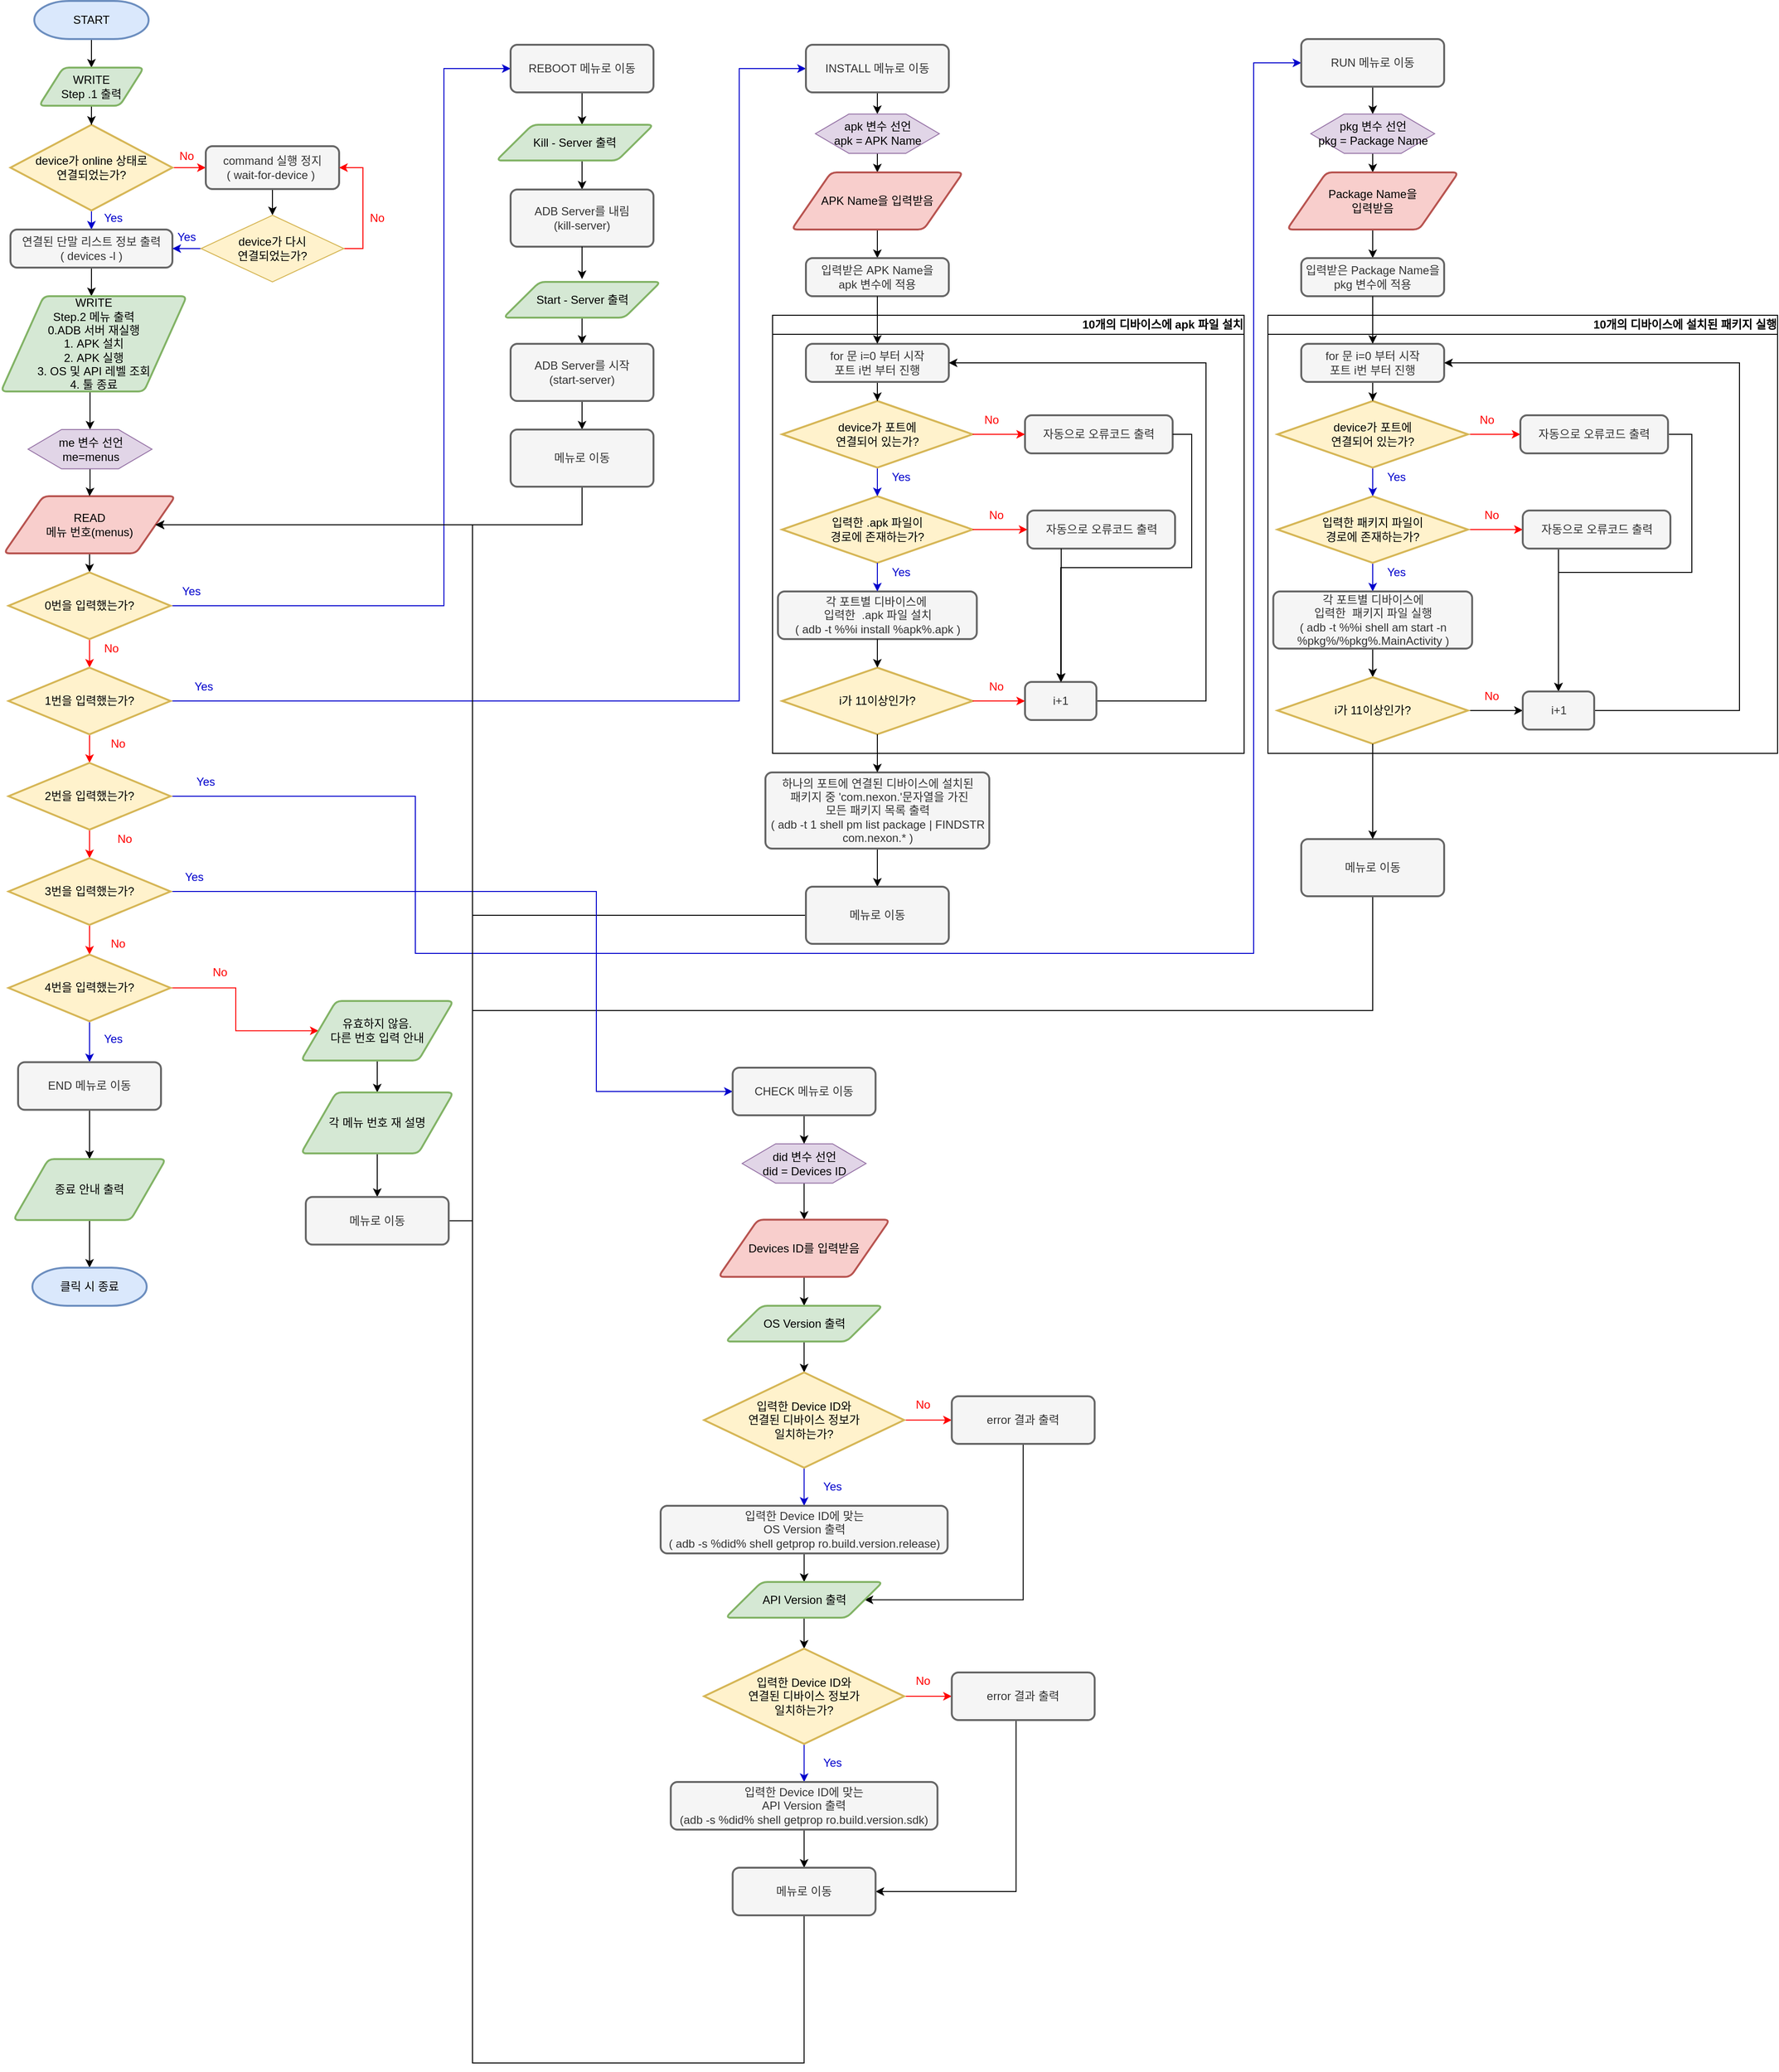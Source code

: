 <mxfile version="12.6.5" type="github" pages="2"><diagram id="gtLv1VLnsZ98RQ7lzVFA" name="Page-1"><mxGraphModel dx="2374" dy="1103" grid="1" gridSize="10" guides="1" tooltips="1" connect="1" arrows="1" fold="1" page="1" pageScale="1" pageWidth="1169" pageHeight="827" math="0" shadow="0"><root><mxCell id="0"/><mxCell id="1" parent="0"/><mxCell id="eOQGV4GVTWaC7ak-4MLR-1" style="edgeStyle=orthogonalEdgeStyle;rounded=0;orthogonalLoop=1;jettySize=auto;html=1;entryX=0.5;entryY=0;entryDx=0;entryDy=0;strokeColor=#000000;fontColor=#000000;" edge="1" parent="1" source="eOQGV4GVTWaC7ak-4MLR-2" target="eOQGV4GVTWaC7ak-4MLR-43"><mxGeometry relative="1" as="geometry"/></mxCell><mxCell id="eOQGV4GVTWaC7ak-4MLR-2" value="START" style="strokeWidth=2;html=1;shape=mxgraph.flowchart.terminator;whiteSpace=wrap;fillColor=#dae8fc;strokeColor=#6c8ebf;" vertex="1" parent="1"><mxGeometry x="80" y="20" width="120" height="40" as="geometry"/></mxCell><mxCell id="eOQGV4GVTWaC7ak-4MLR-3" style="edgeStyle=orthogonalEdgeStyle;rounded=0;orthogonalLoop=1;jettySize=auto;html=1;exitX=1;exitY=0.5;exitDx=0;exitDy=0;exitPerimeter=0;entryX=0;entryY=0.5;entryDx=0;entryDy=0;strokeColor=#FF0000;" edge="1" parent="1" source="eOQGV4GVTWaC7ak-4MLR-5" target="eOQGV4GVTWaC7ak-4MLR-7"><mxGeometry relative="1" as="geometry"/></mxCell><mxCell id="eOQGV4GVTWaC7ak-4MLR-4" style="edgeStyle=orthogonalEdgeStyle;rounded=0;orthogonalLoop=1;jettySize=auto;html=1;entryX=0.5;entryY=0;entryDx=0;entryDy=0;strokeColor=#0000CC;fontColor=#FF0000;" edge="1" parent="1" source="eOQGV4GVTWaC7ak-4MLR-5" target="eOQGV4GVTWaC7ak-4MLR-10"><mxGeometry relative="1" as="geometry"/></mxCell><mxCell id="eOQGV4GVTWaC7ak-4MLR-5" value="device가 online 상태로 &lt;br&gt;연결되었는가?" style="strokeWidth=2;html=1;shape=mxgraph.flowchart.decision;whiteSpace=wrap;fillColor=#fff2cc;strokeColor=#d6b656;" vertex="1" parent="1"><mxGeometry x="55" y="150" width="170" height="90" as="geometry"/></mxCell><mxCell id="eOQGV4GVTWaC7ak-4MLR-6" style="edgeStyle=orthogonalEdgeStyle;rounded=0;orthogonalLoop=1;jettySize=auto;html=1;entryX=0.5;entryY=0;entryDx=0;entryDy=0;strokeColor=#000000;fontColor=#FF0000;" edge="1" parent="1" source="eOQGV4GVTWaC7ak-4MLR-7" target="eOQGV4GVTWaC7ak-4MLR-14"><mxGeometry relative="1" as="geometry"/></mxCell><mxCell id="eOQGV4GVTWaC7ak-4MLR-7" value="&lt;span style=&quot;white-space: normal&quot;&gt;command 실행 정지&lt;/span&gt;&lt;br style=&quot;white-space: normal&quot;&gt;&lt;span style=&quot;white-space: normal&quot;&gt;( wait-for-device )&amp;nbsp;&lt;/span&gt;" style="rounded=1;whiteSpace=wrap;html=1;absoluteArcSize=1;arcSize=14;strokeWidth=2;fillColor=#f5f5f5;strokeColor=#666666;fontColor=#333333;" vertex="1" parent="1"><mxGeometry x="260" y="172.5" width="140" height="45" as="geometry"/></mxCell><mxCell id="eOQGV4GVTWaC7ak-4MLR-8" value="No" style="text;html=1;strokeColor=none;fillColor=none;align=center;verticalAlign=middle;whiteSpace=wrap;rounded=0;fontColor=#FF0000;" vertex="1" parent="1"><mxGeometry x="220" y="172.5" width="40" height="20" as="geometry"/></mxCell><mxCell id="eOQGV4GVTWaC7ak-4MLR-9" style="edgeStyle=orthogonalEdgeStyle;rounded=0;orthogonalLoop=1;jettySize=auto;html=1;entryX=0.487;entryY=0;entryDx=0;entryDy=0;entryPerimeter=0;strokeColor=#000000;" edge="1" parent="1" source="eOQGV4GVTWaC7ak-4MLR-10" target="eOQGV4GVTWaC7ak-4MLR-41"><mxGeometry relative="1" as="geometry"/></mxCell><mxCell id="eOQGV4GVTWaC7ak-4MLR-10" value="연결된 단말 리스트 정보 출력&lt;br&gt;( devices -l )" style="rounded=1;whiteSpace=wrap;html=1;absoluteArcSize=1;arcSize=14;strokeWidth=2;fontColor=#333333;fillColor=#f5f5f5;strokeColor=#666666;" vertex="1" parent="1"><mxGeometry x="55" y="260" width="170" height="40" as="geometry"/></mxCell><mxCell id="eOQGV4GVTWaC7ak-4MLR-11" value="&lt;font color=&quot;#0000cc&quot;&gt;Yes&lt;/font&gt;" style="text;html=1;strokeColor=none;fillColor=none;align=center;verticalAlign=middle;whiteSpace=wrap;rounded=0;fontColor=#FF0000;" vertex="1" parent="1"><mxGeometry x="143" y="238" width="40" height="20" as="geometry"/></mxCell><mxCell id="eOQGV4GVTWaC7ak-4MLR-12" style="edgeStyle=orthogonalEdgeStyle;rounded=0;orthogonalLoop=1;jettySize=auto;html=1;entryX=1;entryY=0.5;entryDx=0;entryDy=0;strokeColor=#0000CC;fontColor=#FF0000;" edge="1" parent="1" source="eOQGV4GVTWaC7ak-4MLR-14" target="eOQGV4GVTWaC7ak-4MLR-10"><mxGeometry relative="1" as="geometry"/></mxCell><mxCell id="eOQGV4GVTWaC7ak-4MLR-13" style="edgeStyle=orthogonalEdgeStyle;rounded=0;orthogonalLoop=1;jettySize=auto;html=1;exitX=1;exitY=0.5;exitDx=0;exitDy=0;entryX=1;entryY=0.5;entryDx=0;entryDy=0;strokeColor=#FF0000;fontColor=#FF0000;" edge="1" parent="1" source="eOQGV4GVTWaC7ak-4MLR-14" target="eOQGV4GVTWaC7ak-4MLR-7"><mxGeometry relative="1" as="geometry"/></mxCell><mxCell id="eOQGV4GVTWaC7ak-4MLR-14" value="&lt;font color=&quot;#000000&quot;&gt;device가 다시 &lt;br&gt;연결되었는가?&lt;/font&gt;" style="rhombus;whiteSpace=wrap;html=1;fillColor=#fff2cc;strokeColor=#d6b656;" vertex="1" parent="1"><mxGeometry x="255" y="245" width="150" height="70" as="geometry"/></mxCell><mxCell id="eOQGV4GVTWaC7ak-4MLR-15" value="&lt;font color=&quot;#0000cc&quot;&gt;Yes&lt;/font&gt;" style="text;html=1;strokeColor=none;fillColor=none;align=center;verticalAlign=middle;whiteSpace=wrap;rounded=0;fontColor=#FF0000;" vertex="1" parent="1"><mxGeometry x="220" y="258" width="40" height="20" as="geometry"/></mxCell><mxCell id="eOQGV4GVTWaC7ak-4MLR-16" value="No" style="text;html=1;strokeColor=none;fillColor=none;align=center;verticalAlign=middle;whiteSpace=wrap;rounded=0;fontColor=#FF0000;" vertex="1" parent="1"><mxGeometry x="420" y="238" width="40" height="20" as="geometry"/></mxCell><mxCell id="eOQGV4GVTWaC7ak-4MLR-17" style="edgeStyle=orthogonalEdgeStyle;rounded=0;orthogonalLoop=1;jettySize=auto;html=1;entryX=0.5;entryY=0;entryDx=0;entryDy=0;entryPerimeter=0;strokeColor=#000000;fontColor=#000000;" edge="1" parent="1" target="eOQGV4GVTWaC7ak-4MLR-20"><mxGeometry relative="1" as="geometry"><mxPoint x="138" y="600" as="sourcePoint"/></mxGeometry></mxCell><mxCell id="eOQGV4GVTWaC7ak-4MLR-18" style="edgeStyle=orthogonalEdgeStyle;rounded=0;orthogonalLoop=1;jettySize=auto;html=1;entryX=0;entryY=0.5;entryDx=0;entryDy=0;strokeColor=#0000CC;fontColor=#000000;" edge="1" parent="1" source="eOQGV4GVTWaC7ak-4MLR-20" target="eOQGV4GVTWaC7ak-4MLR-22"><mxGeometry relative="1" as="geometry"><Array as="points"><mxPoint x="510" y="655"/><mxPoint x="510" y="91"/></Array></mxGeometry></mxCell><mxCell id="eOQGV4GVTWaC7ak-4MLR-19" style="edgeStyle=orthogonalEdgeStyle;rounded=0;orthogonalLoop=1;jettySize=auto;html=1;entryX=0.5;entryY=0;entryDx=0;entryDy=0;entryPerimeter=0;strokeColor=#FF0000;fontColor=#000000;" edge="1" parent="1" source="eOQGV4GVTWaC7ak-4MLR-20" target="eOQGV4GVTWaC7ak-4MLR-34"><mxGeometry relative="1" as="geometry"/></mxCell><mxCell id="eOQGV4GVTWaC7ak-4MLR-20" value="0번을 입력했는가?" style="strokeWidth=2;html=1;shape=mxgraph.flowchart.decision;whiteSpace=wrap;fillColor=#fff2cc;strokeColor=#d6b656;" vertex="1" parent="1"><mxGeometry x="53" y="620" width="170" height="70" as="geometry"/></mxCell><mxCell id="eOQGV4GVTWaC7ak-4MLR-21" style="edgeStyle=orthogonalEdgeStyle;rounded=0;orthogonalLoop=1;jettySize=auto;html=1;entryX=0.5;entryY=0;entryDx=0;entryDy=0;entryPerimeter=0;strokeColor=#000000;fontColor=#000000;" edge="1" parent="1" source="eOQGV4GVTWaC7ak-4MLR-22"><mxGeometry relative="1" as="geometry"><mxPoint x="655" y="150" as="targetPoint"/></mxGeometry></mxCell><mxCell id="eOQGV4GVTWaC7ak-4MLR-22" value="REBOOT 메뉴로 이동" style="rounded=1;whiteSpace=wrap;html=1;absoluteArcSize=1;arcSize=14;strokeWidth=2;fontColor=#333333;fillColor=#f5f5f5;strokeColor=#666666;" vertex="1" parent="1"><mxGeometry x="580" y="66" width="150" height="50" as="geometry"/></mxCell><mxCell id="eOQGV4GVTWaC7ak-4MLR-23" value="&lt;font color=&quot;#0000cc&quot;&gt;Yes&lt;/font&gt;" style="text;html=1;strokeColor=none;fillColor=none;align=center;verticalAlign=middle;whiteSpace=wrap;rounded=0;fontColor=#FF0000;" vertex="1" parent="1"><mxGeometry x="224.5" y="630" width="40" height="20" as="geometry"/></mxCell><mxCell id="eOQGV4GVTWaC7ak-4MLR-24" style="edgeStyle=orthogonalEdgeStyle;rounded=0;orthogonalLoop=1;jettySize=auto;html=1;entryX=0.5;entryY=0;entryDx=0;entryDy=0;strokeColor=#000000;fontColor=#000000;" edge="1" parent="1" target="eOQGV4GVTWaC7ak-4MLR-25"><mxGeometry relative="1" as="geometry"><mxPoint x="655" y="187.5" as="sourcePoint"/></mxGeometry></mxCell><mxCell id="eOQGV4GVTWaC7ak-4MLR-25" value="ADB Server를 내림&lt;br&gt;(kill-server)" style="rounded=1;whiteSpace=wrap;html=1;absoluteArcSize=1;arcSize=14;strokeWidth=2;fontColor=#333333;fillColor=#f5f5f5;strokeColor=#666666;" vertex="1" parent="1"><mxGeometry x="580" y="218" width="150" height="60" as="geometry"/></mxCell><mxCell id="eOQGV4GVTWaC7ak-4MLR-26" style="edgeStyle=orthogonalEdgeStyle;rounded=0;orthogonalLoop=1;jettySize=auto;html=1;entryX=0.5;entryY=0;entryDx=0;entryDy=0;entryPerimeter=0;strokeColor=#000000;fontColor=#000000;" edge="1" parent="1"><mxGeometry relative="1" as="geometry"><mxPoint x="655" y="278" as="sourcePoint"/><mxPoint x="655" y="312.0" as="targetPoint"/></mxGeometry></mxCell><mxCell id="eOQGV4GVTWaC7ak-4MLR-27" style="edgeStyle=orthogonalEdgeStyle;rounded=0;orthogonalLoop=1;jettySize=auto;html=1;entryX=0.5;entryY=0;entryDx=0;entryDy=0;strokeColor=#000000;fontColor=#000000;" edge="1" parent="1" target="eOQGV4GVTWaC7ak-4MLR-29"><mxGeometry relative="1" as="geometry"><mxPoint x="655" y="349.5" as="sourcePoint"/></mxGeometry></mxCell><mxCell id="eOQGV4GVTWaC7ak-4MLR-28" style="edgeStyle=orthogonalEdgeStyle;rounded=0;orthogonalLoop=1;jettySize=auto;html=1;entryX=0.5;entryY=0;entryDx=0;entryDy=0;strokeColor=#000000;fontColor=#000000;" edge="1" parent="1" source="eOQGV4GVTWaC7ak-4MLR-29" target="eOQGV4GVTWaC7ak-4MLR-31"><mxGeometry relative="1" as="geometry"/></mxCell><mxCell id="eOQGV4GVTWaC7ak-4MLR-29" value="ADB Server를 시작&lt;br&gt;(start-server)" style="rounded=1;whiteSpace=wrap;html=1;absoluteArcSize=1;arcSize=14;strokeWidth=2;fontColor=#333333;fillColor=#f5f5f5;strokeColor=#666666;" vertex="1" parent="1"><mxGeometry x="580" y="380" width="150" height="60" as="geometry"/></mxCell><mxCell id="eOQGV4GVTWaC7ak-4MLR-30" style="edgeStyle=orthogonalEdgeStyle;rounded=0;orthogonalLoop=1;jettySize=auto;html=1;entryX=1;entryY=0.5;entryDx=0;entryDy=0;strokeColor=#000000;fontColor=#000000;" edge="1" parent="1" source="eOQGV4GVTWaC7ak-4MLR-31" target="eOQGV4GVTWaC7ak-4MLR-39"><mxGeometry relative="1" as="geometry"><Array as="points"><mxPoint x="655" y="570"/></Array></mxGeometry></mxCell><mxCell id="eOQGV4GVTWaC7ak-4MLR-31" value="메뉴로 이동" style="rounded=1;whiteSpace=wrap;html=1;absoluteArcSize=1;arcSize=14;strokeWidth=2;fontColor=#333333;fillColor=#f5f5f5;strokeColor=#666666;" vertex="1" parent="1"><mxGeometry x="580" y="470" width="150" height="60" as="geometry"/></mxCell><mxCell id="eOQGV4GVTWaC7ak-4MLR-32" style="edgeStyle=orthogonalEdgeStyle;rounded=0;orthogonalLoop=1;jettySize=auto;html=1;entryX=0;entryY=0.5;entryDx=0;entryDy=0;strokeColor=#0000CC;fontColor=#000000;exitX=1;exitY=0.5;exitDx=0;exitDy=0;exitPerimeter=0;" edge="1" parent="1" source="eOQGV4GVTWaC7ak-4MLR-34" target="eOQGV4GVTWaC7ak-4MLR-37"><mxGeometry relative="1" as="geometry"><Array as="points"><mxPoint x="820" y="755"/><mxPoint x="820" y="91"/></Array></mxGeometry></mxCell><mxCell id="eOQGV4GVTWaC7ak-4MLR-33" style="edgeStyle=orthogonalEdgeStyle;rounded=0;orthogonalLoop=1;jettySize=auto;html=1;entryX=0.5;entryY=0;entryDx=0;entryDy=0;entryPerimeter=0;strokeColor=#FF0000;fontColor=#000000;" edge="1" parent="1" source="eOQGV4GVTWaC7ak-4MLR-34" target="eOQGV4GVTWaC7ak-4MLR-81"><mxGeometry relative="1" as="geometry"/></mxCell><mxCell id="eOQGV4GVTWaC7ak-4MLR-34" value="1번을 입력했는가?" style="strokeWidth=2;html=1;shape=mxgraph.flowchart.decision;whiteSpace=wrap;fillColor=#fff2cc;strokeColor=#d6b656;" vertex="1" parent="1"><mxGeometry x="53" y="720" width="170" height="70" as="geometry"/></mxCell><mxCell id="eOQGV4GVTWaC7ak-4MLR-35" value="No" style="text;html=1;strokeColor=none;fillColor=none;align=center;verticalAlign=middle;whiteSpace=wrap;rounded=0;fontColor=#FF0000;" vertex="1" parent="1"><mxGeometry x="141" y="690" width="40" height="20" as="geometry"/></mxCell><mxCell id="eOQGV4GVTWaC7ak-4MLR-36" style="edgeStyle=orthogonalEdgeStyle;rounded=0;orthogonalLoop=1;jettySize=auto;html=1;entryX=0.5;entryY=0;entryDx=0;entryDy=0;strokeColor=#000000;fontColor=#000000;" edge="1" parent="1" source="eOQGV4GVTWaC7ak-4MLR-37" target="eOQGV4GVTWaC7ak-4MLR-47"><mxGeometry relative="1" as="geometry"/></mxCell><mxCell id="eOQGV4GVTWaC7ak-4MLR-37" value="INSTALL 메뉴로 이동" style="rounded=1;whiteSpace=wrap;html=1;absoluteArcSize=1;arcSize=14;strokeWidth=2;fontColor=#333333;fillColor=#f5f5f5;strokeColor=#666666;" vertex="1" parent="1"><mxGeometry x="890" y="66" width="150" height="50" as="geometry"/></mxCell><mxCell id="eOQGV4GVTWaC7ak-4MLR-38" value="&lt;font color=&quot;#0000cc&quot;&gt;Yes&lt;/font&gt;" style="text;html=1;strokeColor=none;fillColor=none;align=center;verticalAlign=middle;whiteSpace=wrap;rounded=0;fontColor=#FF0000;" vertex="1" parent="1"><mxGeometry x="238" y="730" width="40" height="20" as="geometry"/></mxCell><mxCell id="eOQGV4GVTWaC7ak-4MLR-39" value="READ&lt;br&gt;메뉴 번호(menus)" style="shape=parallelogram;html=1;strokeWidth=2;perimeter=parallelogramPerimeter;whiteSpace=wrap;rounded=1;arcSize=12;size=0.23;fillColor=#f8cecc;strokeColor=#b85450;" vertex="1" parent="1"><mxGeometry x="48" y="540" width="180" height="60" as="geometry"/></mxCell><mxCell id="eOQGV4GVTWaC7ak-4MLR-40" style="edgeStyle=orthogonalEdgeStyle;rounded=0;orthogonalLoop=1;jettySize=auto;html=1;strokeColor=#000000;fontColor=#000000;" edge="1" parent="1" target="eOQGV4GVTWaC7ak-4MLR-84"><mxGeometry relative="1" as="geometry"><mxPoint x="138.5" y="430" as="sourcePoint"/><Array as="points"><mxPoint x="138.5" y="450"/><mxPoint x="138.5" y="450"/></Array></mxGeometry></mxCell><mxCell id="eOQGV4GVTWaC7ak-4MLR-41" value="&lt;span style=&quot;white-space: normal&quot;&gt;WRITE&lt;br&gt;Step.2 메뉴 출력&lt;/span&gt;&lt;br style=&quot;white-space: normal&quot;&gt;&lt;span style=&quot;white-space: normal&quot;&gt;0.ADB 서버 재실행&lt;/span&gt;&lt;br style=&quot;white-space: normal&quot;&gt;&lt;span style=&quot;white-space: normal&quot;&gt;1. APK 설치&lt;/span&gt;&lt;br style=&quot;white-space: normal&quot;&gt;&lt;span style=&quot;white-space: normal&quot;&gt;2. APK 실행&lt;/span&gt;&lt;br style=&quot;white-space: normal&quot;&gt;&lt;span style=&quot;white-space: normal&quot;&gt;3. OS 및 API 레벨 조회&lt;/span&gt;&lt;br style=&quot;white-space: normal&quot;&gt;&lt;span style=&quot;white-space: normal&quot;&gt;4. 툴 종료&lt;/span&gt;" style="shape=parallelogram;html=1;strokeWidth=2;perimeter=parallelogramPerimeter;whiteSpace=wrap;rounded=1;arcSize=12;size=0.23;fillColor=#d5e8d4;strokeColor=#82b366;" vertex="1" parent="1"><mxGeometry x="45" y="330" width="195" height="100" as="geometry"/></mxCell><mxCell id="eOQGV4GVTWaC7ak-4MLR-42" style="edgeStyle=orthogonalEdgeStyle;rounded=0;orthogonalLoop=1;jettySize=auto;html=1;entryX=0.5;entryY=0;entryDx=0;entryDy=0;entryPerimeter=0;strokeColor=#000000;fontColor=#000000;" edge="1" parent="1" source="eOQGV4GVTWaC7ak-4MLR-43" target="eOQGV4GVTWaC7ak-4MLR-5"><mxGeometry relative="1" as="geometry"/></mxCell><mxCell id="eOQGV4GVTWaC7ak-4MLR-43" value="WRITE&lt;br&gt;Step .1 출력" style="shape=parallelogram;html=1;strokeWidth=2;perimeter=parallelogramPerimeter;whiteSpace=wrap;rounded=1;arcSize=12;size=0.23;fillColor=#d5e8d4;strokeColor=#82b366;" vertex="1" parent="1"><mxGeometry x="85" y="90" width="110" height="40" as="geometry"/></mxCell><mxCell id="eOQGV4GVTWaC7ak-4MLR-44" value="&lt;span style=&quot;white-space: normal&quot;&gt;Kill - Server 출력&lt;/span&gt;" style="shape=parallelogram;html=1;strokeWidth=2;perimeter=parallelogramPerimeter;whiteSpace=wrap;rounded=1;arcSize=12;size=0.23;fillColor=#d5e8d4;strokeColor=#82b366;" vertex="1" parent="1"><mxGeometry x="565" y="150" width="165" height="37.5" as="geometry"/></mxCell><mxCell id="eOQGV4GVTWaC7ak-4MLR-45" value="&lt;span style=&quot;white-space: normal&quot;&gt;Start - Server 출력&lt;/span&gt;" style="shape=parallelogram;html=1;strokeWidth=2;perimeter=parallelogramPerimeter;whiteSpace=wrap;rounded=1;arcSize=12;size=0.23;fillColor=#d5e8d4;strokeColor=#82b366;" vertex="1" parent="1"><mxGeometry x="572.5" y="315" width="165" height="37.5" as="geometry"/></mxCell><mxCell id="eOQGV4GVTWaC7ak-4MLR-46" style="edgeStyle=orthogonalEdgeStyle;rounded=0;orthogonalLoop=1;jettySize=auto;html=1;entryX=0.5;entryY=0;entryDx=0;entryDy=0;strokeColor=#000000;fontColor=#000000;" edge="1" parent="1" source="eOQGV4GVTWaC7ak-4MLR-47" target="eOQGV4GVTWaC7ak-4MLR-73"><mxGeometry relative="1" as="geometry"/></mxCell><mxCell id="eOQGV4GVTWaC7ak-4MLR-47" value="apk 변수 선언&lt;br&gt;apk = APK Name" style="verticalLabelPosition=middle;verticalAlign=middle;html=1;shape=hexagon;perimeter=hexagonPerimeter2;arcSize=6;size=0.27;labelPosition=center;align=center;fillColor=#e1d5e7;strokeColor=#9673a6;" vertex="1" parent="1"><mxGeometry x="900" y="138.75" width="130" height="41.25" as="geometry"/></mxCell><mxCell id="eOQGV4GVTWaC7ak-4MLR-48" value="10개의 디바이스에 apk 파일 설치" style="swimlane;html=1;startSize=20;horizontal=1;containerType=tree;fontColor=#000000;align=right;" vertex="1" parent="1"><mxGeometry x="855" y="350" width="495" height="460" as="geometry"><mxRectangle x="855" y="370" width="120" height="20" as="alternateBounds"/></mxGeometry></mxCell><mxCell id="eOQGV4GVTWaC7ak-4MLR-49" value="&lt;font color=&quot;#0000cc&quot;&gt;Yes&lt;/font&gt;" style="text;html=1;strokeColor=none;fillColor=none;align=center;verticalAlign=middle;whiteSpace=wrap;rounded=0;fontColor=#FF0000;" vertex="1" parent="eOQGV4GVTWaC7ak-4MLR-48"><mxGeometry x="115" y="160" width="40" height="20" as="geometry"/></mxCell><mxCell id="eOQGV4GVTWaC7ak-4MLR-50" value="No" style="text;html=1;strokeColor=none;fillColor=none;align=center;verticalAlign=middle;whiteSpace=wrap;rounded=0;fontColor=#FF0000;" vertex="1" parent="eOQGV4GVTWaC7ak-4MLR-48"><mxGeometry x="210" y="100" width="40" height="20" as="geometry"/></mxCell><mxCell id="eOQGV4GVTWaC7ak-4MLR-51" value="No" style="text;html=1;strokeColor=none;fillColor=none;align=center;verticalAlign=middle;whiteSpace=wrap;rounded=0;fontColor=#FF0000;" vertex="1" parent="eOQGV4GVTWaC7ak-4MLR-48"><mxGeometry x="215" y="200" width="40" height="20" as="geometry"/></mxCell><mxCell id="eOQGV4GVTWaC7ak-4MLR-52" value="&lt;font color=&quot;#0000cc&quot;&gt;Yes&lt;/font&gt;" style="text;html=1;strokeColor=none;fillColor=none;align=center;verticalAlign=middle;whiteSpace=wrap;rounded=0;fontColor=#FF0000;" vertex="1" parent="eOQGV4GVTWaC7ak-4MLR-48"><mxGeometry x="115" y="260" width="40" height="20" as="geometry"/></mxCell><mxCell id="eOQGV4GVTWaC7ak-4MLR-53" value="No" style="text;html=1;strokeColor=none;fillColor=none;align=center;verticalAlign=middle;whiteSpace=wrap;rounded=0;fontColor=#FF0000;" vertex="1" parent="eOQGV4GVTWaC7ak-4MLR-48"><mxGeometry x="215" y="380" width="40" height="20" as="geometry"/></mxCell><mxCell id="eOQGV4GVTWaC7ak-4MLR-54" value="입력한 .apk 파일이 &lt;br&gt;경로에 존재하는가?" style="strokeWidth=2;html=1;shape=mxgraph.flowchart.decision;whiteSpace=wrap;fillColor=#fff2cc;strokeColor=#d6b656;" vertex="1" parent="eOQGV4GVTWaC7ak-4MLR-48"><mxGeometry x="10.0" y="190" width="200" height="70" as="geometry"/></mxCell><mxCell id="eOQGV4GVTWaC7ak-4MLR-55" value="각 포트별 디바이스에&amp;nbsp; &lt;br&gt;입력한&amp;nbsp; .apk 파일 설치&lt;br&gt;( adb -t %%i install %apk%.apk )" style="rounded=1;whiteSpace=wrap;html=1;absoluteArcSize=1;arcSize=14;strokeWidth=2;fontColor=#333333;fillColor=#f5f5f5;strokeColor=#666666;" vertex="1" parent="eOQGV4GVTWaC7ak-4MLR-48"><mxGeometry x="5.63" y="290" width="208.75" height="50" as="geometry"/></mxCell><mxCell id="eOQGV4GVTWaC7ak-4MLR-56" style="edgeStyle=orthogonalEdgeStyle;rounded=0;orthogonalLoop=1;jettySize=auto;html=1;entryX=0.5;entryY=0;entryDx=0;entryDy=0;strokeColor=#0000CC;fontColor=#000000;" edge="1" parent="eOQGV4GVTWaC7ak-4MLR-48" source="eOQGV4GVTWaC7ak-4MLR-54" target="eOQGV4GVTWaC7ak-4MLR-55"><mxGeometry relative="1" as="geometry"/></mxCell><mxCell id="eOQGV4GVTWaC7ak-4MLR-57" style="edgeStyle=orthogonalEdgeStyle;rounded=0;orthogonalLoop=1;jettySize=auto;html=1;entryX=0.5;entryY=0;entryDx=0;entryDy=0;entryPerimeter=0;strokeColor=#0000CC;fontColor=#000000;" edge="1" parent="eOQGV4GVTWaC7ak-4MLR-48" source="eOQGV4GVTWaC7ak-4MLR-58" target="eOQGV4GVTWaC7ak-4MLR-54"><mxGeometry relative="1" as="geometry"/></mxCell><mxCell id="eOQGV4GVTWaC7ak-4MLR-58" value="device가 포트에 &lt;br&gt;연결되어 있는가?" style="strokeWidth=2;html=1;shape=mxgraph.flowchart.decision;whiteSpace=wrap;fillColor=#fff2cc;strokeColor=#d6b656;" vertex="1" parent="eOQGV4GVTWaC7ak-4MLR-48"><mxGeometry x="10.0" y="90" width="200" height="70" as="geometry"/></mxCell><mxCell id="eOQGV4GVTWaC7ak-4MLR-59" value="자동으로 오류코드 출력" style="rounded=1;whiteSpace=wrap;html=1;absoluteArcSize=1;arcSize=14;strokeWidth=2;fontColor=#333333;fillColor=#f5f5f5;strokeColor=#666666;" vertex="1" parent="eOQGV4GVTWaC7ak-4MLR-48"><mxGeometry x="265" y="105" width="155" height="40" as="geometry"/></mxCell><mxCell id="eOQGV4GVTWaC7ak-4MLR-60" style="edgeStyle=orthogonalEdgeStyle;rounded=0;orthogonalLoop=1;jettySize=auto;html=1;strokeColor=#FF0000;fontColor=#000000;" edge="1" parent="eOQGV4GVTWaC7ak-4MLR-48" source="eOQGV4GVTWaC7ak-4MLR-58" target="eOQGV4GVTWaC7ak-4MLR-59"><mxGeometry relative="1" as="geometry"/></mxCell><mxCell id="eOQGV4GVTWaC7ak-4MLR-61" value="자동으로 오류코드 출력" style="rounded=1;whiteSpace=wrap;html=1;absoluteArcSize=1;arcSize=14;strokeWidth=2;fontColor=#333333;fillColor=#f5f5f5;strokeColor=#666666;" vertex="1" parent="eOQGV4GVTWaC7ak-4MLR-48"><mxGeometry x="267.5" y="205" width="155" height="40" as="geometry"/></mxCell><mxCell id="eOQGV4GVTWaC7ak-4MLR-62" style="edgeStyle=orthogonalEdgeStyle;rounded=0;orthogonalLoop=1;jettySize=auto;html=1;entryX=0;entryY=0.5;entryDx=0;entryDy=0;strokeColor=#FF0000;fontColor=#000000;" edge="1" parent="eOQGV4GVTWaC7ak-4MLR-48" source="eOQGV4GVTWaC7ak-4MLR-54" target="eOQGV4GVTWaC7ak-4MLR-61"><mxGeometry relative="1" as="geometry"/></mxCell><mxCell id="eOQGV4GVTWaC7ak-4MLR-63" style="edgeStyle=orthogonalEdgeStyle;rounded=0;orthogonalLoop=1;jettySize=auto;html=1;entryX=0.5;entryY=0;entryDx=0;entryDy=0;entryPerimeter=0;strokeColor=#000000;" edge="1" parent="eOQGV4GVTWaC7ak-4MLR-48" source="eOQGV4GVTWaC7ak-4MLR-64" target="eOQGV4GVTWaC7ak-4MLR-58"><mxGeometry relative="1" as="geometry"/></mxCell><mxCell id="eOQGV4GVTWaC7ak-4MLR-64" value="for 문 i=0 부터 시작&lt;br&gt;포트 i번 부터 진행" style="rounded=1;whiteSpace=wrap;html=1;absoluteArcSize=1;arcSize=14;strokeWidth=2;fontColor=#333333;fillColor=#f5f5f5;strokeColor=#666666;" vertex="1" parent="eOQGV4GVTWaC7ak-4MLR-48"><mxGeometry x="35" y="30" width="150" height="40" as="geometry"/></mxCell><mxCell id="eOQGV4GVTWaC7ak-4MLR-65" value="i가 11이상인가?" style="strokeWidth=2;html=1;shape=mxgraph.flowchart.decision;whiteSpace=wrap;fillColor=#fff2cc;strokeColor=#d6b656;" vertex="1" parent="eOQGV4GVTWaC7ak-4MLR-48"><mxGeometry x="10.01" y="370" width="200" height="70" as="geometry"/></mxCell><mxCell id="eOQGV4GVTWaC7ak-4MLR-66" style="edgeStyle=orthogonalEdgeStyle;rounded=0;orthogonalLoop=1;jettySize=auto;html=1;entryX=0.5;entryY=0;entryDx=0;entryDy=0;entryPerimeter=0;strokeColor=#000000;" edge="1" parent="eOQGV4GVTWaC7ak-4MLR-48" source="eOQGV4GVTWaC7ak-4MLR-55" target="eOQGV4GVTWaC7ak-4MLR-65"><mxGeometry relative="1" as="geometry"/></mxCell><mxCell id="eOQGV4GVTWaC7ak-4MLR-67" style="edgeStyle=orthogonalEdgeStyle;rounded=0;orthogonalLoop=1;jettySize=auto;html=1;entryX=1;entryY=0.5;entryDx=0;entryDy=0;strokeColor=#000000;" edge="1" parent="eOQGV4GVTWaC7ak-4MLR-48" source="eOQGV4GVTWaC7ak-4MLR-68" target="eOQGV4GVTWaC7ak-4MLR-64"><mxGeometry relative="1" as="geometry"><Array as="points"><mxPoint x="455" y="405"/><mxPoint x="455" y="50"/></Array></mxGeometry></mxCell><mxCell id="eOQGV4GVTWaC7ak-4MLR-68" value="i+1" style="rounded=1;whiteSpace=wrap;html=1;absoluteArcSize=1;arcSize=14;strokeWidth=2;fontColor=#333333;fillColor=#f5f5f5;strokeColor=#666666;" vertex="1" parent="eOQGV4GVTWaC7ak-4MLR-48"><mxGeometry x="265" y="385" width="75" height="40" as="geometry"/></mxCell><mxCell id="eOQGV4GVTWaC7ak-4MLR-69" style="edgeStyle=orthogonalEdgeStyle;rounded=0;orthogonalLoop=1;jettySize=auto;html=1;entryX=0.5;entryY=0;entryDx=0;entryDy=0;strokeColor=#000000;exitX=1;exitY=0.5;exitDx=0;exitDy=0;" edge="1" parent="eOQGV4GVTWaC7ak-4MLR-48" source="eOQGV4GVTWaC7ak-4MLR-59" target="eOQGV4GVTWaC7ak-4MLR-68"><mxGeometry relative="1" as="geometry"><Array as="points"><mxPoint x="440" y="125"/><mxPoint x="440" y="265"/><mxPoint x="303" y="265"/></Array></mxGeometry></mxCell><mxCell id="eOQGV4GVTWaC7ak-4MLR-70" style="edgeStyle=orthogonalEdgeStyle;rounded=0;orthogonalLoop=1;jettySize=auto;html=1;strokeColor=#000000;" edge="1" parent="eOQGV4GVTWaC7ak-4MLR-48" source="eOQGV4GVTWaC7ak-4MLR-61" target="eOQGV4GVTWaC7ak-4MLR-68"><mxGeometry relative="1" as="geometry"><Array as="points"><mxPoint x="303" y="280"/><mxPoint x="303" y="280"/></Array></mxGeometry></mxCell><mxCell id="eOQGV4GVTWaC7ak-4MLR-71" style="edgeStyle=orthogonalEdgeStyle;rounded=0;orthogonalLoop=1;jettySize=auto;html=1;entryX=0;entryY=0.5;entryDx=0;entryDy=0;strokeColor=#FF0000;" edge="1" parent="eOQGV4GVTWaC7ak-4MLR-48" source="eOQGV4GVTWaC7ak-4MLR-65" target="eOQGV4GVTWaC7ak-4MLR-68"><mxGeometry relative="1" as="geometry"/></mxCell><mxCell id="eOQGV4GVTWaC7ak-4MLR-72" style="edgeStyle=orthogonalEdgeStyle;rounded=0;orthogonalLoop=1;jettySize=auto;html=1;entryX=0.5;entryY=0;entryDx=0;entryDy=0;strokeColor=#000000;fontColor=#000000;" edge="1" parent="1" source="eOQGV4GVTWaC7ak-4MLR-73" target="eOQGV4GVTWaC7ak-4MLR-74"><mxGeometry relative="1" as="geometry"/></mxCell><mxCell id="eOQGV4GVTWaC7ak-4MLR-73" value="APK Name을 입력받음" style="shape=parallelogram;html=1;strokeWidth=2;perimeter=parallelogramPerimeter;whiteSpace=wrap;rounded=1;arcSize=12;size=0.23;fillColor=#f8cecc;strokeColor=#b85450;" vertex="1" parent="1"><mxGeometry x="875" y="200" width="180" height="60" as="geometry"/></mxCell><mxCell id="eOQGV4GVTWaC7ak-4MLR-74" value="입력받은 APK Name을 &lt;br&gt;apk 변수에 적용" style="rounded=1;whiteSpace=wrap;html=1;absoluteArcSize=1;arcSize=14;strokeWidth=2;fontColor=#333333;fillColor=#f5f5f5;strokeColor=#666666;" vertex="1" parent="1"><mxGeometry x="890" y="290" width="150" height="40" as="geometry"/></mxCell><mxCell id="eOQGV4GVTWaC7ak-4MLR-75" style="edgeStyle=orthogonalEdgeStyle;rounded=0;orthogonalLoop=1;jettySize=auto;html=1;entryX=0.5;entryY=0;entryDx=0;entryDy=0;strokeColor=#000000;fontColor=#000000;" edge="1" parent="1" source="eOQGV4GVTWaC7ak-4MLR-76" target="eOQGV4GVTWaC7ak-4MLR-78"><mxGeometry relative="1" as="geometry"/></mxCell><mxCell id="eOQGV4GVTWaC7ak-4MLR-76" value="하나의 포트에 연결된 디바이스에 설치된&lt;br&gt;&amp;nbsp;패키지 중 'com.nexon.'문자열을 가진 &lt;br&gt;모든 패키지 목록 출력&lt;br&gt;( adb -t 1 shell pm list package | FINDSTR com.nexon.* )" style="rounded=1;whiteSpace=wrap;html=1;absoluteArcSize=1;arcSize=14;strokeWidth=2;fontColor=#333333;fillColor=#f5f5f5;strokeColor=#666666;" vertex="1" parent="1"><mxGeometry x="847.5" y="830" width="235" height="80" as="geometry"/></mxCell><mxCell id="eOQGV4GVTWaC7ak-4MLR-77" style="edgeStyle=orthogonalEdgeStyle;rounded=0;orthogonalLoop=1;jettySize=auto;html=1;strokeColor=#000000;fontColor=#000000;entryX=1;entryY=0.5;entryDx=0;entryDy=0;" edge="1" parent="1" source="eOQGV4GVTWaC7ak-4MLR-78" target="eOQGV4GVTWaC7ak-4MLR-39"><mxGeometry relative="1" as="geometry"><mxPoint x="270" y="570" as="targetPoint"/><Array as="points"><mxPoint x="540" y="980"/><mxPoint x="540" y="570"/></Array></mxGeometry></mxCell><mxCell id="eOQGV4GVTWaC7ak-4MLR-78" value="메뉴로 이동" style="rounded=1;whiteSpace=wrap;html=1;absoluteArcSize=1;arcSize=14;strokeWidth=2;fontColor=#333333;fillColor=#f5f5f5;strokeColor=#666666;" vertex="1" parent="1"><mxGeometry x="890" y="950" width="150" height="60" as="geometry"/></mxCell><mxCell id="eOQGV4GVTWaC7ak-4MLR-79" style="edgeStyle=orthogonalEdgeStyle;rounded=0;orthogonalLoop=1;jettySize=auto;html=1;entryX=0;entryY=0.5;entryDx=0;entryDy=0;strokeColor=#0000CC;fontColor=#000000;exitX=1;exitY=0.5;exitDx=0;exitDy=0;exitPerimeter=0;" edge="1" parent="1" source="eOQGV4GVTWaC7ak-4MLR-81" target="eOQGV4GVTWaC7ak-4MLR-86"><mxGeometry relative="1" as="geometry"><Array as="points"><mxPoint x="480" y="855"/><mxPoint x="480" y="1020"/><mxPoint x="1360" y="1020"/><mxPoint x="1360" y="85"/></Array></mxGeometry></mxCell><mxCell id="eOQGV4GVTWaC7ak-4MLR-80" style="edgeStyle=orthogonalEdgeStyle;rounded=0;orthogonalLoop=1;jettySize=auto;html=1;entryX=0.5;entryY=0;entryDx=0;entryDy=0;entryPerimeter=0;strokeColor=#FF0000;fontColor=#000000;" edge="1" parent="1" source="eOQGV4GVTWaC7ak-4MLR-81" target="eOQGV4GVTWaC7ak-4MLR-121"><mxGeometry relative="1" as="geometry"/></mxCell><mxCell id="eOQGV4GVTWaC7ak-4MLR-81" value="2번을 입력했는가?" style="strokeWidth=2;html=1;shape=mxgraph.flowchart.decision;whiteSpace=wrap;fillColor=#fff2cc;strokeColor=#d6b656;" vertex="1" parent="1"><mxGeometry x="53" y="820" width="170" height="70" as="geometry"/></mxCell><mxCell id="eOQGV4GVTWaC7ak-4MLR-82" value="No" style="text;html=1;strokeColor=none;fillColor=none;align=center;verticalAlign=middle;whiteSpace=wrap;rounded=0;fontColor=#FF0000;" vertex="1" parent="1"><mxGeometry x="148" y="790" width="40" height="20" as="geometry"/></mxCell><mxCell id="eOQGV4GVTWaC7ak-4MLR-83" style="edgeStyle=orthogonalEdgeStyle;rounded=0;orthogonalLoop=1;jettySize=auto;html=1;entryX=0.5;entryY=0;entryDx=0;entryDy=0;strokeColor=#000000;" edge="1" parent="1" source="eOQGV4GVTWaC7ak-4MLR-84" target="eOQGV4GVTWaC7ak-4MLR-39"><mxGeometry relative="1" as="geometry"/></mxCell><mxCell id="eOQGV4GVTWaC7ak-4MLR-84" value="me 변수 선언&lt;br&gt;me=menus" style="verticalLabelPosition=middle;verticalAlign=middle;html=1;shape=hexagon;perimeter=hexagonPerimeter2;arcSize=6;size=0.27;labelPosition=center;align=center;fillColor=#e1d5e7;strokeColor=#9673a6;" vertex="1" parent="1"><mxGeometry x="73.5" y="470" width="130" height="41.25" as="geometry"/></mxCell><mxCell id="eOQGV4GVTWaC7ak-4MLR-85" style="edgeStyle=orthogonalEdgeStyle;rounded=0;orthogonalLoop=1;jettySize=auto;html=1;entryX=0.5;entryY=0;entryDx=0;entryDy=0;strokeColor=#000000;fontColor=#000000;" edge="1" parent="1" source="eOQGV4GVTWaC7ak-4MLR-86" target="eOQGV4GVTWaC7ak-4MLR-89"><mxGeometry relative="1" as="geometry"/></mxCell><mxCell id="eOQGV4GVTWaC7ak-4MLR-86" value="RUN 메뉴로 이동" style="rounded=1;whiteSpace=wrap;html=1;absoluteArcSize=1;arcSize=14;strokeWidth=2;fontColor=#333333;fillColor=#f5f5f5;strokeColor=#666666;" vertex="1" parent="1"><mxGeometry x="1410" y="60" width="150" height="50" as="geometry"/></mxCell><mxCell id="eOQGV4GVTWaC7ak-4MLR-87" value="&lt;font color=&quot;#0000cc&quot;&gt;Yes&lt;/font&gt;" style="text;html=1;strokeColor=none;fillColor=none;align=center;verticalAlign=middle;whiteSpace=wrap;rounded=0;fontColor=#FF0000;" vertex="1" parent="1"><mxGeometry x="240" y="830" width="40" height="20" as="geometry"/></mxCell><mxCell id="eOQGV4GVTWaC7ak-4MLR-88" style="edgeStyle=orthogonalEdgeStyle;rounded=0;orthogonalLoop=1;jettySize=auto;html=1;entryX=0.5;entryY=0;entryDx=0;entryDy=0;strokeColor=#000000;fontColor=#000000;" edge="1" parent="1" source="eOQGV4GVTWaC7ak-4MLR-89" target="eOQGV4GVTWaC7ak-4MLR-91"><mxGeometry relative="1" as="geometry"/></mxCell><mxCell id="eOQGV4GVTWaC7ak-4MLR-89" value="pkg 변수 선언&lt;br&gt;pkg = Package Name" style="verticalLabelPosition=middle;verticalAlign=middle;html=1;shape=hexagon;perimeter=hexagonPerimeter2;arcSize=6;size=0.27;labelPosition=center;align=center;fillColor=#e1d5e7;strokeColor=#9673a6;" vertex="1" parent="1"><mxGeometry x="1420" y="138.75" width="130" height="41.25" as="geometry"/></mxCell><mxCell id="eOQGV4GVTWaC7ak-4MLR-90" style="edgeStyle=orthogonalEdgeStyle;rounded=0;orthogonalLoop=1;jettySize=auto;html=1;entryX=0.5;entryY=0;entryDx=0;entryDy=0;strokeColor=#000000;fontColor=#000000;" edge="1" parent="1" source="eOQGV4GVTWaC7ak-4MLR-91" target="eOQGV4GVTWaC7ak-4MLR-92"><mxGeometry relative="1" as="geometry"/></mxCell><mxCell id="eOQGV4GVTWaC7ak-4MLR-91" value="Package Name을 &lt;br&gt;입력받음" style="shape=parallelogram;html=1;strokeWidth=2;perimeter=parallelogramPerimeter;whiteSpace=wrap;rounded=1;arcSize=12;size=0.23;fillColor=#f8cecc;strokeColor=#b85450;" vertex="1" parent="1"><mxGeometry x="1395" y="200" width="180" height="60" as="geometry"/></mxCell><mxCell id="eOQGV4GVTWaC7ak-4MLR-92" value="입력받은 Package Name을 &lt;br&gt;pkg 변수에 적용" style="rounded=1;whiteSpace=wrap;html=1;absoluteArcSize=1;arcSize=14;strokeWidth=2;fontColor=#333333;fillColor=#f5f5f5;strokeColor=#666666;" vertex="1" parent="1"><mxGeometry x="1410" y="290" width="150" height="40" as="geometry"/></mxCell><mxCell id="eOQGV4GVTWaC7ak-4MLR-93" value="10개의 디바이스에 설치된 패키지 실행" style="swimlane;html=1;startSize=20;horizontal=1;containerType=tree;fontColor=#000000;align=right;" vertex="1" parent="1"><mxGeometry x="1375" y="350" width="535" height="460" as="geometry"><mxRectangle x="1375" y="370" width="120" height="20" as="alternateBounds"/></mxGeometry></mxCell><mxCell id="eOQGV4GVTWaC7ak-4MLR-94" style="edgeStyle=orthogonalEdgeStyle;rounded=0;orthogonalLoop=1;jettySize=auto;html=1;entryX=0.5;entryY=0;entryDx=0;entryDy=0;strokeColor=#0000CC;fontColor=#000000;" edge="1" parent="eOQGV4GVTWaC7ak-4MLR-93" source="eOQGV4GVTWaC7ak-4MLR-96" target="eOQGV4GVTWaC7ak-4MLR-98"><mxGeometry relative="1" as="geometry"/></mxCell><mxCell id="eOQGV4GVTWaC7ak-4MLR-95" style="edgeStyle=orthogonalEdgeStyle;rounded=0;orthogonalLoop=1;jettySize=auto;html=1;entryX=0;entryY=0.5;entryDx=0;entryDy=0;strokeColor=#FF0000;fontColor=#000000;" edge="1" parent="eOQGV4GVTWaC7ak-4MLR-93" source="eOQGV4GVTWaC7ak-4MLR-96" target="eOQGV4GVTWaC7ak-4MLR-108"><mxGeometry relative="1" as="geometry"/></mxCell><mxCell id="eOQGV4GVTWaC7ak-4MLR-96" value="입력한 패키지 파일이 &lt;br&gt;경로에 존재하는가?" style="strokeWidth=2;html=1;shape=mxgraph.flowchart.decision;whiteSpace=wrap;fillColor=#fff2cc;strokeColor=#d6b656;" vertex="1" parent="eOQGV4GVTWaC7ak-4MLR-93"><mxGeometry x="10" y="190" width="200" height="70" as="geometry"/></mxCell><mxCell id="eOQGV4GVTWaC7ak-4MLR-97" style="edgeStyle=orthogonalEdgeStyle;rounded=0;orthogonalLoop=1;jettySize=auto;html=1;strokeColor=#000000;" edge="1" parent="eOQGV4GVTWaC7ak-4MLR-93" source="eOQGV4GVTWaC7ak-4MLR-98" target="eOQGV4GVTWaC7ak-4MLR-113"><mxGeometry relative="1" as="geometry"/></mxCell><mxCell id="eOQGV4GVTWaC7ak-4MLR-98" value="각 포트별 디바이스에 &lt;br&gt;입력한&amp;nbsp; 패키지 파일 실행&lt;br&gt;( adb -t %%i shell am start -n %pkg%/%pkg%.MainActivity )" style="rounded=1;whiteSpace=wrap;html=1;absoluteArcSize=1;arcSize=14;strokeWidth=2;fontColor=#333333;fillColor=#f5f5f5;strokeColor=#666666;" vertex="1" parent="eOQGV4GVTWaC7ak-4MLR-93"><mxGeometry x="5.63" y="290" width="208.75" height="60" as="geometry"/></mxCell><mxCell id="eOQGV4GVTWaC7ak-4MLR-99" style="edgeStyle=orthogonalEdgeStyle;rounded=0;orthogonalLoop=1;jettySize=auto;html=1;entryX=0.5;entryY=0;entryDx=0;entryDy=0;entryPerimeter=0;strokeColor=#0000CC;fontColor=#000000;" edge="1" parent="eOQGV4GVTWaC7ak-4MLR-93" source="eOQGV4GVTWaC7ak-4MLR-101" target="eOQGV4GVTWaC7ak-4MLR-96"><mxGeometry relative="1" as="geometry"/></mxCell><mxCell id="eOQGV4GVTWaC7ak-4MLR-100" style="edgeStyle=orthogonalEdgeStyle;rounded=0;orthogonalLoop=1;jettySize=auto;html=1;strokeColor=#FF0000;fontColor=#000000;" edge="1" parent="eOQGV4GVTWaC7ak-4MLR-93" source="eOQGV4GVTWaC7ak-4MLR-101" target="eOQGV4GVTWaC7ak-4MLR-104"><mxGeometry relative="1" as="geometry"/></mxCell><mxCell id="eOQGV4GVTWaC7ak-4MLR-101" value="device가 포트에 &lt;br&gt;연결되어 있는가?" style="strokeWidth=2;html=1;shape=mxgraph.flowchart.decision;whiteSpace=wrap;fillColor=#fff2cc;strokeColor=#d6b656;" vertex="1" parent="eOQGV4GVTWaC7ak-4MLR-93"><mxGeometry x="10" y="90" width="200" height="70" as="geometry"/></mxCell><mxCell id="eOQGV4GVTWaC7ak-4MLR-102" value="&lt;font color=&quot;#0000cc&quot;&gt;Yes&lt;/font&gt;" style="text;html=1;strokeColor=none;fillColor=none;align=center;verticalAlign=middle;whiteSpace=wrap;rounded=0;fontColor=#FF0000;" vertex="1" parent="eOQGV4GVTWaC7ak-4MLR-93"><mxGeometry x="115" y="160" width="40" height="20" as="geometry"/></mxCell><mxCell id="eOQGV4GVTWaC7ak-4MLR-103" style="edgeStyle=orthogonalEdgeStyle;rounded=0;orthogonalLoop=1;jettySize=auto;html=1;entryX=0.5;entryY=0;entryDx=0;entryDy=0;strokeColor=#000000;fontColor=#FF0000;" edge="1" parent="eOQGV4GVTWaC7ak-4MLR-93" source="eOQGV4GVTWaC7ak-4MLR-104" target="eOQGV4GVTWaC7ak-4MLR-116"><mxGeometry relative="1" as="geometry"><Array as="points"><mxPoint x="445" y="125"/><mxPoint x="445" y="270"/><mxPoint x="305" y="270"/></Array></mxGeometry></mxCell><mxCell id="eOQGV4GVTWaC7ak-4MLR-104" value="자동으로 오류코드 출력" style="rounded=1;whiteSpace=wrap;html=1;absoluteArcSize=1;arcSize=14;strokeWidth=2;fontColor=#333333;fillColor=#f5f5f5;strokeColor=#666666;" vertex="1" parent="eOQGV4GVTWaC7ak-4MLR-93"><mxGeometry x="265" y="105" width="155" height="40" as="geometry"/></mxCell><mxCell id="eOQGV4GVTWaC7ak-4MLR-105" value="No" style="text;html=1;strokeColor=none;fillColor=none;align=center;verticalAlign=middle;whiteSpace=wrap;rounded=0;fontColor=#FF0000;" vertex="1" parent="eOQGV4GVTWaC7ak-4MLR-93"><mxGeometry x="210" y="100" width="40" height="20" as="geometry"/></mxCell><mxCell id="eOQGV4GVTWaC7ak-4MLR-106" value="No" style="text;html=1;strokeColor=none;fillColor=none;align=center;verticalAlign=middle;whiteSpace=wrap;rounded=0;fontColor=#FF0000;" vertex="1" parent="eOQGV4GVTWaC7ak-4MLR-93"><mxGeometry x="215" y="200" width="40" height="20" as="geometry"/></mxCell><mxCell id="eOQGV4GVTWaC7ak-4MLR-107" style="edgeStyle=orthogonalEdgeStyle;rounded=0;orthogonalLoop=1;jettySize=auto;html=1;strokeColor=#000000;fontColor=#FF0000;" edge="1" parent="eOQGV4GVTWaC7ak-4MLR-93" source="eOQGV4GVTWaC7ak-4MLR-108" target="eOQGV4GVTWaC7ak-4MLR-116"><mxGeometry relative="1" as="geometry"><Array as="points"><mxPoint x="305" y="280"/><mxPoint x="305" y="280"/></Array></mxGeometry></mxCell><mxCell id="eOQGV4GVTWaC7ak-4MLR-108" value="자동으로 오류코드 출력" style="rounded=1;whiteSpace=wrap;html=1;absoluteArcSize=1;arcSize=14;strokeWidth=2;fontColor=#333333;fillColor=#f5f5f5;strokeColor=#666666;" vertex="1" parent="eOQGV4GVTWaC7ak-4MLR-93"><mxGeometry x="267.5" y="205" width="155" height="40" as="geometry"/></mxCell><mxCell id="eOQGV4GVTWaC7ak-4MLR-109" value="&lt;font color=&quot;#0000cc&quot;&gt;Yes&lt;/font&gt;" style="text;html=1;strokeColor=none;fillColor=none;align=center;verticalAlign=middle;whiteSpace=wrap;rounded=0;fontColor=#FF0000;" vertex="1" parent="eOQGV4GVTWaC7ak-4MLR-93"><mxGeometry x="115" y="260" width="40" height="20" as="geometry"/></mxCell><mxCell id="eOQGV4GVTWaC7ak-4MLR-110" style="edgeStyle=orthogonalEdgeStyle;rounded=0;orthogonalLoop=1;jettySize=auto;html=1;entryX=0.5;entryY=0;entryDx=0;entryDy=0;entryPerimeter=0;strokeColor=#000000;" edge="1" parent="eOQGV4GVTWaC7ak-4MLR-93" source="eOQGV4GVTWaC7ak-4MLR-111" target="eOQGV4GVTWaC7ak-4MLR-101"><mxGeometry relative="1" as="geometry"/></mxCell><mxCell id="eOQGV4GVTWaC7ak-4MLR-111" value="for 문 i=0 부터 시작&lt;br&gt;포트 i번 부터 진행" style="rounded=1;whiteSpace=wrap;html=1;absoluteArcSize=1;arcSize=14;strokeWidth=2;fontColor=#333333;fillColor=#f5f5f5;strokeColor=#666666;" vertex="1" parent="eOQGV4GVTWaC7ak-4MLR-93"><mxGeometry x="35" y="30" width="150" height="40" as="geometry"/></mxCell><mxCell id="eOQGV4GVTWaC7ak-4MLR-112" style="edgeStyle=orthogonalEdgeStyle;rounded=0;orthogonalLoop=1;jettySize=auto;html=1;entryX=0;entryY=0.5;entryDx=0;entryDy=0;strokeColor=#000000;fontColor=#FF0000;" edge="1" parent="eOQGV4GVTWaC7ak-4MLR-93" source="eOQGV4GVTWaC7ak-4MLR-113" target="eOQGV4GVTWaC7ak-4MLR-116"><mxGeometry relative="1" as="geometry"/></mxCell><mxCell id="eOQGV4GVTWaC7ak-4MLR-113" value="i가 11이상인가?" style="strokeWidth=2;html=1;shape=mxgraph.flowchart.decision;whiteSpace=wrap;fillColor=#fff2cc;strokeColor=#d6b656;" vertex="1" parent="eOQGV4GVTWaC7ak-4MLR-93"><mxGeometry x="10" y="380" width="200" height="70" as="geometry"/></mxCell><mxCell id="eOQGV4GVTWaC7ak-4MLR-114" value="No" style="text;html=1;strokeColor=none;fillColor=none;align=center;verticalAlign=middle;whiteSpace=wrap;rounded=0;fontColor=#FF0000;" vertex="1" parent="eOQGV4GVTWaC7ak-4MLR-93"><mxGeometry x="214.99" y="390" width="40" height="20" as="geometry"/></mxCell><mxCell id="eOQGV4GVTWaC7ak-4MLR-115" style="edgeStyle=orthogonalEdgeStyle;rounded=0;orthogonalLoop=1;jettySize=auto;html=1;entryX=1;entryY=0.5;entryDx=0;entryDy=0;strokeColor=#000000;fontColor=#FF0000;" edge="1" parent="eOQGV4GVTWaC7ak-4MLR-93" source="eOQGV4GVTWaC7ak-4MLR-116" target="eOQGV4GVTWaC7ak-4MLR-111"><mxGeometry relative="1" as="geometry"><Array as="points"><mxPoint x="495" y="415"/><mxPoint x="495" y="50"/></Array></mxGeometry></mxCell><mxCell id="eOQGV4GVTWaC7ak-4MLR-116" value="i+1" style="rounded=1;whiteSpace=wrap;html=1;absoluteArcSize=1;arcSize=14;strokeWidth=2;fontColor=#333333;fillColor=#f5f5f5;strokeColor=#666666;" vertex="1" parent="eOQGV4GVTWaC7ak-4MLR-93"><mxGeometry x="267.5" y="395" width="75" height="40" as="geometry"/></mxCell><mxCell id="eOQGV4GVTWaC7ak-4MLR-117" style="edgeStyle=orthogonalEdgeStyle;rounded=0;orthogonalLoop=1;jettySize=auto;html=1;entryX=1;entryY=0.5;entryDx=0;entryDy=0;strokeColor=#000000;fontColor=#000000;" edge="1" parent="1" source="eOQGV4GVTWaC7ak-4MLR-118" target="eOQGV4GVTWaC7ak-4MLR-39"><mxGeometry relative="1" as="geometry"><Array as="points"><mxPoint x="1485" y="1080"/><mxPoint x="540" y="1080"/><mxPoint x="540" y="570"/></Array></mxGeometry></mxCell><mxCell id="eOQGV4GVTWaC7ak-4MLR-118" value="메뉴로 이동" style="rounded=1;whiteSpace=wrap;html=1;absoluteArcSize=1;arcSize=14;strokeWidth=2;fontColor=#333333;fillColor=#f5f5f5;strokeColor=#666666;" vertex="1" parent="1"><mxGeometry x="1410" y="900" width="150" height="60" as="geometry"/></mxCell><mxCell id="eOQGV4GVTWaC7ak-4MLR-119" style="edgeStyle=orthogonalEdgeStyle;rounded=0;orthogonalLoop=1;jettySize=auto;html=1;entryX=0;entryY=0.5;entryDx=0;entryDy=0;strokeColor=#0000CC;" edge="1" parent="1" source="eOQGV4GVTWaC7ak-4MLR-121" target="eOQGV4GVTWaC7ak-4MLR-124"><mxGeometry relative="1" as="geometry"><Array as="points"><mxPoint x="670" y="955"/><mxPoint x="670" y="1165"/></Array></mxGeometry></mxCell><mxCell id="eOQGV4GVTWaC7ak-4MLR-120" style="edgeStyle=orthogonalEdgeStyle;rounded=0;orthogonalLoop=1;jettySize=auto;html=1;entryX=0.5;entryY=0;entryDx=0;entryDy=0;entryPerimeter=0;strokeColor=#FF0000;" edge="1" parent="1" source="eOQGV4GVTWaC7ak-4MLR-121" target="eOQGV4GVTWaC7ak-4MLR-156"><mxGeometry relative="1" as="geometry"/></mxCell><mxCell id="eOQGV4GVTWaC7ak-4MLR-121" value="3번을 입력했는가?" style="strokeWidth=2;html=1;shape=mxgraph.flowchart.decision;whiteSpace=wrap;fillColor=#fff2cc;strokeColor=#d6b656;" vertex="1" parent="1"><mxGeometry x="53" y="920" width="170" height="70" as="geometry"/></mxCell><mxCell id="eOQGV4GVTWaC7ak-4MLR-122" value="No" style="text;html=1;strokeColor=none;fillColor=none;align=center;verticalAlign=middle;whiteSpace=wrap;rounded=0;fontColor=#FF0000;" vertex="1" parent="1"><mxGeometry x="155" y="890" width="40" height="20" as="geometry"/></mxCell><mxCell id="eOQGV4GVTWaC7ak-4MLR-123" style="edgeStyle=orthogonalEdgeStyle;rounded=0;orthogonalLoop=1;jettySize=auto;html=1;entryX=0.5;entryY=0;entryDx=0;entryDy=0;strokeColor=#000000;fontColor=#000000;" edge="1" parent="1" source="eOQGV4GVTWaC7ak-4MLR-124" target="eOQGV4GVTWaC7ak-4MLR-126"><mxGeometry relative="1" as="geometry"/></mxCell><mxCell id="eOQGV4GVTWaC7ak-4MLR-124" value="CHECK 메뉴로 이동" style="rounded=1;whiteSpace=wrap;html=1;absoluteArcSize=1;arcSize=14;strokeWidth=2;fontColor=#333333;fillColor=#f5f5f5;strokeColor=#666666;" vertex="1" parent="1"><mxGeometry x="813.12" y="1140" width="150" height="50" as="geometry"/></mxCell><mxCell id="eOQGV4GVTWaC7ak-4MLR-125" style="edgeStyle=orthogonalEdgeStyle;rounded=0;orthogonalLoop=1;jettySize=auto;html=1;entryX=0.5;entryY=0;entryDx=0;entryDy=0;strokeColor=#000000;" edge="1" parent="1" source="eOQGV4GVTWaC7ak-4MLR-126" target="eOQGV4GVTWaC7ak-4MLR-129"><mxGeometry relative="1" as="geometry"/></mxCell><mxCell id="eOQGV4GVTWaC7ak-4MLR-126" value="did 변수 선언&lt;br&gt;did = Devices ID" style="verticalLabelPosition=middle;verticalAlign=middle;html=1;shape=hexagon;perimeter=hexagonPerimeter2;arcSize=6;size=0.27;labelPosition=center;align=center;fillColor=#e1d5e7;strokeColor=#9673a6;" vertex="1" parent="1"><mxGeometry x="823.12" y="1220" width="130" height="41.25" as="geometry"/></mxCell><mxCell id="eOQGV4GVTWaC7ak-4MLR-127" value="&lt;font color=&quot;#0000cc&quot;&gt;Yes&lt;/font&gt;" style="text;html=1;strokeColor=none;fillColor=none;align=center;verticalAlign=middle;whiteSpace=wrap;rounded=0;fontColor=#FF0000;" vertex="1" parent="1"><mxGeometry x="228" y="930" width="40" height="20" as="geometry"/></mxCell><mxCell id="eOQGV4GVTWaC7ak-4MLR-128" style="edgeStyle=orthogonalEdgeStyle;rounded=0;orthogonalLoop=1;jettySize=auto;html=1;entryX=0.5;entryY=0;entryDx=0;entryDy=0;strokeColor=#000000;" edge="1" parent="1" source="eOQGV4GVTWaC7ak-4MLR-129" target="eOQGV4GVTWaC7ak-4MLR-131"><mxGeometry relative="1" as="geometry"/></mxCell><mxCell id="eOQGV4GVTWaC7ak-4MLR-129" value="Devices ID를 입력받음" style="shape=parallelogram;html=1;strokeWidth=2;perimeter=parallelogramPerimeter;whiteSpace=wrap;rounded=1;arcSize=12;size=0.23;fillColor=#f8cecc;strokeColor=#b85450;" vertex="1" parent="1"><mxGeometry x="798.12" y="1299.67" width="180" height="60" as="geometry"/></mxCell><mxCell id="eOQGV4GVTWaC7ak-4MLR-130" style="edgeStyle=orthogonalEdgeStyle;rounded=0;orthogonalLoop=1;jettySize=auto;html=1;entryX=0.5;entryY=0;entryDx=0;entryDy=0;entryPerimeter=0;strokeColor=#000000;" edge="1" parent="1" source="eOQGV4GVTWaC7ak-4MLR-131" target="eOQGV4GVTWaC7ak-4MLR-134"><mxGeometry relative="1" as="geometry"/></mxCell><mxCell id="eOQGV4GVTWaC7ak-4MLR-131" value="OS Version&amp;nbsp;출력" style="shape=parallelogram;html=1;strokeWidth=2;perimeter=parallelogramPerimeter;whiteSpace=wrap;rounded=1;arcSize=12;size=0.23;fillColor=#d5e8d4;strokeColor=#82b366;" vertex="1" parent="1"><mxGeometry x="805.62" y="1390" width="165" height="37.5" as="geometry"/></mxCell><mxCell id="eOQGV4GVTWaC7ak-4MLR-132" style="edgeStyle=orthogonalEdgeStyle;rounded=0;orthogonalLoop=1;jettySize=auto;html=1;entryX=0;entryY=0.5;entryDx=0;entryDy=0;strokeColor=#FF0000;" edge="1" parent="1" source="eOQGV4GVTWaC7ak-4MLR-134" target="eOQGV4GVTWaC7ak-4MLR-136"><mxGeometry relative="1" as="geometry"/></mxCell><mxCell id="eOQGV4GVTWaC7ak-4MLR-133" style="edgeStyle=orthogonalEdgeStyle;rounded=0;orthogonalLoop=1;jettySize=auto;html=1;entryX=0.5;entryY=0;entryDx=0;entryDy=0;strokeColor=#0000CC;" edge="1" parent="1" source="eOQGV4GVTWaC7ak-4MLR-134" target="eOQGV4GVTWaC7ak-4MLR-139"><mxGeometry relative="1" as="geometry"/></mxCell><mxCell id="eOQGV4GVTWaC7ak-4MLR-134" value="입력한 Device ID와 &lt;br&gt;연결된 디바이스 정보가 &lt;br&gt;일치하는가?" style="strokeWidth=2;html=1;shape=mxgraph.flowchart.decision;whiteSpace=wrap;fillColor=#fff2cc;strokeColor=#d6b656;" vertex="1" parent="1"><mxGeometry x="783.12" y="1460" width="210" height="100" as="geometry"/></mxCell><mxCell id="eOQGV4GVTWaC7ak-4MLR-135" style="edgeStyle=orthogonalEdgeStyle;rounded=0;orthogonalLoop=1;jettySize=auto;html=1;entryX=1;entryY=0.5;entryDx=0;entryDy=0;strokeColor=#000000;" edge="1" parent="1" source="eOQGV4GVTWaC7ak-4MLR-136" target="eOQGV4GVTWaC7ak-4MLR-142"><mxGeometry relative="1" as="geometry"><Array as="points"><mxPoint x="1118.62" y="1699"/></Array></mxGeometry></mxCell><mxCell id="eOQGV4GVTWaC7ak-4MLR-136" value="error 결과 출력" style="rounded=1;whiteSpace=wrap;html=1;absoluteArcSize=1;arcSize=14;strokeWidth=2;fontColor=#333333;fillColor=#f5f5f5;strokeColor=#666666;" vertex="1" parent="1"><mxGeometry x="1043.12" y="1485" width="150" height="50" as="geometry"/></mxCell><mxCell id="eOQGV4GVTWaC7ak-4MLR-137" value="No" style="text;html=1;strokeColor=none;fillColor=none;align=center;verticalAlign=middle;whiteSpace=wrap;rounded=0;fontColor=#FF0000;" vertex="1" parent="1"><mxGeometry x="993.12" y="1484.17" width="40" height="20" as="geometry"/></mxCell><mxCell id="eOQGV4GVTWaC7ak-4MLR-138" style="edgeStyle=orthogonalEdgeStyle;rounded=0;orthogonalLoop=1;jettySize=auto;html=1;entryX=0.5;entryY=0;entryDx=0;entryDy=0;strokeColor=#000000;" edge="1" parent="1" source="eOQGV4GVTWaC7ak-4MLR-139" target="eOQGV4GVTWaC7ak-4MLR-142"><mxGeometry relative="1" as="geometry"/></mxCell><mxCell id="eOQGV4GVTWaC7ak-4MLR-139" value="입력한 Device ID에 맞는&lt;br&gt;OS Version 출력&lt;br&gt;(&amp;nbsp;adb -s %did% shell getprop ro.build.version.release)" style="rounded=1;whiteSpace=wrap;html=1;absoluteArcSize=1;arcSize=14;strokeWidth=2;fontColor=#333333;fillColor=#f5f5f5;strokeColor=#666666;" vertex="1" parent="1"><mxGeometry x="737.5" y="1600" width="301.25" height="50" as="geometry"/></mxCell><mxCell id="eOQGV4GVTWaC7ak-4MLR-140" value="&lt;font color=&quot;#0000cc&quot;&gt;Yes&lt;/font&gt;" style="text;html=1;strokeColor=none;fillColor=none;align=center;verticalAlign=middle;whiteSpace=wrap;rounded=0;fontColor=#FF0000;" vertex="1" parent="1"><mxGeometry x="898.12" y="1570" width="40" height="20" as="geometry"/></mxCell><mxCell id="eOQGV4GVTWaC7ak-4MLR-141" style="edgeStyle=orthogonalEdgeStyle;rounded=0;orthogonalLoop=1;jettySize=auto;html=1;entryX=0.5;entryY=0;entryDx=0;entryDy=0;entryPerimeter=0;strokeColor=#000000;" edge="1" parent="1" source="eOQGV4GVTWaC7ak-4MLR-142" target="eOQGV4GVTWaC7ak-4MLR-145"><mxGeometry relative="1" as="geometry"/></mxCell><mxCell id="eOQGV4GVTWaC7ak-4MLR-142" value="API Version&amp;nbsp;출력" style="shape=parallelogram;html=1;strokeWidth=2;perimeter=parallelogramPerimeter;whiteSpace=wrap;rounded=1;arcSize=12;size=0.23;fillColor=#d5e8d4;strokeColor=#82b366;" vertex="1" parent="1"><mxGeometry x="805.62" y="1680" width="165" height="37.5" as="geometry"/></mxCell><mxCell id="eOQGV4GVTWaC7ak-4MLR-143" style="edgeStyle=orthogonalEdgeStyle;rounded=0;orthogonalLoop=1;jettySize=auto;html=1;entryX=0;entryY=0.5;entryDx=0;entryDy=0;strokeColor=#FF0000;" edge="1" parent="1" source="eOQGV4GVTWaC7ak-4MLR-145" target="eOQGV4GVTWaC7ak-4MLR-147"><mxGeometry relative="1" as="geometry"/></mxCell><mxCell id="eOQGV4GVTWaC7ak-4MLR-144" style="edgeStyle=orthogonalEdgeStyle;rounded=0;orthogonalLoop=1;jettySize=auto;html=1;entryX=0.5;entryY=0;entryDx=0;entryDy=0;strokeColor=#0000CC;" edge="1" parent="1" source="eOQGV4GVTWaC7ak-4MLR-145" target="eOQGV4GVTWaC7ak-4MLR-151"><mxGeometry relative="1" as="geometry"><mxPoint x="888.12" y="1890" as="targetPoint"/></mxGeometry></mxCell><mxCell id="eOQGV4GVTWaC7ak-4MLR-145" value="입력한 Device ID와 &lt;br&gt;연결된 디바이스 정보가 &lt;br&gt;일치하는가?" style="strokeWidth=2;html=1;shape=mxgraph.flowchart.decision;whiteSpace=wrap;fillColor=#fff2cc;strokeColor=#d6b656;" vertex="1" parent="1"><mxGeometry x="783.12" y="1750" width="210" height="100" as="geometry"/></mxCell><mxCell id="eOQGV4GVTWaC7ak-4MLR-146" style="edgeStyle=orthogonalEdgeStyle;rounded=0;orthogonalLoop=1;jettySize=auto;html=1;entryX=1;entryY=0.5;entryDx=0;entryDy=0;strokeColor=#000000;" edge="1" parent="1" source="eOQGV4GVTWaC7ak-4MLR-147" target="eOQGV4GVTWaC7ak-4MLR-153"><mxGeometry relative="1" as="geometry"><Array as="points"><mxPoint x="1110.62" y="2005"/></Array></mxGeometry></mxCell><mxCell id="eOQGV4GVTWaC7ak-4MLR-147" value="error 결과 출력" style="rounded=1;whiteSpace=wrap;html=1;absoluteArcSize=1;arcSize=14;strokeWidth=2;fontColor=#333333;fillColor=#f5f5f5;strokeColor=#666666;" vertex="1" parent="1"><mxGeometry x="1043.12" y="1775" width="150" height="50" as="geometry"/></mxCell><mxCell id="eOQGV4GVTWaC7ak-4MLR-148" value="No" style="text;html=1;strokeColor=none;fillColor=none;align=center;verticalAlign=middle;whiteSpace=wrap;rounded=0;fontColor=#FF0000;" vertex="1" parent="1"><mxGeometry x="993.12" y="1774.17" width="40" height="20" as="geometry"/></mxCell><mxCell id="eOQGV4GVTWaC7ak-4MLR-149" value="&lt;font color=&quot;#0000cc&quot;&gt;Yes&lt;/font&gt;" style="text;html=1;strokeColor=none;fillColor=none;align=center;verticalAlign=middle;whiteSpace=wrap;rounded=0;fontColor=#FF0000;" vertex="1" parent="1"><mxGeometry x="898.12" y="1860" width="40" height="20" as="geometry"/></mxCell><mxCell id="eOQGV4GVTWaC7ak-4MLR-150" style="edgeStyle=orthogonalEdgeStyle;rounded=0;orthogonalLoop=1;jettySize=auto;html=1;entryX=0.5;entryY=0;entryDx=0;entryDy=0;strokeColor=#000000;" edge="1" parent="1" source="eOQGV4GVTWaC7ak-4MLR-151" target="eOQGV4GVTWaC7ak-4MLR-153"><mxGeometry relative="1" as="geometry"/></mxCell><mxCell id="eOQGV4GVTWaC7ak-4MLR-151" value="입력한 Device ID에 맞는&lt;br&gt;API Version 출력&lt;br&gt;(adb -s %did% shell getprop ro.build.version.sdk)" style="rounded=1;whiteSpace=wrap;html=1;absoluteArcSize=1;arcSize=14;strokeWidth=2;fontColor=#333333;fillColor=#f5f5f5;strokeColor=#666666;" vertex="1" parent="1"><mxGeometry x="748.13" y="1890" width="280" height="50" as="geometry"/></mxCell><mxCell id="eOQGV4GVTWaC7ak-4MLR-152" style="edgeStyle=orthogonalEdgeStyle;rounded=0;orthogonalLoop=1;jettySize=auto;html=1;entryX=1;entryY=0.5;entryDx=0;entryDy=0;strokeColor=#000000;" edge="1" parent="1" source="eOQGV4GVTWaC7ak-4MLR-153" target="eOQGV4GVTWaC7ak-4MLR-39"><mxGeometry relative="1" as="geometry"><Array as="points"><mxPoint x="540" y="2185"/><mxPoint x="540" y="570"/></Array></mxGeometry></mxCell><mxCell id="eOQGV4GVTWaC7ak-4MLR-153" value="메뉴로 이동" style="rounded=1;whiteSpace=wrap;html=1;absoluteArcSize=1;arcSize=14;strokeWidth=2;fontColor=#333333;fillColor=#f5f5f5;strokeColor=#666666;" vertex="1" parent="1"><mxGeometry x="813.12" y="1980" width="150" height="50" as="geometry"/></mxCell><mxCell id="eOQGV4GVTWaC7ak-4MLR-154" style="edgeStyle=orthogonalEdgeStyle;rounded=0;orthogonalLoop=1;jettySize=auto;html=1;entryX=0;entryY=0.5;entryDx=0;entryDy=0;strokeColor=#FF0000;" edge="1" parent="1" source="eOQGV4GVTWaC7ak-4MLR-156" target="eOQGV4GVTWaC7ak-4MLR-159"><mxGeometry relative="1" as="geometry"/></mxCell><mxCell id="eOQGV4GVTWaC7ak-4MLR-155" style="edgeStyle=orthogonalEdgeStyle;rounded=0;orthogonalLoop=1;jettySize=auto;html=1;entryX=0.5;entryY=0;entryDx=0;entryDy=0;strokeColor=#0000CC;" edge="1" parent="1" source="eOQGV4GVTWaC7ak-4MLR-156" target="eOQGV4GVTWaC7ak-4MLR-166"><mxGeometry relative="1" as="geometry"/></mxCell><mxCell id="eOQGV4GVTWaC7ak-4MLR-156" value="4번을 입력했는가?" style="strokeWidth=2;html=1;shape=mxgraph.flowchart.decision;whiteSpace=wrap;fillColor=#fff2cc;strokeColor=#d6b656;" vertex="1" parent="1"><mxGeometry x="53" y="1021.25" width="170" height="70" as="geometry"/></mxCell><mxCell id="eOQGV4GVTWaC7ak-4MLR-157" value="No" style="text;html=1;strokeColor=none;fillColor=none;align=center;verticalAlign=middle;whiteSpace=wrap;rounded=0;fontColor=#FF0000;" vertex="1" parent="1"><mxGeometry x="147.5" y="1000" width="40" height="20" as="geometry"/></mxCell><mxCell id="eOQGV4GVTWaC7ak-4MLR-158" style="edgeStyle=orthogonalEdgeStyle;rounded=0;orthogonalLoop=1;jettySize=auto;html=1;entryX=0.5;entryY=0;entryDx=0;entryDy=0;strokeColor=#000000;" edge="1" parent="1" source="eOQGV4GVTWaC7ak-4MLR-159" target="eOQGV4GVTWaC7ak-4MLR-161"><mxGeometry relative="1" as="geometry"/></mxCell><mxCell id="eOQGV4GVTWaC7ak-4MLR-159" value="유효하지 않음. &lt;br&gt;다른 번호 입력 안내" style="shape=parallelogram;html=1;strokeWidth=2;perimeter=parallelogramPerimeter;whiteSpace=wrap;rounded=1;arcSize=12;size=0.23;fillColor=#d5e8d4;strokeColor=#82b366;" vertex="1" parent="1"><mxGeometry x="360" y="1070" width="160" height="62.5" as="geometry"/></mxCell><mxCell id="eOQGV4GVTWaC7ak-4MLR-160" style="edgeStyle=orthogonalEdgeStyle;rounded=0;orthogonalLoop=1;jettySize=auto;html=1;entryX=0.5;entryY=0;entryDx=0;entryDy=0;strokeColor=#000000;" edge="1" parent="1" source="eOQGV4GVTWaC7ak-4MLR-161" target="eOQGV4GVTWaC7ak-4MLR-164"><mxGeometry relative="1" as="geometry"/></mxCell><mxCell id="eOQGV4GVTWaC7ak-4MLR-161" value="각 메뉴 번호 재 설명" style="shape=parallelogram;html=1;strokeWidth=2;perimeter=parallelogramPerimeter;whiteSpace=wrap;rounded=1;arcSize=12;size=0.23;fillColor=#d5e8d4;strokeColor=#82b366;" vertex="1" parent="1"><mxGeometry x="360" y="1166" width="160" height="64" as="geometry"/></mxCell><mxCell id="eOQGV4GVTWaC7ak-4MLR-162" value="No" style="text;html=1;strokeColor=none;fillColor=none;align=center;verticalAlign=middle;whiteSpace=wrap;rounded=0;fontColor=#FF0000;" vertex="1" parent="1"><mxGeometry x="255" y="1030" width="40" height="20" as="geometry"/></mxCell><mxCell id="eOQGV4GVTWaC7ak-4MLR-163" style="edgeStyle=orthogonalEdgeStyle;rounded=0;orthogonalLoop=1;jettySize=auto;html=1;entryX=1;entryY=0.5;entryDx=0;entryDy=0;strokeColor=#000000;" edge="1" parent="1" source="eOQGV4GVTWaC7ak-4MLR-164" target="eOQGV4GVTWaC7ak-4MLR-39"><mxGeometry relative="1" as="geometry"><Array as="points"><mxPoint x="540" y="1301"/><mxPoint x="540" y="570"/></Array></mxGeometry></mxCell><mxCell id="eOQGV4GVTWaC7ak-4MLR-164" value="메뉴로 이동" style="rounded=1;whiteSpace=wrap;html=1;absoluteArcSize=1;arcSize=14;strokeWidth=2;fontColor=#333333;fillColor=#f5f5f5;strokeColor=#666666;" vertex="1" parent="1"><mxGeometry x="365" y="1275.75" width="150" height="50" as="geometry"/></mxCell><mxCell id="eOQGV4GVTWaC7ak-4MLR-165" style="edgeStyle=orthogonalEdgeStyle;rounded=0;orthogonalLoop=1;jettySize=auto;html=1;entryX=0.5;entryY=0;entryDx=0;entryDy=0;strokeColor=#000000;" edge="1" parent="1" source="eOQGV4GVTWaC7ak-4MLR-166" target="eOQGV4GVTWaC7ak-4MLR-169"><mxGeometry relative="1" as="geometry"/></mxCell><mxCell id="eOQGV4GVTWaC7ak-4MLR-166" value="END 메뉴로 이동" style="rounded=1;whiteSpace=wrap;html=1;absoluteArcSize=1;arcSize=14;strokeWidth=2;fontColor=#333333;fillColor=#f5f5f5;strokeColor=#666666;" vertex="1" parent="1"><mxGeometry x="63" y="1134.25" width="150" height="50" as="geometry"/></mxCell><mxCell id="eOQGV4GVTWaC7ak-4MLR-167" value="&lt;font color=&quot;#0000cc&quot;&gt;Yes&lt;/font&gt;" style="text;html=1;strokeColor=none;fillColor=none;align=center;verticalAlign=middle;whiteSpace=wrap;rounded=0;fontColor=#FF0000;" vertex="1" parent="1"><mxGeometry x="142.5" y="1100.25" width="40" height="20" as="geometry"/></mxCell><mxCell id="eOQGV4GVTWaC7ak-4MLR-168" style="edgeStyle=orthogonalEdgeStyle;rounded=0;orthogonalLoop=1;jettySize=auto;html=1;entryX=0.5;entryY=0;entryDx=0;entryDy=0;entryPerimeter=0;strokeColor=#000000;" edge="1" parent="1" source="eOQGV4GVTWaC7ak-4MLR-169" target="eOQGV4GVTWaC7ak-4MLR-170"><mxGeometry relative="1" as="geometry"/></mxCell><mxCell id="eOQGV4GVTWaC7ak-4MLR-169" value="종료 안내 출력" style="shape=parallelogram;html=1;strokeWidth=2;perimeter=parallelogramPerimeter;whiteSpace=wrap;rounded=1;arcSize=12;size=0.23;fillColor=#d5e8d4;strokeColor=#82b366;" vertex="1" parent="1"><mxGeometry x="58" y="1236" width="160" height="64" as="geometry"/></mxCell><mxCell id="eOQGV4GVTWaC7ak-4MLR-170" value="클릭 시 종료" style="strokeWidth=2;html=1;shape=mxgraph.flowchart.terminator;whiteSpace=wrap;fillColor=#dae8fc;strokeColor=#6c8ebf;" vertex="1" parent="1"><mxGeometry x="78" y="1350" width="120" height="40" as="geometry"/></mxCell><mxCell id="eOQGV4GVTWaC7ak-4MLR-171" style="edgeStyle=orthogonalEdgeStyle;rounded=0;orthogonalLoop=1;jettySize=auto;html=1;entryX=0.5;entryY=0;entryDx=0;entryDy=0;entryPerimeter=0;strokeColor=#000000;fontColor=#000000;" edge="1" parent="1" source="eOQGV4GVTWaC7ak-4MLR-74" target="eOQGV4GVTWaC7ak-4MLR-64"><mxGeometry relative="1" as="geometry"><mxPoint x="965" y="330" as="sourcePoint"/><mxPoint x="965" y="570" as="targetPoint"/></mxGeometry></mxCell><mxCell id="eOQGV4GVTWaC7ak-4MLR-172" style="edgeStyle=orthogonalEdgeStyle;rounded=0;orthogonalLoop=1;jettySize=auto;html=1;entryX=0.5;entryY=0;entryDx=0;entryDy=0;strokeColor=#000000;" edge="1" parent="1" source="eOQGV4GVTWaC7ak-4MLR-65" target="eOQGV4GVTWaC7ak-4MLR-76"><mxGeometry relative="1" as="geometry"/></mxCell><mxCell id="eOQGV4GVTWaC7ak-4MLR-173" style="edgeStyle=orthogonalEdgeStyle;rounded=0;orthogonalLoop=1;jettySize=auto;html=1;entryX=0.5;entryY=0;entryDx=0;entryDy=0;strokeColor=#000000;" edge="1" parent="1" source="eOQGV4GVTWaC7ak-4MLR-92" target="eOQGV4GVTWaC7ak-4MLR-111"><mxGeometry relative="1" as="geometry"/></mxCell><mxCell id="eOQGV4GVTWaC7ak-4MLR-174" style="edgeStyle=orthogonalEdgeStyle;rounded=0;orthogonalLoop=1;jettySize=auto;html=1;entryX=0.5;entryY=0;entryDx=0;entryDy=0;strokeColor=#000000;fontColor=#FF0000;" edge="1" parent="1" source="eOQGV4GVTWaC7ak-4MLR-113" target="eOQGV4GVTWaC7ak-4MLR-118"><mxGeometry relative="1" as="geometry"/></mxCell></root></mxGraphModel></diagram><diagram id="dWi0E7cXbGD9nPuObZve" name="Page-2"><mxGraphModel dx="1662" dy="772" grid="1" gridSize="10" guides="1" tooltips="1" connect="1" arrows="1" fold="1" page="1" pageScale="1" pageWidth="1169" pageHeight="827" math="0" shadow="0"><root><mxCell id="3Ijdbuu_0H5kMbtF8D1f-0"/><mxCell id="3Ijdbuu_0H5kMbtF8D1f-1" parent="3Ijdbuu_0H5kMbtF8D1f-0"/><mxCell id="WkgVPscuOhWLp71xP_SW-0" value="START" style="strokeWidth=2;html=1;shape=mxgraph.flowchart.terminator;whiteSpace=wrap;fillColor=#dae8fc;strokeColor=#6c8ebf;" vertex="1" parent="3Ijdbuu_0H5kMbtF8D1f-1"><mxGeometry x="80" y="20" width="120" height="40" as="geometry"/></mxCell><mxCell id="4v_ZqnaojmBZI71lkWK2-0" style="edgeStyle=orthogonalEdgeStyle;rounded=0;orthogonalLoop=1;jettySize=auto;html=1;entryX=0.5;entryY=0;entryDx=0;entryDy=0;strokeColor=#000000;fontColor=#000000;" edge="1" parent="3Ijdbuu_0H5kMbtF8D1f-1" target="4v_ZqnaojmBZI71lkWK2-1"><mxGeometry relative="1" as="geometry"><mxPoint x="143.75" y="137.5" as="sourcePoint"/></mxGeometry></mxCell><mxCell id="4v_ZqnaojmBZI71lkWK2-92" value="" style="edgeStyle=orthogonalEdgeStyle;rounded=0;orthogonalLoop=1;jettySize=auto;html=1;entryX=0.457;entryY=-0.018;entryDx=0;entryDy=0;entryPerimeter=0;" edge="1" parent="3Ijdbuu_0H5kMbtF8D1f-1" source="4v_ZqnaojmBZI71lkWK2-1" target="4v_ZqnaojmBZI71lkWK2-6"><mxGeometry relative="1" as="geometry"><mxPoint x="136.25" y="308" as="targetPoint"/></mxGeometry></mxCell><mxCell id="4v_ZqnaojmBZI71lkWK2-1" value="ADB Server를 내림&lt;br&gt;(kill-server)" style="rounded=1;whiteSpace=wrap;html=1;absoluteArcSize=1;arcSize=14;strokeWidth=2;fontColor=#333333;fillColor=#f5f5f5;strokeColor=#666666;" vertex="1" parent="3Ijdbuu_0H5kMbtF8D1f-1"><mxGeometry x="61.25" y="168" width="150" height="60" as="geometry"/></mxCell><mxCell id="4v_ZqnaojmBZI71lkWK2-3" style="edgeStyle=orthogonalEdgeStyle;rounded=0;orthogonalLoop=1;jettySize=auto;html=1;entryX=0.5;entryY=0;entryDx=0;entryDy=0;strokeColor=#000000;fontColor=#000000;" edge="1" parent="3Ijdbuu_0H5kMbtF8D1f-1" target="4v_ZqnaojmBZI71lkWK2-4"><mxGeometry relative="1" as="geometry"><mxPoint x="143.75" y="299.5" as="sourcePoint"/></mxGeometry></mxCell><mxCell id="4v_ZqnaojmBZI71lkWK2-94" value="" style="edgeStyle=orthogonalEdgeStyle;rounded=0;orthogonalLoop=1;jettySize=auto;html=1;" edge="1" parent="3Ijdbuu_0H5kMbtF8D1f-1" source="4v_ZqnaojmBZI71lkWK2-4" target="4v_ZqnaojmBZI71lkWK2-11"><mxGeometry relative="1" as="geometry"/></mxCell><mxCell id="4v_ZqnaojmBZI71lkWK2-4" value="ADB Server를 시작&lt;br&gt;(start-server)" style="rounded=1;whiteSpace=wrap;html=1;absoluteArcSize=1;arcSize=14;strokeWidth=2;fontColor=#333333;fillColor=#f5f5f5;strokeColor=#666666;" vertex="1" parent="3Ijdbuu_0H5kMbtF8D1f-1"><mxGeometry x="68.75" y="330" width="150" height="60" as="geometry"/></mxCell><mxCell id="4v_ZqnaojmBZI71lkWK2-82" value="" style="edgeStyle=orthogonalEdgeStyle;rounded=0;orthogonalLoop=1;jettySize=auto;html=1;" edge="1" parent="3Ijdbuu_0H5kMbtF8D1f-1" source="4v_ZqnaojmBZI71lkWK2-5" target="4v_ZqnaojmBZI71lkWK2-1"><mxGeometry relative="1" as="geometry"/></mxCell><mxCell id="4v_ZqnaojmBZI71lkWK2-5" value="&lt;span style=&quot;white-space: normal&quot;&gt;Kill - Server 출력&lt;/span&gt;" style="shape=parallelogram;html=1;strokeWidth=2;perimeter=parallelogramPerimeter;whiteSpace=wrap;rounded=1;arcSize=12;size=0.23;fillColor=#d5e8d4;strokeColor=#82b366;" vertex="1" parent="3Ijdbuu_0H5kMbtF8D1f-1"><mxGeometry x="53.75" y="100" width="165" height="37.5" as="geometry"/></mxCell><mxCell id="4v_ZqnaojmBZI71lkWK2-93" value="" style="edgeStyle=orthogonalEdgeStyle;rounded=0;orthogonalLoop=1;jettySize=auto;html=1;" edge="1" parent="3Ijdbuu_0H5kMbtF8D1f-1" source="4v_ZqnaojmBZI71lkWK2-6" target="4v_ZqnaojmBZI71lkWK2-4"><mxGeometry relative="1" as="geometry"/></mxCell><mxCell id="4v_ZqnaojmBZI71lkWK2-6" value="&lt;span style=&quot;white-space: normal&quot;&gt;Start - Server 출력&lt;/span&gt;" style="shape=parallelogram;html=1;strokeWidth=2;perimeter=parallelogramPerimeter;whiteSpace=wrap;rounded=1;arcSize=12;size=0.23;fillColor=#d5e8d4;strokeColor=#82b366;" vertex="1" parent="3Ijdbuu_0H5kMbtF8D1f-1"><mxGeometry x="61.25" y="265" width="165" height="37.5" as="geometry"/></mxCell><mxCell id="4v_ZqnaojmBZI71lkWK2-8" style="edgeStyle=orthogonalEdgeStyle;rounded=0;orthogonalLoop=1;jettySize=auto;html=1;strokeColor=#000000;fontColor=#000000;exitX=0.5;exitY=1;exitDx=0;exitDy=0;exitPerimeter=0;" edge="1" parent="3Ijdbuu_0H5kMbtF8D1f-1" source="WkgVPscuOhWLp71xP_SW-0"><mxGeometry relative="1" as="geometry"><mxPoint x="153.75" y="147.5" as="sourcePoint"/><mxPoint x="140" y="100" as="targetPoint"/></mxGeometry></mxCell><mxCell id="4v_ZqnaojmBZI71lkWK2-9" style="edgeStyle=orthogonalEdgeStyle;rounded=0;orthogonalLoop=1;jettySize=auto;html=1;exitX=1;exitY=0.5;exitDx=0;exitDy=0;exitPerimeter=0;entryX=0;entryY=0.5;entryDx=0;entryDy=0;strokeColor=#FF0000;" edge="1" parent="3Ijdbuu_0H5kMbtF8D1f-1" source="4v_ZqnaojmBZI71lkWK2-11" target="4v_ZqnaojmBZI71lkWK2-13"><mxGeometry relative="1" as="geometry"/></mxCell><mxCell id="4v_ZqnaojmBZI71lkWK2-106" style="edgeStyle=orthogonalEdgeStyle;rounded=0;orthogonalLoop=1;jettySize=auto;html=1;exitX=0.5;exitY=1;exitDx=0;exitDy=0;exitPerimeter=0;entryX=0.5;entryY=0;entryDx=0;entryDy=0;strokeColor=#3333FF;fillColor=#FF0000;" edge="1" parent="3Ijdbuu_0H5kMbtF8D1f-1" source="4v_ZqnaojmBZI71lkWK2-11" target="4v_ZqnaojmBZI71lkWK2-16"><mxGeometry relative="1" as="geometry"/></mxCell><mxCell id="4v_ZqnaojmBZI71lkWK2-11" value="device가 online 상태로 &lt;br&gt;연결되었는가?" style="strokeWidth=2;html=1;shape=mxgraph.flowchart.decision;whiteSpace=wrap;fillColor=#fff2cc;strokeColor=#d6b656;" vertex="1" parent="3Ijdbuu_0H5kMbtF8D1f-1"><mxGeometry x="58.75" y="415" width="170" height="90" as="geometry"/></mxCell><mxCell id="4v_ZqnaojmBZI71lkWK2-12" style="edgeStyle=orthogonalEdgeStyle;rounded=0;orthogonalLoop=1;jettySize=auto;html=1;entryX=0.5;entryY=0;entryDx=0;entryDy=0;strokeColor=#000000;fontColor=#FF0000;" edge="1" parent="3Ijdbuu_0H5kMbtF8D1f-1" source="4v_ZqnaojmBZI71lkWK2-13" target="4v_ZqnaojmBZI71lkWK2-20"><mxGeometry relative="1" as="geometry"/></mxCell><mxCell id="4v_ZqnaojmBZI71lkWK2-13" value="&lt;span style=&quot;white-space: normal&quot;&gt;command 실행 정지&lt;/span&gt;&lt;br style=&quot;white-space: normal&quot;&gt;&lt;span style=&quot;white-space: normal&quot;&gt;( wait-for-device )&amp;nbsp;&lt;/span&gt;" style="rounded=1;whiteSpace=wrap;html=1;absoluteArcSize=1;arcSize=14;strokeWidth=2;fillColor=#f5f5f5;strokeColor=#666666;fontColor=#333333;" vertex="1" parent="3Ijdbuu_0H5kMbtF8D1f-1"><mxGeometry x="266.25" y="432.5" width="140" height="45" as="geometry"/></mxCell><mxCell id="4v_ZqnaojmBZI71lkWK2-14" value="No" style="text;html=1;strokeColor=none;fillColor=none;align=center;verticalAlign=middle;whiteSpace=wrap;rounded=0;fontColor=#FF0000;" vertex="1" parent="3Ijdbuu_0H5kMbtF8D1f-1"><mxGeometry x="226.25" y="432.5" width="40" height="20" as="geometry"/></mxCell><mxCell id="4v_ZqnaojmBZI71lkWK2-15" style="edgeStyle=orthogonalEdgeStyle;rounded=0;orthogonalLoop=1;jettySize=auto;html=1;entryX=0.487;entryY=0;entryDx=0;entryDy=0;entryPerimeter=0;strokeColor=#000000;" edge="1" parent="3Ijdbuu_0H5kMbtF8D1f-1" source="4v_ZqnaojmBZI71lkWK2-16"><mxGeometry relative="1" as="geometry"><mxPoint x="146.215" y="590" as="targetPoint"/></mxGeometry></mxCell><mxCell id="4v_ZqnaojmBZI71lkWK2-16" value="연결된 단말 리스트 정보 출력&lt;br&gt;( devices -l )" style="rounded=1;whiteSpace=wrap;html=1;absoluteArcSize=1;arcSize=14;strokeWidth=2;fontColor=#333333;fillColor=#f5f5f5;strokeColor=#666666;" vertex="1" parent="3Ijdbuu_0H5kMbtF8D1f-1"><mxGeometry x="61.25" y="520" width="170" height="40" as="geometry"/></mxCell><mxCell id="4v_ZqnaojmBZI71lkWK2-17" value="&lt;font color=&quot;#0000cc&quot;&gt;Yes&lt;/font&gt;" style="text;html=1;strokeColor=none;fillColor=none;align=center;verticalAlign=middle;whiteSpace=wrap;rounded=0;fontColor=#FF0000;" vertex="1" parent="3Ijdbuu_0H5kMbtF8D1f-1"><mxGeometry x="149.25" y="498" width="40" height="20" as="geometry"/></mxCell><mxCell id="4v_ZqnaojmBZI71lkWK2-18" style="edgeStyle=orthogonalEdgeStyle;rounded=0;orthogonalLoop=1;jettySize=auto;html=1;entryX=1;entryY=0.5;entryDx=0;entryDy=0;strokeColor=#0000CC;fontColor=#FF0000;" edge="1" parent="3Ijdbuu_0H5kMbtF8D1f-1" source="4v_ZqnaojmBZI71lkWK2-20" target="4v_ZqnaojmBZI71lkWK2-16"><mxGeometry relative="1" as="geometry"/></mxCell><mxCell id="4v_ZqnaojmBZI71lkWK2-19" style="edgeStyle=orthogonalEdgeStyle;rounded=0;orthogonalLoop=1;jettySize=auto;html=1;exitX=1;exitY=0.5;exitDx=0;exitDy=0;entryX=1;entryY=0.5;entryDx=0;entryDy=0;strokeColor=#FF0000;fontColor=#FF0000;" edge="1" parent="3Ijdbuu_0H5kMbtF8D1f-1" source="4v_ZqnaojmBZI71lkWK2-20" target="4v_ZqnaojmBZI71lkWK2-13"><mxGeometry relative="1" as="geometry"/></mxCell><mxCell id="4v_ZqnaojmBZI71lkWK2-20" value="&lt;font color=&quot;#000000&quot;&gt;device가 다시 &lt;br&gt;연결되었는가?&lt;/font&gt;" style="rhombus;whiteSpace=wrap;html=1;fillColor=#fff2cc;strokeColor=#d6b656;" vertex="1" parent="3Ijdbuu_0H5kMbtF8D1f-1"><mxGeometry x="261.25" y="505" width="150" height="70" as="geometry"/></mxCell><mxCell id="4v_ZqnaojmBZI71lkWK2-21" value="&lt;font color=&quot;#0000cc&quot;&gt;Yes&lt;/font&gt;" style="text;html=1;strokeColor=none;fillColor=none;align=center;verticalAlign=middle;whiteSpace=wrap;rounded=0;fontColor=#FF0000;" vertex="1" parent="3Ijdbuu_0H5kMbtF8D1f-1"><mxGeometry x="226.25" y="518" width="40" height="20" as="geometry"/></mxCell><mxCell id="4v_ZqnaojmBZI71lkWK2-22" style="edgeStyle=orthogonalEdgeStyle;rounded=0;orthogonalLoop=1;jettySize=auto;html=1;entryX=0.5;entryY=0;entryDx=0;entryDy=0;entryPerimeter=0;strokeColor=#000000;fontColor=#000000;" edge="1" parent="3Ijdbuu_0H5kMbtF8D1f-1" target="4v_ZqnaojmBZI71lkWK2-11"><mxGeometry relative="1" as="geometry"><mxPoint x="146.25" y="390" as="sourcePoint"/></mxGeometry></mxCell><mxCell id="4v_ZqnaojmBZI71lkWK2-23" style="edgeStyle=orthogonalEdgeStyle;rounded=0;orthogonalLoop=1;jettySize=auto;html=1;entryX=0.5;entryY=0;entryDx=0;entryDy=0;strokeColor=#000000;fontColor=#000000;" edge="1" parent="3Ijdbuu_0H5kMbtF8D1f-1" target="4v_ZqnaojmBZI71lkWK2-24"><mxGeometry relative="1" as="geometry"><mxPoint x="147.5" y="627.5" as="sourcePoint"/></mxGeometry></mxCell><mxCell id="4v_ZqnaojmBZI71lkWK2-79" value="" style="edgeStyle=orthogonalEdgeStyle;rounded=0;orthogonalLoop=1;jettySize=auto;html=1;" edge="1" parent="3Ijdbuu_0H5kMbtF8D1f-1" source="4v_ZqnaojmBZI71lkWK2-24" target="4v_ZqnaojmBZI71lkWK2-76"><mxGeometry relative="1" as="geometry"/></mxCell><mxCell id="4v_ZqnaojmBZI71lkWK2-81" value="" style="edgeStyle=orthogonalEdgeStyle;rounded=0;orthogonalLoop=1;jettySize=auto;html=1;" edge="1" parent="3Ijdbuu_0H5kMbtF8D1f-1" source="4v_ZqnaojmBZI71lkWK2-24" target="4v_ZqnaojmBZI71lkWK2-76"><mxGeometry relative="1" as="geometry"/></mxCell><mxCell id="4v_ZqnaojmBZI71lkWK2-24" value="adb server에&lt;br&gt;TCP/IP port 5555 설정" style="rounded=1;whiteSpace=wrap;html=1;absoluteArcSize=1;arcSize=14;strokeWidth=2;fontColor=#333333;fillColor=#f5f5f5;strokeColor=#666666;" vertex="1" parent="3Ijdbuu_0H5kMbtF8D1f-1"><mxGeometry x="65" y="658" width="150" height="60" as="geometry"/></mxCell><mxCell id="4v_ZqnaojmBZI71lkWK2-80" value="" style="edgeStyle=orthogonalEdgeStyle;rounded=0;orthogonalLoop=1;jettySize=auto;html=1;" edge="1" parent="3Ijdbuu_0H5kMbtF8D1f-1" source="4v_ZqnaojmBZI71lkWK2-25" target="4v_ZqnaojmBZI71lkWK2-24"><mxGeometry relative="1" as="geometry"/></mxCell><mxCell id="4v_ZqnaojmBZI71lkWK2-25" value="adb tcpip 5555" style="shape=parallelogram;html=1;strokeWidth=2;perimeter=parallelogramPerimeter;whiteSpace=wrap;rounded=1;arcSize=12;size=0.23;fillColor=#d5e8d4;strokeColor=#82b366;" vertex="1" parent="3Ijdbuu_0H5kMbtF8D1f-1"><mxGeometry x="57.5" y="590" width="165" height="37.5" as="geometry"/></mxCell><mxCell id="4v_ZqnaojmBZI71lkWK2-26" value="4개의 디바이스를 무선으로 연결" style="swimlane;html=1;startSize=20;horizontal=1;containerType=tree;fontColor=#000000;align=right;" vertex="1" parent="3Ijdbuu_0H5kMbtF8D1f-1"><mxGeometry x="20" y="738" width="380" height="302" as="geometry"><mxRectangle x="40.0" y="738" width="120" height="20" as="alternateBounds"/></mxGeometry></mxCell><mxCell id="4v_ZqnaojmBZI71lkWK2-78" value="" style="edgeStyle=orthogonalEdgeStyle;rounded=0;orthogonalLoop=1;jettySize=auto;html=1;" edge="1" parent="4v_ZqnaojmBZI71lkWK2-26" source="4v_ZqnaojmBZI71lkWK2-76" target="4v_ZqnaojmBZI71lkWK2-77"><mxGeometry relative="1" as="geometry"/></mxCell><mxCell id="4v_ZqnaojmBZI71lkWK2-76" value="for 문 i=5 부터 시작&lt;br&gt;ip 192.168.1.5로 초기 설정" style="rounded=1;whiteSpace=wrap;html=1;absoluteArcSize=1;arcSize=14;strokeWidth=2;fontColor=#333333;fillColor=#f5f5f5;strokeColor=#666666;" vertex="1" parent="4v_ZqnaojmBZI71lkWK2-26"><mxGeometry x="45.0" y="32" width="150" height="40" as="geometry"/></mxCell><mxCell id="4v_ZqnaojmBZI71lkWK2-103" style="edgeStyle=orthogonalEdgeStyle;rounded=0;orthogonalLoop=1;jettySize=auto;html=1;entryX=0.5;entryY=0;entryDx=0;entryDy=0;entryPerimeter=0;" edge="1" parent="4v_ZqnaojmBZI71lkWK2-26" source="4v_ZqnaojmBZI71lkWK2-77" target="4v_ZqnaojmBZI71lkWK2-97"><mxGeometry relative="1" as="geometry"/></mxCell><mxCell id="4v_ZqnaojmBZI71lkWK2-77" value="각 IP 별로 TCP/IP Port 5555에 연결" style="rounded=1;whiteSpace=wrap;html=1;absoluteArcSize=1;arcSize=14;strokeWidth=2;fontColor=#333333;fillColor=#f5f5f5;strokeColor=#666666;" vertex="1" parent="4v_ZqnaojmBZI71lkWK2-26"><mxGeometry x="15.63" y="112" width="208.75" height="50" as="geometry"/></mxCell><mxCell id="4v_ZqnaojmBZI71lkWK2-97" value="i가 8이상인가?" style="strokeWidth=2;html=1;shape=mxgraph.flowchart.decision;whiteSpace=wrap;fillColor=#fff2cc;strokeColor=#d6b656;" vertex="1" parent="4v_ZqnaojmBZI71lkWK2-26"><mxGeometry x="20" y="212" width="200" height="70" as="geometry"/></mxCell><mxCell id="4v_ZqnaojmBZI71lkWK2-110" style="edgeStyle=orthogonalEdgeStyle;rounded=0;orthogonalLoop=1;jettySize=auto;html=1;strokeColor=#000000;fillColor=#FF0000;entryX=1;entryY=0.5;entryDx=0;entryDy=0;" edge="1" parent="4v_ZqnaojmBZI71lkWK2-26" source="4v_ZqnaojmBZI71lkWK2-109" target="4v_ZqnaojmBZI71lkWK2-76"><mxGeometry relative="1" as="geometry"><mxPoint x="230" y="42" as="targetPoint"/><Array as="points"><mxPoint x="370" y="247"/><mxPoint x="370" y="52"/></Array></mxGeometry></mxCell><mxCell id="4v_ZqnaojmBZI71lkWK2-109" value="i+1" style="rounded=1;whiteSpace=wrap;html=1;absoluteArcSize=1;arcSize=14;strokeWidth=2;fontColor=#333333;fillColor=#f5f5f5;strokeColor=#666666;" vertex="1" parent="4v_ZqnaojmBZI71lkWK2-26"><mxGeometry x="260" y="227" width="75" height="40" as="geometry"/></mxCell><mxCell id="4v_ZqnaojmBZI71lkWK2-105" style="edgeStyle=orthogonalEdgeStyle;rounded=0;orthogonalLoop=1;jettySize=auto;html=1;strokeColor=#3333FF;" edge="1" parent="3Ijdbuu_0H5kMbtF8D1f-1" source="4v_ZqnaojmBZI71lkWK2-97"><mxGeometry relative="1" as="geometry"><mxPoint x="140" y="1070" as="targetPoint"/></mxGeometry></mxCell><mxCell id="4v_ZqnaojmBZI71lkWK2-108" style="edgeStyle=orthogonalEdgeStyle;rounded=0;orthogonalLoop=1;jettySize=auto;html=1;strokeColor=#FF0000;fillColor=#FF0000;" edge="1" parent="3Ijdbuu_0H5kMbtF8D1f-1" source="4v_ZqnaojmBZI71lkWK2-97"><mxGeometry relative="1" as="geometry"><mxPoint x="280" y="985" as="targetPoint"/></mxGeometry></mxCell><mxCell id="4v_ZqnaojmBZI71lkWK2-113" style="edgeStyle=orthogonalEdgeStyle;rounded=0;orthogonalLoop=1;jettySize=auto;html=1;strokeColor=#000000;fillColor=#FF0000;" edge="1" parent="3Ijdbuu_0H5kMbtF8D1f-1" source="4v_ZqnaojmBZI71lkWK2-111" target="4v_ZqnaojmBZI71lkWK2-112"><mxGeometry relative="1" as="geometry"/></mxCell><mxCell id="4v_ZqnaojmBZI71lkWK2-111" value="메뉴로 이동&lt;br&gt;(cls / 커멘드 라인 지움)" style="rounded=1;whiteSpace=wrap;html=1;absoluteArcSize=1;arcSize=14;strokeWidth=2;fontColor=#333333;fillColor=#f5f5f5;strokeColor=#666666;" vertex="1" parent="3Ijdbuu_0H5kMbtF8D1f-1"><mxGeometry x="65" y="1070" width="150" height="60" as="geometry"/></mxCell><mxCell id="4v_ZqnaojmBZI71lkWK2-167" style="edgeStyle=orthogonalEdgeStyle;rounded=0;orthogonalLoop=1;jettySize=auto;html=1;entryX=0.5;entryY=0;entryDx=0;entryDy=0;strokeColor=#000000;fillColor=#FF0000;" edge="1" parent="3Ijdbuu_0H5kMbtF8D1f-1" source="4v_ZqnaojmBZI71lkWK2-112" target="4v_ZqnaojmBZI71lkWK2-148"><mxGeometry relative="1" as="geometry"/></mxCell><mxCell id="4v_ZqnaojmBZI71lkWK2-112" value="연결된 단말 리스트 정보 출력&lt;br&gt;( devices -l )" style="rounded=1;whiteSpace=wrap;html=1;absoluteArcSize=1;arcSize=14;strokeWidth=2;fontColor=#333333;fillColor=#f5f5f5;strokeColor=#666666;" vertex="1" parent="3Ijdbuu_0H5kMbtF8D1f-1"><mxGeometry x="55" y="1180" width="170" height="40" as="geometry"/></mxCell><mxCell id="4v_ZqnaojmBZI71lkWK2-139" style="edgeStyle=orthogonalEdgeStyle;rounded=0;orthogonalLoop=1;jettySize=auto;html=1;entryX=0.5;entryY=0;entryDx=0;entryDy=0;entryPerimeter=0;strokeColor=#000000;fontColor=#000000;" edge="1" parent="3Ijdbuu_0H5kMbtF8D1f-1" target="4v_ZqnaojmBZI71lkWK2-141"><mxGeometry relative="1" as="geometry"><mxPoint x="136.25" y="1530.0" as="sourcePoint"/></mxGeometry></mxCell><mxCell id="4v_ZqnaojmBZI71lkWK2-140" style="edgeStyle=orthogonalEdgeStyle;rounded=0;orthogonalLoop=1;jettySize=auto;html=1;entryX=0.5;entryY=0;entryDx=0;entryDy=0;entryPerimeter=0;strokeColor=#FF0000;fontColor=#000000;" edge="1" parent="3Ijdbuu_0H5kMbtF8D1f-1" source="4v_ZqnaojmBZI71lkWK2-141" target="4v_ZqnaojmBZI71lkWK2-144"><mxGeometry relative="1" as="geometry"/></mxCell><mxCell id="4v_ZqnaojmBZI71lkWK2-141" value="0번을 입력했는가?" style="strokeWidth=2;html=1;shape=mxgraph.flowchart.decision;whiteSpace=wrap;fillColor=#fff2cc;strokeColor=#d6b656;" vertex="1" parent="3Ijdbuu_0H5kMbtF8D1f-1"><mxGeometry x="51.25" y="1550" width="170" height="70" as="geometry"/></mxCell><mxCell id="4v_ZqnaojmBZI71lkWK2-142" value="&lt;font color=&quot;#0000cc&quot;&gt;Yes&lt;/font&gt;" style="text;html=1;strokeColor=none;fillColor=none;align=center;verticalAlign=middle;whiteSpace=wrap;rounded=0;fontColor=#FF0000;" vertex="1" parent="3Ijdbuu_0H5kMbtF8D1f-1"><mxGeometry x="222.75" y="1560" width="40" height="20" as="geometry"/></mxCell><mxCell id="4v_ZqnaojmBZI71lkWK2-143" style="edgeStyle=orthogonalEdgeStyle;rounded=0;orthogonalLoop=1;jettySize=auto;html=1;entryX=0.5;entryY=0;entryDx=0;entryDy=0;entryPerimeter=0;strokeColor=#FF0000;fontColor=#000000;" edge="1" parent="3Ijdbuu_0H5kMbtF8D1f-1" source="4v_ZqnaojmBZI71lkWK2-144" target="4v_ZqnaojmBZI71lkWK2-150"><mxGeometry relative="1" as="geometry"/></mxCell><mxCell id="4v_ZqnaojmBZI71lkWK2-144" value="1번을 입력했는가?" style="strokeWidth=2;html=1;shape=mxgraph.flowchart.decision;whiteSpace=wrap;fillColor=#fff2cc;strokeColor=#d6b656;" vertex="1" parent="3Ijdbuu_0H5kMbtF8D1f-1"><mxGeometry x="51.25" y="1650" width="170" height="70" as="geometry"/></mxCell><mxCell id="4v_ZqnaojmBZI71lkWK2-145" value="No" style="text;html=1;strokeColor=none;fillColor=none;align=center;verticalAlign=middle;whiteSpace=wrap;rounded=0;fontColor=#FF0000;" vertex="1" parent="3Ijdbuu_0H5kMbtF8D1f-1"><mxGeometry x="139.25" y="1620" width="40" height="20" as="geometry"/></mxCell><mxCell id="4v_ZqnaojmBZI71lkWK2-146" value="READ&lt;br&gt;메뉴 번호(menus)" style="shape=parallelogram;html=1;strokeWidth=2;perimeter=parallelogramPerimeter;whiteSpace=wrap;rounded=1;arcSize=12;size=0.23;fillColor=#f8cecc;strokeColor=#b85450;" vertex="1" parent="3Ijdbuu_0H5kMbtF8D1f-1"><mxGeometry x="46.25" y="1470" width="180" height="60" as="geometry"/></mxCell><mxCell id="4v_ZqnaojmBZI71lkWK2-147" style="edgeStyle=orthogonalEdgeStyle;rounded=0;orthogonalLoop=1;jettySize=auto;html=1;strokeColor=#000000;fontColor=#000000;" edge="1" parent="3Ijdbuu_0H5kMbtF8D1f-1" target="4v_ZqnaojmBZI71lkWK2-153"><mxGeometry relative="1" as="geometry"><mxPoint x="136.75" y="1360.0" as="sourcePoint"/><Array as="points"><mxPoint x="136.75" y="1380"/><mxPoint x="136.75" y="1380"/></Array></mxGeometry></mxCell><mxCell id="4v_ZqnaojmBZI71lkWK2-148" value="&lt;span style=&quot;white-space: normal&quot;&gt;WRITE&lt;br&gt;Step.2 메뉴 출력&lt;/span&gt;&lt;br style=&quot;white-space: normal&quot;&gt;&lt;span style=&quot;white-space: normal&quot;&gt;0.ADB 서버 재실행&lt;/span&gt;&lt;br style=&quot;white-space: normal&quot;&gt;&lt;span style=&quot;white-space: normal&quot;&gt;1. APK 설치&lt;/span&gt;&lt;br style=&quot;white-space: normal&quot;&gt;&lt;span style=&quot;white-space: normal&quot;&gt;2. APK 실행&lt;/span&gt;&lt;br style=&quot;white-space: normal&quot;&gt;&lt;span style=&quot;white-space: normal&quot;&gt;3. OS 및 API 레벨 조회&lt;/span&gt;&lt;br style=&quot;white-space: normal&quot;&gt;&lt;span style=&quot;white-space: normal&quot;&gt;4. 툴 종료&lt;/span&gt;" style="shape=parallelogram;html=1;strokeWidth=2;perimeter=parallelogramPerimeter;whiteSpace=wrap;rounded=1;arcSize=12;size=0.23;fillColor=#d5e8d4;strokeColor=#82b366;" vertex="1" parent="3Ijdbuu_0H5kMbtF8D1f-1"><mxGeometry x="43.25" y="1260" width="195" height="100" as="geometry"/></mxCell><mxCell id="4v_ZqnaojmBZI71lkWK2-149" style="edgeStyle=orthogonalEdgeStyle;rounded=0;orthogonalLoop=1;jettySize=auto;html=1;entryX=0.5;entryY=0;entryDx=0;entryDy=0;entryPerimeter=0;strokeColor=#FF0000;fontColor=#000000;" edge="1" parent="3Ijdbuu_0H5kMbtF8D1f-1" source="4v_ZqnaojmBZI71lkWK2-150" target="4v_ZqnaojmBZI71lkWK2-155"><mxGeometry relative="1" as="geometry"/></mxCell><mxCell id="4v_ZqnaojmBZI71lkWK2-150" value="2번을 입력했는가?" style="strokeWidth=2;html=1;shape=mxgraph.flowchart.decision;whiteSpace=wrap;fillColor=#fff2cc;strokeColor=#d6b656;" vertex="1" parent="3Ijdbuu_0H5kMbtF8D1f-1"><mxGeometry x="51.25" y="1750" width="170" height="70" as="geometry"/></mxCell><mxCell id="4v_ZqnaojmBZI71lkWK2-151" value="No" style="text;html=1;strokeColor=none;fillColor=none;align=center;verticalAlign=middle;whiteSpace=wrap;rounded=0;fontColor=#FF0000;" vertex="1" parent="3Ijdbuu_0H5kMbtF8D1f-1"><mxGeometry x="146.25" y="1720" width="40" height="20" as="geometry"/></mxCell><mxCell id="4v_ZqnaojmBZI71lkWK2-152" style="edgeStyle=orthogonalEdgeStyle;rounded=0;orthogonalLoop=1;jettySize=auto;html=1;entryX=0.5;entryY=0;entryDx=0;entryDy=0;strokeColor=#000000;" edge="1" parent="3Ijdbuu_0H5kMbtF8D1f-1" source="4v_ZqnaojmBZI71lkWK2-153" target="4v_ZqnaojmBZI71lkWK2-146"><mxGeometry relative="1" as="geometry"/></mxCell><mxCell id="4v_ZqnaojmBZI71lkWK2-153" value="me 변수 선언&lt;br&gt;me=menus" style="verticalLabelPosition=middle;verticalAlign=middle;html=1;shape=hexagon;perimeter=hexagonPerimeter2;arcSize=6;size=0.27;labelPosition=center;align=center;fillColor=#e1d5e7;strokeColor=#9673a6;" vertex="1" parent="3Ijdbuu_0H5kMbtF8D1f-1"><mxGeometry x="71.75" y="1400" width="130" height="41.25" as="geometry"/></mxCell><mxCell id="4v_ZqnaojmBZI71lkWK2-154" style="edgeStyle=orthogonalEdgeStyle;rounded=0;orthogonalLoop=1;jettySize=auto;html=1;entryX=0.5;entryY=0;entryDx=0;entryDy=0;entryPerimeter=0;strokeColor=#FF0000;" edge="1" parent="3Ijdbuu_0H5kMbtF8D1f-1" source="4v_ZqnaojmBZI71lkWK2-155" target="4v_ZqnaojmBZI71lkWK2-159"><mxGeometry relative="1" as="geometry"/></mxCell><mxCell id="4v_ZqnaojmBZI71lkWK2-155" value="3번을 입력했는가?" style="strokeWidth=2;html=1;shape=mxgraph.flowchart.decision;whiteSpace=wrap;fillColor=#fff2cc;strokeColor=#d6b656;" vertex="1" parent="3Ijdbuu_0H5kMbtF8D1f-1"><mxGeometry x="51.25" y="1850" width="170" height="70" as="geometry"/></mxCell><mxCell id="4v_ZqnaojmBZI71lkWK2-156" value="No" style="text;html=1;strokeColor=none;fillColor=none;align=center;verticalAlign=middle;whiteSpace=wrap;rounded=0;fontColor=#FF0000;" vertex="1" parent="3Ijdbuu_0H5kMbtF8D1f-1"><mxGeometry x="153.25" y="1820" width="40" height="20" as="geometry"/></mxCell><mxCell id="4v_ZqnaojmBZI71lkWK2-157" value="&lt;font color=&quot;#0000cc&quot;&gt;Yes&lt;/font&gt;" style="text;html=1;strokeColor=none;fillColor=none;align=center;verticalAlign=middle;whiteSpace=wrap;rounded=0;fontColor=#FF0000;" vertex="1" parent="3Ijdbuu_0H5kMbtF8D1f-1"><mxGeometry x="226.25" y="1860" width="40" height="20" as="geometry"/></mxCell><mxCell id="4v_ZqnaojmBZI71lkWK2-158" style="edgeStyle=orthogonalEdgeStyle;rounded=0;orthogonalLoop=1;jettySize=auto;html=1;entryX=0.5;entryY=0;entryDx=0;entryDy=0;strokeColor=#0000CC;" edge="1" parent="3Ijdbuu_0H5kMbtF8D1f-1" source="4v_ZqnaojmBZI71lkWK2-159" target="4v_ZqnaojmBZI71lkWK2-162"><mxGeometry relative="1" as="geometry"/></mxCell><mxCell id="4v_ZqnaojmBZI71lkWK2-159" value="4번을 입력했는가?" style="strokeWidth=2;html=1;shape=mxgraph.flowchart.decision;whiteSpace=wrap;fillColor=#fff2cc;strokeColor=#d6b656;" vertex="1" parent="3Ijdbuu_0H5kMbtF8D1f-1"><mxGeometry x="51.25" y="1951.25" width="170" height="70" as="geometry"/></mxCell><mxCell id="4v_ZqnaojmBZI71lkWK2-160" value="No" style="text;html=1;strokeColor=none;fillColor=none;align=center;verticalAlign=middle;whiteSpace=wrap;rounded=0;fontColor=#FF0000;" vertex="1" parent="3Ijdbuu_0H5kMbtF8D1f-1"><mxGeometry x="145.75" y="1930" width="40" height="20" as="geometry"/></mxCell><mxCell id="4v_ZqnaojmBZI71lkWK2-161" style="edgeStyle=orthogonalEdgeStyle;rounded=0;orthogonalLoop=1;jettySize=auto;html=1;entryX=0.5;entryY=0;entryDx=0;entryDy=0;strokeColor=#000000;" edge="1" parent="3Ijdbuu_0H5kMbtF8D1f-1" source="4v_ZqnaojmBZI71lkWK2-162" target="4v_ZqnaojmBZI71lkWK2-165"><mxGeometry relative="1" as="geometry"/></mxCell><mxCell id="4v_ZqnaojmBZI71lkWK2-162" value="END 메뉴로 이동" style="rounded=1;whiteSpace=wrap;html=1;absoluteArcSize=1;arcSize=14;strokeWidth=2;fontColor=#333333;fillColor=#f5f5f5;strokeColor=#666666;" vertex="1" parent="3Ijdbuu_0H5kMbtF8D1f-1"><mxGeometry x="61.25" y="2064.25" width="150" height="50" as="geometry"/></mxCell><mxCell id="4v_ZqnaojmBZI71lkWK2-163" value="&lt;font color=&quot;#0000cc&quot;&gt;Yes&lt;/font&gt;" style="text;html=1;strokeColor=none;fillColor=none;align=center;verticalAlign=middle;whiteSpace=wrap;rounded=0;fontColor=#FF0000;" vertex="1" parent="3Ijdbuu_0H5kMbtF8D1f-1"><mxGeometry x="140.75" y="2030.25" width="40" height="20" as="geometry"/></mxCell><mxCell id="4v_ZqnaojmBZI71lkWK2-164" style="edgeStyle=orthogonalEdgeStyle;rounded=0;orthogonalLoop=1;jettySize=auto;html=1;entryX=0.5;entryY=0;entryDx=0;entryDy=0;entryPerimeter=0;strokeColor=#000000;" edge="1" parent="3Ijdbuu_0H5kMbtF8D1f-1" source="4v_ZqnaojmBZI71lkWK2-165" target="4v_ZqnaojmBZI71lkWK2-166"><mxGeometry relative="1" as="geometry"/></mxCell><mxCell id="4v_ZqnaojmBZI71lkWK2-165" value="종료 안내 출력" style="shape=parallelogram;html=1;strokeWidth=2;perimeter=parallelogramPerimeter;whiteSpace=wrap;rounded=1;arcSize=12;size=0.23;fillColor=#d5e8d4;strokeColor=#82b366;" vertex="1" parent="3Ijdbuu_0H5kMbtF8D1f-1"><mxGeometry x="56.25" y="2166" width="160" height="64" as="geometry"/></mxCell><mxCell id="4v_ZqnaojmBZI71lkWK2-166" value="클릭 시 종료" style="strokeWidth=2;html=1;shape=mxgraph.flowchart.terminator;whiteSpace=wrap;fillColor=#dae8fc;strokeColor=#6c8ebf;" vertex="1" parent="3Ijdbuu_0H5kMbtF8D1f-1"><mxGeometry x="76.25" y="2280" width="120" height="40" as="geometry"/></mxCell><mxCell id="4v_ZqnaojmBZI71lkWK2-177" style="edgeStyle=orthogonalEdgeStyle;rounded=0;orthogonalLoop=1;jettySize=auto;html=1;entryX=0;entryY=0.5;entryDx=0;entryDy=0;strokeColor=#0000CC;fontColor=#000000;" edge="1" parent="3Ijdbuu_0H5kMbtF8D1f-1" target="4v_ZqnaojmBZI71lkWK2-179"><mxGeometry relative="1" as="geometry"><Array as="points"><mxPoint x="504.45" y="1585"/><mxPoint x="504.45" y="1021"/></Array><mxPoint x="217.45" y="1585" as="sourcePoint"/></mxGeometry></mxCell><mxCell id="4v_ZqnaojmBZI71lkWK2-178" style="edgeStyle=orthogonalEdgeStyle;rounded=0;orthogonalLoop=1;jettySize=auto;html=1;entryX=0.5;entryY=0;entryDx=0;entryDy=0;entryPerimeter=0;strokeColor=#000000;fontColor=#000000;" edge="1" parent="3Ijdbuu_0H5kMbtF8D1f-1" source="4v_ZqnaojmBZI71lkWK2-179"><mxGeometry relative="1" as="geometry"><mxPoint x="649.45" y="1080" as="targetPoint"/></mxGeometry></mxCell><mxCell id="4v_ZqnaojmBZI71lkWK2-179" value="REBOOT 메뉴로 이동" style="rounded=1;whiteSpace=wrap;html=1;absoluteArcSize=1;arcSize=14;strokeWidth=2;fontColor=#333333;fillColor=#f5f5f5;strokeColor=#666666;" vertex="1" parent="3Ijdbuu_0H5kMbtF8D1f-1"><mxGeometry x="574.45" y="996" width="150" height="50" as="geometry"/></mxCell><mxCell id="4v_ZqnaojmBZI71lkWK2-180" value="&lt;font color=&quot;#0000cc&quot;&gt;Yes&lt;/font&gt;" style="text;html=1;strokeColor=none;fillColor=none;align=center;verticalAlign=middle;whiteSpace=wrap;rounded=0;fontColor=#FF0000;" vertex="1" parent="3Ijdbuu_0H5kMbtF8D1f-1"><mxGeometry x="218.95" y="1560" width="40" height="20" as="geometry"/></mxCell><mxCell id="4v_ZqnaojmBZI71lkWK2-181" style="edgeStyle=orthogonalEdgeStyle;rounded=0;orthogonalLoop=1;jettySize=auto;html=1;entryX=0.5;entryY=0;entryDx=0;entryDy=0;strokeColor=#000000;fontColor=#000000;" edge="1" parent="3Ijdbuu_0H5kMbtF8D1f-1" target="4v_ZqnaojmBZI71lkWK2-182"><mxGeometry relative="1" as="geometry"><mxPoint x="649.45" y="1117.5" as="sourcePoint"/></mxGeometry></mxCell><mxCell id="4v_ZqnaojmBZI71lkWK2-182" value="ADB Server를 내림&lt;br&gt;(kill-server)" style="rounded=1;whiteSpace=wrap;html=1;absoluteArcSize=1;arcSize=14;strokeWidth=2;fontColor=#333333;fillColor=#f5f5f5;strokeColor=#666666;" vertex="1" parent="3Ijdbuu_0H5kMbtF8D1f-1"><mxGeometry x="574.45" y="1148" width="150" height="60" as="geometry"/></mxCell><mxCell id="4v_ZqnaojmBZI71lkWK2-183" style="edgeStyle=orthogonalEdgeStyle;rounded=0;orthogonalLoop=1;jettySize=auto;html=1;entryX=0.5;entryY=0;entryDx=0;entryDy=0;entryPerimeter=0;strokeColor=#000000;fontColor=#000000;" edge="1" parent="3Ijdbuu_0H5kMbtF8D1f-1"><mxGeometry relative="1" as="geometry"><mxPoint x="649.45" y="1208" as="sourcePoint"/><mxPoint x="649.45" y="1242" as="targetPoint"/></mxGeometry></mxCell><mxCell id="4v_ZqnaojmBZI71lkWK2-184" style="edgeStyle=orthogonalEdgeStyle;rounded=0;orthogonalLoop=1;jettySize=auto;html=1;entryX=0.5;entryY=0;entryDx=0;entryDy=0;strokeColor=#000000;fontColor=#000000;" edge="1" parent="3Ijdbuu_0H5kMbtF8D1f-1" target="4v_ZqnaojmBZI71lkWK2-186"><mxGeometry relative="1" as="geometry"><mxPoint x="649.45" y="1279.5" as="sourcePoint"/></mxGeometry></mxCell><mxCell id="4v_ZqnaojmBZI71lkWK2-185" style="edgeStyle=orthogonalEdgeStyle;rounded=0;orthogonalLoop=1;jettySize=auto;html=1;entryX=0.5;entryY=0;entryDx=0;entryDy=0;strokeColor=#000000;fontColor=#000000;" edge="1" parent="3Ijdbuu_0H5kMbtF8D1f-1" source="4v_ZqnaojmBZI71lkWK2-186" target="4v_ZqnaojmBZI71lkWK2-188"><mxGeometry relative="1" as="geometry"/></mxCell><mxCell id="4v_ZqnaojmBZI71lkWK2-186" value="ADB Server를 시작&lt;br&gt;(start-server)" style="rounded=1;whiteSpace=wrap;html=1;absoluteArcSize=1;arcSize=14;strokeWidth=2;fontColor=#333333;fillColor=#f5f5f5;strokeColor=#666666;" vertex="1" parent="3Ijdbuu_0H5kMbtF8D1f-1"><mxGeometry x="574.45" y="1310" width="150" height="60" as="geometry"/></mxCell><mxCell id="4v_ZqnaojmBZI71lkWK2-187" style="edgeStyle=orthogonalEdgeStyle;rounded=0;orthogonalLoop=1;jettySize=auto;html=1;entryX=1;entryY=0.5;entryDx=0;entryDy=0;strokeColor=#000000;fontColor=#000000;" edge="1" parent="3Ijdbuu_0H5kMbtF8D1f-1" source="4v_ZqnaojmBZI71lkWK2-188"><mxGeometry relative="1" as="geometry"><Array as="points"><mxPoint x="649.45" y="1500"/></Array><mxPoint x="201.75" y="1500" as="targetPoint"/></mxGeometry></mxCell><mxCell id="4v_ZqnaojmBZI71lkWK2-188" value="메뉴로 이동&lt;br&gt;(cls / 커멘드 라인 지움)" style="rounded=1;whiteSpace=wrap;html=1;absoluteArcSize=1;arcSize=14;strokeWidth=2;fontColor=#333333;fillColor=#f5f5f5;strokeColor=#666666;" vertex="1" parent="3Ijdbuu_0H5kMbtF8D1f-1"><mxGeometry x="574.45" y="1400" width="150" height="60" as="geometry"/></mxCell><mxCell id="4v_ZqnaojmBZI71lkWK2-189" style="edgeStyle=orthogonalEdgeStyle;rounded=0;orthogonalLoop=1;jettySize=auto;html=1;entryX=0;entryY=0.5;entryDx=0;entryDy=0;strokeColor=#0000CC;fontColor=#000000;exitX=1;exitY=0.5;exitDx=0;exitDy=0;exitPerimeter=0;" edge="1" parent="3Ijdbuu_0H5kMbtF8D1f-1" target="4v_ZqnaojmBZI71lkWK2-191"><mxGeometry relative="1" as="geometry"><Array as="points"><mxPoint x="814.45" y="1685"/><mxPoint x="814.45" y="1021"/></Array><mxPoint x="217.45" y="1685" as="sourcePoint"/></mxGeometry></mxCell><mxCell id="4v_ZqnaojmBZI71lkWK2-190" style="edgeStyle=orthogonalEdgeStyle;rounded=0;orthogonalLoop=1;jettySize=auto;html=1;entryX=0.5;entryY=0;entryDx=0;entryDy=0;strokeColor=#000000;fontColor=#000000;" edge="1" parent="3Ijdbuu_0H5kMbtF8D1f-1" source="4v_ZqnaojmBZI71lkWK2-191" target="4v_ZqnaojmBZI71lkWK2-196"><mxGeometry relative="1" as="geometry"/></mxCell><mxCell id="4v_ZqnaojmBZI71lkWK2-191" value="INSTALL 메뉴로 이동" style="rounded=1;whiteSpace=wrap;html=1;absoluteArcSize=1;arcSize=14;strokeWidth=2;fontColor=#333333;fillColor=#f5f5f5;strokeColor=#666666;" vertex="1" parent="3Ijdbuu_0H5kMbtF8D1f-1"><mxGeometry x="884.45" y="996" width="150" height="50" as="geometry"/></mxCell><mxCell id="4v_ZqnaojmBZI71lkWK2-192" value="&lt;font color=&quot;#0000cc&quot;&gt;Yes&lt;/font&gt;" style="text;html=1;strokeColor=none;fillColor=none;align=center;verticalAlign=middle;whiteSpace=wrap;rounded=0;fontColor=#FF0000;" vertex="1" parent="3Ijdbuu_0H5kMbtF8D1f-1"><mxGeometry x="232.45" y="1660" width="40" height="20" as="geometry"/></mxCell><mxCell id="4v_ZqnaojmBZI71lkWK2-193" value="&lt;span style=&quot;white-space: normal&quot;&gt;Kill - Server 출력&lt;/span&gt;" style="shape=parallelogram;html=1;strokeWidth=2;perimeter=parallelogramPerimeter;whiteSpace=wrap;rounded=1;arcSize=12;size=0.23;fillColor=#d5e8d4;strokeColor=#82b366;" vertex="1" parent="3Ijdbuu_0H5kMbtF8D1f-1"><mxGeometry x="559.45" y="1080" width="165" height="37.5" as="geometry"/></mxCell><mxCell id="4v_ZqnaojmBZI71lkWK2-194" value="&lt;span style=&quot;white-space: normal&quot;&gt;Start - Server 출력&lt;/span&gt;" style="shape=parallelogram;html=1;strokeWidth=2;perimeter=parallelogramPerimeter;whiteSpace=wrap;rounded=1;arcSize=12;size=0.23;fillColor=#d5e8d4;strokeColor=#82b366;" vertex="1" parent="3Ijdbuu_0H5kMbtF8D1f-1"><mxGeometry x="566.95" y="1245" width="165" height="37.5" as="geometry"/></mxCell><mxCell id="4v_ZqnaojmBZI71lkWK2-195" style="edgeStyle=orthogonalEdgeStyle;rounded=0;orthogonalLoop=1;jettySize=auto;html=1;entryX=0.5;entryY=0;entryDx=0;entryDy=0;strokeColor=#000000;fontColor=#000000;" edge="1" parent="3Ijdbuu_0H5kMbtF8D1f-1" source="4v_ZqnaojmBZI71lkWK2-196" target="4v_ZqnaojmBZI71lkWK2-222"><mxGeometry relative="1" as="geometry"/></mxCell><mxCell id="4v_ZqnaojmBZI71lkWK2-196" value="apk 변수 선언&lt;br&gt;apk = APK Name" style="verticalLabelPosition=middle;verticalAlign=middle;html=1;shape=hexagon;perimeter=hexagonPerimeter2;arcSize=6;size=0.27;labelPosition=center;align=center;fillColor=#e1d5e7;strokeColor=#9673a6;" vertex="1" parent="3Ijdbuu_0H5kMbtF8D1f-1"><mxGeometry x="894.45" y="1068.75" width="130" height="41.25" as="geometry"/></mxCell><mxCell id="4v_ZqnaojmBZI71lkWK2-197" value="20개의 디바이스에 apk 파일 설치" style="swimlane;html=1;startSize=20;horizontal=1;containerType=tree;fontColor=#000000;align=right;" vertex="1" parent="3Ijdbuu_0H5kMbtF8D1f-1"><mxGeometry x="849.45" y="1280" width="495" height="460" as="geometry"><mxRectangle x="855" y="370" width="120" height="20" as="alternateBounds"/></mxGeometry></mxCell><mxCell id="4v_ZqnaojmBZI71lkWK2-198" value="&lt;font color=&quot;#0000cc&quot;&gt;Yes&lt;/font&gt;" style="text;html=1;strokeColor=none;fillColor=none;align=center;verticalAlign=middle;whiteSpace=wrap;rounded=0;fontColor=#FF0000;" vertex="1" parent="4v_ZqnaojmBZI71lkWK2-197"><mxGeometry x="115" y="160" width="40" height="20" as="geometry"/></mxCell><mxCell id="4v_ZqnaojmBZI71lkWK2-199" value="No" style="text;html=1;strokeColor=none;fillColor=none;align=center;verticalAlign=middle;whiteSpace=wrap;rounded=0;fontColor=#FF0000;" vertex="1" parent="4v_ZqnaojmBZI71lkWK2-197"><mxGeometry x="210" y="100" width="40" height="20" as="geometry"/></mxCell><mxCell id="4v_ZqnaojmBZI71lkWK2-200" value="No" style="text;html=1;strokeColor=none;fillColor=none;align=center;verticalAlign=middle;whiteSpace=wrap;rounded=0;fontColor=#FF0000;" vertex="1" parent="4v_ZqnaojmBZI71lkWK2-197"><mxGeometry x="215" y="200" width="40" height="20" as="geometry"/></mxCell><mxCell id="4v_ZqnaojmBZI71lkWK2-201" value="&lt;font color=&quot;#0000cc&quot;&gt;Yes&lt;/font&gt;" style="text;html=1;strokeColor=none;fillColor=none;align=center;verticalAlign=middle;whiteSpace=wrap;rounded=0;fontColor=#FF0000;" vertex="1" parent="4v_ZqnaojmBZI71lkWK2-197"><mxGeometry x="115" y="260" width="40" height="20" as="geometry"/></mxCell><mxCell id="4v_ZqnaojmBZI71lkWK2-202" value="No" style="text;html=1;strokeColor=none;fillColor=none;align=center;verticalAlign=middle;whiteSpace=wrap;rounded=0;fontColor=#FF0000;" vertex="1" parent="4v_ZqnaojmBZI71lkWK2-197"><mxGeometry x="215" y="380" width="40" height="20" as="geometry"/></mxCell><mxCell id="4v_ZqnaojmBZI71lkWK2-203" value="입력한 .apk 파일이 &lt;br&gt;경로에 존재하는가?" style="strokeWidth=2;html=1;shape=mxgraph.flowchart.decision;whiteSpace=wrap;fillColor=#fff2cc;strokeColor=#d6b656;" vertex="1" parent="4v_ZqnaojmBZI71lkWK2-197"><mxGeometry x="10.0" y="190" width="200" height="70" as="geometry"/></mxCell><mxCell id="4v_ZqnaojmBZI71lkWK2-204" value="각 포트별 디바이스에&amp;nbsp; &lt;br&gt;입력한&amp;nbsp; .apk 파일 설치&lt;br&gt;( adb -t %%i install %apk%.apk )" style="rounded=1;whiteSpace=wrap;html=1;absoluteArcSize=1;arcSize=14;strokeWidth=2;fontColor=#333333;fillColor=#f5f5f5;strokeColor=#666666;" vertex="1" parent="4v_ZqnaojmBZI71lkWK2-197"><mxGeometry x="5.63" y="290" width="208.75" height="50" as="geometry"/></mxCell><mxCell id="4v_ZqnaojmBZI71lkWK2-205" style="edgeStyle=orthogonalEdgeStyle;rounded=0;orthogonalLoop=1;jettySize=auto;html=1;entryX=0.5;entryY=0;entryDx=0;entryDy=0;strokeColor=#0000CC;fontColor=#000000;" edge="1" parent="4v_ZqnaojmBZI71lkWK2-197" source="4v_ZqnaojmBZI71lkWK2-203" target="4v_ZqnaojmBZI71lkWK2-204"><mxGeometry relative="1" as="geometry"/></mxCell><mxCell id="4v_ZqnaojmBZI71lkWK2-206" style="edgeStyle=orthogonalEdgeStyle;rounded=0;orthogonalLoop=1;jettySize=auto;html=1;entryX=0.5;entryY=0;entryDx=0;entryDy=0;entryPerimeter=0;strokeColor=#0000CC;fontColor=#000000;" edge="1" parent="4v_ZqnaojmBZI71lkWK2-197" source="4v_ZqnaojmBZI71lkWK2-207" target="4v_ZqnaojmBZI71lkWK2-203"><mxGeometry relative="1" as="geometry"/></mxCell><mxCell id="4v_ZqnaojmBZI71lkWK2-207" value="device가 포트에 &lt;br&gt;연결되어 있는가?" style="strokeWidth=2;html=1;shape=mxgraph.flowchart.decision;whiteSpace=wrap;fillColor=#fff2cc;strokeColor=#d6b656;" vertex="1" parent="4v_ZqnaojmBZI71lkWK2-197"><mxGeometry x="10.0" y="90" width="200" height="70" as="geometry"/></mxCell><mxCell id="4v_ZqnaojmBZI71lkWK2-208" value="자동으로 오류코드 출력" style="rounded=1;whiteSpace=wrap;html=1;absoluteArcSize=1;arcSize=14;strokeWidth=2;fontColor=#333333;fillColor=#f5f5f5;strokeColor=#666666;" vertex="1" parent="4v_ZqnaojmBZI71lkWK2-197"><mxGeometry x="265" y="105" width="155" height="40" as="geometry"/></mxCell><mxCell id="4v_ZqnaojmBZI71lkWK2-209" style="edgeStyle=orthogonalEdgeStyle;rounded=0;orthogonalLoop=1;jettySize=auto;html=1;strokeColor=#FF0000;fontColor=#000000;" edge="1" parent="4v_ZqnaojmBZI71lkWK2-197" source="4v_ZqnaojmBZI71lkWK2-207" target="4v_ZqnaojmBZI71lkWK2-208"><mxGeometry relative="1" as="geometry"/></mxCell><mxCell id="4v_ZqnaojmBZI71lkWK2-210" value="자동으로 오류코드 출력" style="rounded=1;whiteSpace=wrap;html=1;absoluteArcSize=1;arcSize=14;strokeWidth=2;fontColor=#333333;fillColor=#f5f5f5;strokeColor=#666666;" vertex="1" parent="4v_ZqnaojmBZI71lkWK2-197"><mxGeometry x="267.5" y="205" width="155" height="40" as="geometry"/></mxCell><mxCell id="4v_ZqnaojmBZI71lkWK2-211" style="edgeStyle=orthogonalEdgeStyle;rounded=0;orthogonalLoop=1;jettySize=auto;html=1;entryX=0;entryY=0.5;entryDx=0;entryDy=0;strokeColor=#FF0000;fontColor=#000000;" edge="1" parent="4v_ZqnaojmBZI71lkWK2-197" source="4v_ZqnaojmBZI71lkWK2-203" target="4v_ZqnaojmBZI71lkWK2-210"><mxGeometry relative="1" as="geometry"/></mxCell><mxCell id="4v_ZqnaojmBZI71lkWK2-212" style="edgeStyle=orthogonalEdgeStyle;rounded=0;orthogonalLoop=1;jettySize=auto;html=1;entryX=0.5;entryY=0;entryDx=0;entryDy=0;entryPerimeter=0;strokeColor=#000000;" edge="1" parent="4v_ZqnaojmBZI71lkWK2-197" source="4v_ZqnaojmBZI71lkWK2-213" target="4v_ZqnaojmBZI71lkWK2-207"><mxGeometry relative="1" as="geometry"/></mxCell><mxCell id="4v_ZqnaojmBZI71lkWK2-213" value="for 문 i=0 부터 시작&lt;br&gt;포트 i번 부터 진행" style="rounded=1;whiteSpace=wrap;html=1;absoluteArcSize=1;arcSize=14;strokeWidth=2;fontColor=#333333;fillColor=#f5f5f5;strokeColor=#666666;" vertex="1" parent="4v_ZqnaojmBZI71lkWK2-197"><mxGeometry x="35" y="30" width="150" height="40" as="geometry"/></mxCell><mxCell id="4v_ZqnaojmBZI71lkWK2-214" value="i가 20이상인가?" style="strokeWidth=2;html=1;shape=mxgraph.flowchart.decision;whiteSpace=wrap;fillColor=#fff2cc;strokeColor=#d6b656;" vertex="1" parent="4v_ZqnaojmBZI71lkWK2-197"><mxGeometry x="10.01" y="370" width="200" height="70" as="geometry"/></mxCell><mxCell id="4v_ZqnaojmBZI71lkWK2-215" style="edgeStyle=orthogonalEdgeStyle;rounded=0;orthogonalLoop=1;jettySize=auto;html=1;entryX=0.5;entryY=0;entryDx=0;entryDy=0;entryPerimeter=0;strokeColor=#000000;" edge="1" parent="4v_ZqnaojmBZI71lkWK2-197" source="4v_ZqnaojmBZI71lkWK2-204" target="4v_ZqnaojmBZI71lkWK2-214"><mxGeometry relative="1" as="geometry"/></mxCell><mxCell id="4v_ZqnaojmBZI71lkWK2-216" style="edgeStyle=orthogonalEdgeStyle;rounded=0;orthogonalLoop=1;jettySize=auto;html=1;entryX=1;entryY=0.5;entryDx=0;entryDy=0;strokeColor=#000000;" edge="1" parent="4v_ZqnaojmBZI71lkWK2-197" source="4v_ZqnaojmBZI71lkWK2-217" target="4v_ZqnaojmBZI71lkWK2-213"><mxGeometry relative="1" as="geometry"><Array as="points"><mxPoint x="455" y="405"/><mxPoint x="455" y="50"/></Array></mxGeometry></mxCell><mxCell id="4v_ZqnaojmBZI71lkWK2-217" value="i+1" style="rounded=1;whiteSpace=wrap;html=1;absoluteArcSize=1;arcSize=14;strokeWidth=2;fontColor=#333333;fillColor=#f5f5f5;strokeColor=#666666;" vertex="1" parent="4v_ZqnaojmBZI71lkWK2-197"><mxGeometry x="265" y="385" width="75" height="40" as="geometry"/></mxCell><mxCell id="4v_ZqnaojmBZI71lkWK2-218" style="edgeStyle=orthogonalEdgeStyle;rounded=0;orthogonalLoop=1;jettySize=auto;html=1;entryX=0.5;entryY=0;entryDx=0;entryDy=0;strokeColor=#000000;exitX=1;exitY=0.5;exitDx=0;exitDy=0;" edge="1" parent="4v_ZqnaojmBZI71lkWK2-197" source="4v_ZqnaojmBZI71lkWK2-208" target="4v_ZqnaojmBZI71lkWK2-217"><mxGeometry relative="1" as="geometry"><Array as="points"><mxPoint x="440" y="125"/><mxPoint x="440" y="265"/><mxPoint x="303" y="265"/></Array></mxGeometry></mxCell><mxCell id="4v_ZqnaojmBZI71lkWK2-219" style="edgeStyle=orthogonalEdgeStyle;rounded=0;orthogonalLoop=1;jettySize=auto;html=1;strokeColor=#000000;" edge="1" parent="4v_ZqnaojmBZI71lkWK2-197" source="4v_ZqnaojmBZI71lkWK2-210" target="4v_ZqnaojmBZI71lkWK2-217"><mxGeometry relative="1" as="geometry"><Array as="points"><mxPoint x="303" y="280"/><mxPoint x="303" y="280"/></Array></mxGeometry></mxCell><mxCell id="4v_ZqnaojmBZI71lkWK2-220" style="edgeStyle=orthogonalEdgeStyle;rounded=0;orthogonalLoop=1;jettySize=auto;html=1;entryX=0;entryY=0.5;entryDx=0;entryDy=0;strokeColor=#FF0000;" edge="1" parent="4v_ZqnaojmBZI71lkWK2-197" source="4v_ZqnaojmBZI71lkWK2-214" target="4v_ZqnaojmBZI71lkWK2-217"><mxGeometry relative="1" as="geometry"/></mxCell><mxCell id="4v_ZqnaojmBZI71lkWK2-221" style="edgeStyle=orthogonalEdgeStyle;rounded=0;orthogonalLoop=1;jettySize=auto;html=1;entryX=0.5;entryY=0;entryDx=0;entryDy=0;strokeColor=#000000;fontColor=#000000;" edge="1" parent="3Ijdbuu_0H5kMbtF8D1f-1" source="4v_ZqnaojmBZI71lkWK2-222" target="4v_ZqnaojmBZI71lkWK2-223"><mxGeometry relative="1" as="geometry"/></mxCell><mxCell id="4v_ZqnaojmBZI71lkWK2-222" value="APK Name을 입력받음" style="shape=parallelogram;html=1;strokeWidth=2;perimeter=parallelogramPerimeter;whiteSpace=wrap;rounded=1;arcSize=12;size=0.23;fillColor=#f8cecc;strokeColor=#b85450;" vertex="1" parent="3Ijdbuu_0H5kMbtF8D1f-1"><mxGeometry x="869.45" y="1130" width="180" height="60" as="geometry"/></mxCell><mxCell id="4v_ZqnaojmBZI71lkWK2-223" value="입력받은 APK Name을 &lt;br&gt;apk 변수에 적용" style="rounded=1;whiteSpace=wrap;html=1;absoluteArcSize=1;arcSize=14;strokeWidth=2;fontColor=#333333;fillColor=#f5f5f5;strokeColor=#666666;" vertex="1" parent="3Ijdbuu_0H5kMbtF8D1f-1"><mxGeometry x="884.45" y="1220" width="150" height="40" as="geometry"/></mxCell><mxCell id="4v_ZqnaojmBZI71lkWK2-224" style="edgeStyle=orthogonalEdgeStyle;rounded=0;orthogonalLoop=1;jettySize=auto;html=1;entryX=0.5;entryY=0;entryDx=0;entryDy=0;strokeColor=#000000;fontColor=#000000;" edge="1" parent="3Ijdbuu_0H5kMbtF8D1f-1" source="4v_ZqnaojmBZI71lkWK2-225" target="4v_ZqnaojmBZI71lkWK2-227"><mxGeometry relative="1" as="geometry"/></mxCell><mxCell id="4v_ZqnaojmBZI71lkWK2-225" value="하나의 포트에 연결된 디바이스에 설치된&lt;br&gt;&amp;nbsp;패키지 중 'com.nexon.'문자열을 가진 &lt;br&gt;모든 패키지 목록 출력&lt;br&gt;( adb -t 1 shell pm list package | FINDSTR com.nexon.* )" style="rounded=1;whiteSpace=wrap;html=1;absoluteArcSize=1;arcSize=14;strokeWidth=2;fontColor=#333333;fillColor=#f5f5f5;strokeColor=#666666;" vertex="1" parent="3Ijdbuu_0H5kMbtF8D1f-1"><mxGeometry x="841.95" y="1760" width="235" height="80" as="geometry"/></mxCell><mxCell id="4v_ZqnaojmBZI71lkWK2-226" style="edgeStyle=orthogonalEdgeStyle;rounded=0;orthogonalLoop=1;jettySize=auto;html=1;strokeColor=#000000;fontColor=#000000;entryX=1;entryY=0.5;entryDx=0;entryDy=0;" edge="1" parent="3Ijdbuu_0H5kMbtF8D1f-1" source="4v_ZqnaojmBZI71lkWK2-227"><mxGeometry relative="1" as="geometry"><mxPoint x="201.75" y="1500" as="targetPoint"/><Array as="points"><mxPoint x="534.45" y="1910"/><mxPoint x="534.45" y="1500"/></Array></mxGeometry></mxCell><mxCell id="4v_ZqnaojmBZI71lkWK2-227" value="메뉴로 이동&lt;br&gt;(cls / 커멘드 라인 지움)" style="rounded=1;whiteSpace=wrap;html=1;absoluteArcSize=1;arcSize=14;strokeWidth=2;fontColor=#333333;fillColor=#f5f5f5;strokeColor=#666666;" vertex="1" parent="3Ijdbuu_0H5kMbtF8D1f-1"><mxGeometry x="884.45" y="1880" width="150" height="60" as="geometry"/></mxCell><mxCell id="4v_ZqnaojmBZI71lkWK2-228" style="edgeStyle=orthogonalEdgeStyle;rounded=0;orthogonalLoop=1;jettySize=auto;html=1;entryX=0;entryY=0.5;entryDx=0;entryDy=0;strokeColor=#0000CC;fontColor=#000000;exitX=1;exitY=0.5;exitDx=0;exitDy=0;exitPerimeter=0;" edge="1" parent="3Ijdbuu_0H5kMbtF8D1f-1" target="4v_ZqnaojmBZI71lkWK2-230"><mxGeometry relative="1" as="geometry"><Array as="points"><mxPoint x="474.45" y="1785"/><mxPoint x="474.45" y="1950"/><mxPoint x="1354.45" y="1950"/><mxPoint x="1354.45" y="1015"/></Array><mxPoint x="217.45" y="1785" as="sourcePoint"/></mxGeometry></mxCell><mxCell id="4v_ZqnaojmBZI71lkWK2-308" value="" style="edgeStyle=orthogonalEdgeStyle;rounded=0;orthogonalLoop=1;jettySize=auto;html=1;strokeColor=#000000;fillColor=#FF0000;" edge="1" parent="3Ijdbuu_0H5kMbtF8D1f-1" source="4v_ZqnaojmBZI71lkWK2-230" target="4v_ZqnaojmBZI71lkWK2-255"><mxGeometry relative="1" as="geometry"/></mxCell><mxCell id="4v_ZqnaojmBZI71lkWK2-230" value="RUN 메뉴로 이동" style="rounded=1;whiteSpace=wrap;html=1;absoluteArcSize=1;arcSize=14;strokeWidth=2;fontColor=#333333;fillColor=#f5f5f5;strokeColor=#666666;" vertex="1" parent="3Ijdbuu_0H5kMbtF8D1f-1"><mxGeometry x="1404.45" y="990" width="150" height="50" as="geometry"/></mxCell><mxCell id="4v_ZqnaojmBZI71lkWK2-231" value="&lt;font color=&quot;#0000cc&quot;&gt;Yes&lt;/font&gt;" style="text;html=1;strokeColor=none;fillColor=none;align=center;verticalAlign=middle;whiteSpace=wrap;rounded=0;fontColor=#FF0000;" vertex="1" parent="3Ijdbuu_0H5kMbtF8D1f-1"><mxGeometry x="234.45" y="1760" width="40" height="20" as="geometry"/></mxCell><mxCell id="4v_ZqnaojmBZI71lkWK2-237" value="20개의 디바이스에 설치된 패키지 실행" style="swimlane;html=1;startSize=20;horizontal=1;containerType=tree;fontColor=#000000;align=right;" vertex="1" parent="3Ijdbuu_0H5kMbtF8D1f-1"><mxGeometry x="1370" y="1070" width="535" height="460" as="geometry"><mxRectangle x="1375" y="370" width="120" height="20" as="alternateBounds"/></mxGeometry></mxCell><mxCell id="4v_ZqnaojmBZI71lkWK2-238" style="edgeStyle=orthogonalEdgeStyle;rounded=0;orthogonalLoop=1;jettySize=auto;html=1;entryX=0.5;entryY=0;entryDx=0;entryDy=0;strokeColor=#0000CC;fontColor=#000000;" edge="1" parent="4v_ZqnaojmBZI71lkWK2-237" source="4v_ZqnaojmBZI71lkWK2-240" target="4v_ZqnaojmBZI71lkWK2-242"><mxGeometry relative="1" as="geometry"/></mxCell><mxCell id="4v_ZqnaojmBZI71lkWK2-239" style="edgeStyle=orthogonalEdgeStyle;rounded=0;orthogonalLoop=1;jettySize=auto;html=1;entryX=0;entryY=0.5;entryDx=0;entryDy=0;strokeColor=#FF0000;fontColor=#000000;" edge="1" parent="4v_ZqnaojmBZI71lkWK2-237" source="4v_ZqnaojmBZI71lkWK2-240" target="4v_ZqnaojmBZI71lkWK2-252"><mxGeometry relative="1" as="geometry"/></mxCell><mxCell id="4v_ZqnaojmBZI71lkWK2-240" value="입력한 패키지 파일이 &lt;br&gt;경로에 존재하는가?" style="strokeWidth=2;html=1;shape=mxgraph.flowchart.decision;whiteSpace=wrap;fillColor=#fff2cc;strokeColor=#d6b656;" vertex="1" parent="4v_ZqnaojmBZI71lkWK2-237"><mxGeometry x="10" y="190" width="200" height="70" as="geometry"/></mxCell><mxCell id="4v_ZqnaojmBZI71lkWK2-241" style="edgeStyle=orthogonalEdgeStyle;rounded=0;orthogonalLoop=1;jettySize=auto;html=1;strokeColor=#000000;" edge="1" parent="4v_ZqnaojmBZI71lkWK2-237" source="4v_ZqnaojmBZI71lkWK2-242" target="4v_ZqnaojmBZI71lkWK2-257"><mxGeometry relative="1" as="geometry"/></mxCell><mxCell id="4v_ZqnaojmBZI71lkWK2-242" value="각 포트별 디바이스에 &lt;br&gt;입력한&amp;nbsp; 패키지 파일 실행&lt;br&gt;( adb -t %%i shell am start -n %pkg%/%pkg%.MainActivity )" style="rounded=1;whiteSpace=wrap;html=1;absoluteArcSize=1;arcSize=14;strokeWidth=2;fontColor=#333333;fillColor=#f5f5f5;strokeColor=#666666;" vertex="1" parent="4v_ZqnaojmBZI71lkWK2-237"><mxGeometry x="5.63" y="290" width="208.75" height="60" as="geometry"/></mxCell><mxCell id="4v_ZqnaojmBZI71lkWK2-243" style="edgeStyle=orthogonalEdgeStyle;rounded=0;orthogonalLoop=1;jettySize=auto;html=1;entryX=0.5;entryY=0;entryDx=0;entryDy=0;entryPerimeter=0;strokeColor=#0000CC;fontColor=#000000;" edge="1" parent="4v_ZqnaojmBZI71lkWK2-237" source="4v_ZqnaojmBZI71lkWK2-245" target="4v_ZqnaojmBZI71lkWK2-240"><mxGeometry relative="1" as="geometry"/></mxCell><mxCell id="4v_ZqnaojmBZI71lkWK2-244" style="edgeStyle=orthogonalEdgeStyle;rounded=0;orthogonalLoop=1;jettySize=auto;html=1;strokeColor=#FF0000;fontColor=#000000;" edge="1" parent="4v_ZqnaojmBZI71lkWK2-237" source="4v_ZqnaojmBZI71lkWK2-245" target="4v_ZqnaojmBZI71lkWK2-248"><mxGeometry relative="1" as="geometry"/></mxCell><mxCell id="4v_ZqnaojmBZI71lkWK2-245" value="device가 포트에 &lt;br&gt;연결되어 있는가?" style="strokeWidth=2;html=1;shape=mxgraph.flowchart.decision;whiteSpace=wrap;fillColor=#fff2cc;strokeColor=#d6b656;" vertex="1" parent="4v_ZqnaojmBZI71lkWK2-237"><mxGeometry x="10" y="90" width="200" height="70" as="geometry"/></mxCell><mxCell id="4v_ZqnaojmBZI71lkWK2-246" value="&lt;font color=&quot;#0000cc&quot;&gt;Yes&lt;/font&gt;" style="text;html=1;strokeColor=none;fillColor=none;align=center;verticalAlign=middle;whiteSpace=wrap;rounded=0;fontColor=#FF0000;" vertex="1" parent="4v_ZqnaojmBZI71lkWK2-237"><mxGeometry x="115" y="160" width="40" height="20" as="geometry"/></mxCell><mxCell id="4v_ZqnaojmBZI71lkWK2-247" style="edgeStyle=orthogonalEdgeStyle;rounded=0;orthogonalLoop=1;jettySize=auto;html=1;entryX=0.5;entryY=0;entryDx=0;entryDy=0;strokeColor=#000000;fontColor=#FF0000;" edge="1" parent="4v_ZqnaojmBZI71lkWK2-237" source="4v_ZqnaojmBZI71lkWK2-248" target="4v_ZqnaojmBZI71lkWK2-260"><mxGeometry relative="1" as="geometry"><Array as="points"><mxPoint x="445" y="125"/><mxPoint x="445" y="270"/><mxPoint x="305" y="270"/></Array></mxGeometry></mxCell><mxCell id="4v_ZqnaojmBZI71lkWK2-248" value="자동으로 오류코드 출력" style="rounded=1;whiteSpace=wrap;html=1;absoluteArcSize=1;arcSize=14;strokeWidth=2;fontColor=#333333;fillColor=#f5f5f5;strokeColor=#666666;" vertex="1" parent="4v_ZqnaojmBZI71lkWK2-237"><mxGeometry x="265" y="105" width="155" height="40" as="geometry"/></mxCell><mxCell id="4v_ZqnaojmBZI71lkWK2-249" value="No" style="text;html=1;strokeColor=none;fillColor=none;align=center;verticalAlign=middle;whiteSpace=wrap;rounded=0;fontColor=#FF0000;" vertex="1" parent="4v_ZqnaojmBZI71lkWK2-237"><mxGeometry x="210" y="100" width="40" height="20" as="geometry"/></mxCell><mxCell id="4v_ZqnaojmBZI71lkWK2-250" value="No" style="text;html=1;strokeColor=none;fillColor=none;align=center;verticalAlign=middle;whiteSpace=wrap;rounded=0;fontColor=#FF0000;" vertex="1" parent="4v_ZqnaojmBZI71lkWK2-237"><mxGeometry x="215" y="200" width="40" height="20" as="geometry"/></mxCell><mxCell id="4v_ZqnaojmBZI71lkWK2-251" style="edgeStyle=orthogonalEdgeStyle;rounded=0;orthogonalLoop=1;jettySize=auto;html=1;strokeColor=#000000;fontColor=#FF0000;" edge="1" parent="4v_ZqnaojmBZI71lkWK2-237" source="4v_ZqnaojmBZI71lkWK2-252" target="4v_ZqnaojmBZI71lkWK2-260"><mxGeometry relative="1" as="geometry"><Array as="points"><mxPoint x="305" y="280"/><mxPoint x="305" y="280"/></Array></mxGeometry></mxCell><mxCell id="4v_ZqnaojmBZI71lkWK2-252" value="자동으로 오류코드 출력" style="rounded=1;whiteSpace=wrap;html=1;absoluteArcSize=1;arcSize=14;strokeWidth=2;fontColor=#333333;fillColor=#f5f5f5;strokeColor=#666666;" vertex="1" parent="4v_ZqnaojmBZI71lkWK2-237"><mxGeometry x="267.5" y="205" width="155" height="40" as="geometry"/></mxCell><mxCell id="4v_ZqnaojmBZI71lkWK2-253" value="&lt;font color=&quot;#0000cc&quot;&gt;Yes&lt;/font&gt;" style="text;html=1;strokeColor=none;fillColor=none;align=center;verticalAlign=middle;whiteSpace=wrap;rounded=0;fontColor=#FF0000;" vertex="1" parent="4v_ZqnaojmBZI71lkWK2-237"><mxGeometry x="115" y="260" width="40" height="20" as="geometry"/></mxCell><mxCell id="4v_ZqnaojmBZI71lkWK2-254" style="edgeStyle=orthogonalEdgeStyle;rounded=0;orthogonalLoop=1;jettySize=auto;html=1;entryX=0.5;entryY=0;entryDx=0;entryDy=0;entryPerimeter=0;strokeColor=#000000;" edge="1" parent="4v_ZqnaojmBZI71lkWK2-237" source="4v_ZqnaojmBZI71lkWK2-255" target="4v_ZqnaojmBZI71lkWK2-245"><mxGeometry relative="1" as="geometry"/></mxCell><mxCell id="4v_ZqnaojmBZI71lkWK2-255" value="for 문 i=0 부터 시작&lt;br&gt;포트 i번 부터 진행" style="rounded=1;whiteSpace=wrap;html=1;absoluteArcSize=1;arcSize=14;strokeWidth=2;fontColor=#333333;fillColor=#f5f5f5;strokeColor=#666666;" vertex="1" parent="4v_ZqnaojmBZI71lkWK2-237"><mxGeometry x="35" y="30" width="150" height="40" as="geometry"/></mxCell><mxCell id="4v_ZqnaojmBZI71lkWK2-256" style="edgeStyle=orthogonalEdgeStyle;rounded=0;orthogonalLoop=1;jettySize=auto;html=1;entryX=0;entryY=0.5;entryDx=0;entryDy=0;strokeColor=#000000;fontColor=#FF0000;" edge="1" parent="4v_ZqnaojmBZI71lkWK2-237" source="4v_ZqnaojmBZI71lkWK2-257" target="4v_ZqnaojmBZI71lkWK2-260"><mxGeometry relative="1" as="geometry"/></mxCell><mxCell id="4v_ZqnaojmBZI71lkWK2-257" value="i가 20이상인가?" style="strokeWidth=2;html=1;shape=mxgraph.flowchart.decision;whiteSpace=wrap;fillColor=#fff2cc;strokeColor=#d6b656;" vertex="1" parent="4v_ZqnaojmBZI71lkWK2-237"><mxGeometry x="10" y="380" width="200" height="70" as="geometry"/></mxCell><mxCell id="4v_ZqnaojmBZI71lkWK2-258" value="No" style="text;html=1;strokeColor=none;fillColor=none;align=center;verticalAlign=middle;whiteSpace=wrap;rounded=0;fontColor=#FF0000;" vertex="1" parent="4v_ZqnaojmBZI71lkWK2-237"><mxGeometry x="214.99" y="390" width="40" height="20" as="geometry"/></mxCell><mxCell id="4v_ZqnaojmBZI71lkWK2-259" style="edgeStyle=orthogonalEdgeStyle;rounded=0;orthogonalLoop=1;jettySize=auto;html=1;entryX=1;entryY=0.5;entryDx=0;entryDy=0;strokeColor=#000000;fontColor=#FF0000;" edge="1" parent="4v_ZqnaojmBZI71lkWK2-237" source="4v_ZqnaojmBZI71lkWK2-260" target="4v_ZqnaojmBZI71lkWK2-255"><mxGeometry relative="1" as="geometry"><Array as="points"><mxPoint x="495" y="415"/><mxPoint x="495" y="50"/></Array></mxGeometry></mxCell><mxCell id="4v_ZqnaojmBZI71lkWK2-260" value="i+1" style="rounded=1;whiteSpace=wrap;html=1;absoluteArcSize=1;arcSize=14;strokeWidth=2;fontColor=#333333;fillColor=#f5f5f5;strokeColor=#666666;" vertex="1" parent="4v_ZqnaojmBZI71lkWK2-237"><mxGeometry x="267.5" y="395" width="75" height="40" as="geometry"/></mxCell><mxCell id="4v_ZqnaojmBZI71lkWK2-261" style="edgeStyle=orthogonalEdgeStyle;rounded=0;orthogonalLoop=1;jettySize=auto;html=1;entryX=1;entryY=0.5;entryDx=0;entryDy=0;strokeColor=#000000;fontColor=#000000;" edge="1" parent="3Ijdbuu_0H5kMbtF8D1f-1" source="4v_ZqnaojmBZI71lkWK2-262"><mxGeometry relative="1" as="geometry"><Array as="points"><mxPoint x="1479.45" y="2010"/><mxPoint x="534.45" y="2010"/><mxPoint x="534.45" y="1500"/></Array><mxPoint x="201.75" y="1500" as="targetPoint"/></mxGeometry></mxCell><mxCell id="4v_ZqnaojmBZI71lkWK2-262" value="메뉴로 이동&lt;br&gt;(cls / 커멘드 라인 지움)" style="rounded=1;whiteSpace=wrap;html=1;absoluteArcSize=1;arcSize=14;strokeWidth=2;fontColor=#333333;fillColor=#f5f5f5;strokeColor=#666666;" vertex="1" parent="3Ijdbuu_0H5kMbtF8D1f-1"><mxGeometry x="1404.45" y="1830" width="150" height="60" as="geometry"/></mxCell><mxCell id="4v_ZqnaojmBZI71lkWK2-263" style="edgeStyle=orthogonalEdgeStyle;rounded=0;orthogonalLoop=1;jettySize=auto;html=1;entryX=0;entryY=0.5;entryDx=0;entryDy=0;strokeColor=#0000CC;" edge="1" parent="3Ijdbuu_0H5kMbtF8D1f-1" target="4v_ZqnaojmBZI71lkWK2-265"><mxGeometry relative="1" as="geometry"><Array as="points"><mxPoint x="664.45" y="1885"/><mxPoint x="664.45" y="2095"/></Array><mxPoint x="217.45" y="1885" as="sourcePoint"/></mxGeometry></mxCell><mxCell id="4v_ZqnaojmBZI71lkWK2-264" style="edgeStyle=orthogonalEdgeStyle;rounded=0;orthogonalLoop=1;jettySize=auto;html=1;entryX=0.5;entryY=0;entryDx=0;entryDy=0;strokeColor=#000000;fontColor=#000000;" edge="1" parent="3Ijdbuu_0H5kMbtF8D1f-1" source="4v_ZqnaojmBZI71lkWK2-265" target="4v_ZqnaojmBZI71lkWK2-267"><mxGeometry relative="1" as="geometry"/></mxCell><mxCell id="4v_ZqnaojmBZI71lkWK2-265" value="CHECK 메뉴로 이동" style="rounded=1;whiteSpace=wrap;html=1;absoluteArcSize=1;arcSize=14;strokeWidth=2;fontColor=#333333;fillColor=#f5f5f5;strokeColor=#666666;" vertex="1" parent="3Ijdbuu_0H5kMbtF8D1f-1"><mxGeometry x="807.57" y="2070" width="150" height="50" as="geometry"/></mxCell><mxCell id="4v_ZqnaojmBZI71lkWK2-266" style="edgeStyle=orthogonalEdgeStyle;rounded=0;orthogonalLoop=1;jettySize=auto;html=1;entryX=0.5;entryY=0;entryDx=0;entryDy=0;strokeColor=#000000;" edge="1" parent="3Ijdbuu_0H5kMbtF8D1f-1" source="4v_ZqnaojmBZI71lkWK2-267" target="4v_ZqnaojmBZI71lkWK2-270"><mxGeometry relative="1" as="geometry"/></mxCell><mxCell id="4v_ZqnaojmBZI71lkWK2-267" value="did 변수 선언&lt;br&gt;did = Devices ID" style="verticalLabelPosition=middle;verticalAlign=middle;html=1;shape=hexagon;perimeter=hexagonPerimeter2;arcSize=6;size=0.27;labelPosition=center;align=center;fillColor=#e1d5e7;strokeColor=#9673a6;" vertex="1" parent="3Ijdbuu_0H5kMbtF8D1f-1"><mxGeometry x="817.57" y="2150" width="130" height="41.25" as="geometry"/></mxCell><mxCell id="4v_ZqnaojmBZI71lkWK2-268" value="&lt;font color=&quot;#0000cc&quot;&gt;Yes&lt;/font&gt;" style="text;html=1;strokeColor=none;fillColor=none;align=center;verticalAlign=middle;whiteSpace=wrap;rounded=0;fontColor=#FF0000;" vertex="1" parent="3Ijdbuu_0H5kMbtF8D1f-1"><mxGeometry x="222.45" y="1860" width="40" height="20" as="geometry"/></mxCell><mxCell id="4v_ZqnaojmBZI71lkWK2-269" style="edgeStyle=orthogonalEdgeStyle;rounded=0;orthogonalLoop=1;jettySize=auto;html=1;entryX=0.5;entryY=0;entryDx=0;entryDy=0;strokeColor=#000000;" edge="1" parent="3Ijdbuu_0H5kMbtF8D1f-1" source="4v_ZqnaojmBZI71lkWK2-270" target="4v_ZqnaojmBZI71lkWK2-272"><mxGeometry relative="1" as="geometry"/></mxCell><mxCell id="4v_ZqnaojmBZI71lkWK2-270" value="Devices ID를 입력받음" style="shape=parallelogram;html=1;strokeWidth=2;perimeter=parallelogramPerimeter;whiteSpace=wrap;rounded=1;arcSize=12;size=0.23;fillColor=#f8cecc;strokeColor=#b85450;" vertex="1" parent="3Ijdbuu_0H5kMbtF8D1f-1"><mxGeometry x="792.57" y="2229.67" width="180" height="60" as="geometry"/></mxCell><mxCell id="4v_ZqnaojmBZI71lkWK2-271" style="edgeStyle=orthogonalEdgeStyle;rounded=0;orthogonalLoop=1;jettySize=auto;html=1;entryX=0.5;entryY=0;entryDx=0;entryDy=0;entryPerimeter=0;strokeColor=#000000;" edge="1" parent="3Ijdbuu_0H5kMbtF8D1f-1" source="4v_ZqnaojmBZI71lkWK2-272" target="4v_ZqnaojmBZI71lkWK2-275"><mxGeometry relative="1" as="geometry"/></mxCell><mxCell id="4v_ZqnaojmBZI71lkWK2-272" value="OS Version&amp;nbsp;출력" style="shape=parallelogram;html=1;strokeWidth=2;perimeter=parallelogramPerimeter;whiteSpace=wrap;rounded=1;arcSize=12;size=0.23;fillColor=#d5e8d4;strokeColor=#82b366;" vertex="1" parent="3Ijdbuu_0H5kMbtF8D1f-1"><mxGeometry x="800.07" y="2320" width="165" height="37.5" as="geometry"/></mxCell><mxCell id="4v_ZqnaojmBZI71lkWK2-273" style="edgeStyle=orthogonalEdgeStyle;rounded=0;orthogonalLoop=1;jettySize=auto;html=1;entryX=0;entryY=0.5;entryDx=0;entryDy=0;strokeColor=#FF0000;" edge="1" parent="3Ijdbuu_0H5kMbtF8D1f-1" source="4v_ZqnaojmBZI71lkWK2-275" target="4v_ZqnaojmBZI71lkWK2-277"><mxGeometry relative="1" as="geometry"/></mxCell><mxCell id="4v_ZqnaojmBZI71lkWK2-274" style="edgeStyle=orthogonalEdgeStyle;rounded=0;orthogonalLoop=1;jettySize=auto;html=1;entryX=0.5;entryY=0;entryDx=0;entryDy=0;strokeColor=#0000CC;" edge="1" parent="3Ijdbuu_0H5kMbtF8D1f-1" source="4v_ZqnaojmBZI71lkWK2-275" target="4v_ZqnaojmBZI71lkWK2-280"><mxGeometry relative="1" as="geometry"/></mxCell><mxCell id="4v_ZqnaojmBZI71lkWK2-275" value="입력한 Device ID와 &lt;br&gt;연결된 디바이스 정보가 &lt;br&gt;일치하는가?" style="strokeWidth=2;html=1;shape=mxgraph.flowchart.decision;whiteSpace=wrap;fillColor=#fff2cc;strokeColor=#d6b656;" vertex="1" parent="3Ijdbuu_0H5kMbtF8D1f-1"><mxGeometry x="777.57" y="2390" width="210" height="100" as="geometry"/></mxCell><mxCell id="4v_ZqnaojmBZI71lkWK2-276" style="edgeStyle=orthogonalEdgeStyle;rounded=0;orthogonalLoop=1;jettySize=auto;html=1;entryX=1;entryY=0.5;entryDx=0;entryDy=0;strokeColor=#000000;" edge="1" parent="3Ijdbuu_0H5kMbtF8D1f-1" source="4v_ZqnaojmBZI71lkWK2-277" target="4v_ZqnaojmBZI71lkWK2-283"><mxGeometry relative="1" as="geometry"><Array as="points"><mxPoint x="1113.07" y="2629"/></Array></mxGeometry></mxCell><mxCell id="4v_ZqnaojmBZI71lkWK2-277" value="error 결과 출력" style="rounded=1;whiteSpace=wrap;html=1;absoluteArcSize=1;arcSize=14;strokeWidth=2;fontColor=#333333;fillColor=#f5f5f5;strokeColor=#666666;" vertex="1" parent="3Ijdbuu_0H5kMbtF8D1f-1"><mxGeometry x="1037.57" y="2415" width="150" height="50" as="geometry"/></mxCell><mxCell id="4v_ZqnaojmBZI71lkWK2-278" value="No" style="text;html=1;strokeColor=none;fillColor=none;align=center;verticalAlign=middle;whiteSpace=wrap;rounded=0;fontColor=#FF0000;" vertex="1" parent="3Ijdbuu_0H5kMbtF8D1f-1"><mxGeometry x="987.57" y="2414.17" width="40" height="20" as="geometry"/></mxCell><mxCell id="4v_ZqnaojmBZI71lkWK2-279" style="edgeStyle=orthogonalEdgeStyle;rounded=0;orthogonalLoop=1;jettySize=auto;html=1;entryX=0.5;entryY=0;entryDx=0;entryDy=0;strokeColor=#000000;" edge="1" parent="3Ijdbuu_0H5kMbtF8D1f-1" source="4v_ZqnaojmBZI71lkWK2-280" target="4v_ZqnaojmBZI71lkWK2-283"><mxGeometry relative="1" as="geometry"/></mxCell><mxCell id="4v_ZqnaojmBZI71lkWK2-280" value="입력한 Device ID에 맞는&lt;br&gt;OS Version 출력&lt;br&gt;(&amp;nbsp;adb -s %did% shell getprop ro.build.version.release)" style="rounded=1;whiteSpace=wrap;html=1;absoluteArcSize=1;arcSize=14;strokeWidth=2;fontColor=#333333;fillColor=#f5f5f5;strokeColor=#666666;" vertex="1" parent="3Ijdbuu_0H5kMbtF8D1f-1"><mxGeometry x="731.95" y="2530" width="301.25" height="50" as="geometry"/></mxCell><mxCell id="4v_ZqnaojmBZI71lkWK2-281" value="&lt;font color=&quot;#0000cc&quot;&gt;Yes&lt;/font&gt;" style="text;html=1;strokeColor=none;fillColor=none;align=center;verticalAlign=middle;whiteSpace=wrap;rounded=0;fontColor=#FF0000;" vertex="1" parent="3Ijdbuu_0H5kMbtF8D1f-1"><mxGeometry x="892.57" y="2500" width="40" height="20" as="geometry"/></mxCell><mxCell id="4v_ZqnaojmBZI71lkWK2-282" style="edgeStyle=orthogonalEdgeStyle;rounded=0;orthogonalLoop=1;jettySize=auto;html=1;entryX=0.5;entryY=0;entryDx=0;entryDy=0;entryPerimeter=0;strokeColor=#000000;" edge="1" parent="3Ijdbuu_0H5kMbtF8D1f-1" source="4v_ZqnaojmBZI71lkWK2-283" target="4v_ZqnaojmBZI71lkWK2-286"><mxGeometry relative="1" as="geometry"/></mxCell><mxCell id="4v_ZqnaojmBZI71lkWK2-283" value="API Version&amp;nbsp;출력" style="shape=parallelogram;html=1;strokeWidth=2;perimeter=parallelogramPerimeter;whiteSpace=wrap;rounded=1;arcSize=12;size=0.23;fillColor=#d5e8d4;strokeColor=#82b366;" vertex="1" parent="3Ijdbuu_0H5kMbtF8D1f-1"><mxGeometry x="800.07" y="2610" width="165" height="37.5" as="geometry"/></mxCell><mxCell id="4v_ZqnaojmBZI71lkWK2-284" style="edgeStyle=orthogonalEdgeStyle;rounded=0;orthogonalLoop=1;jettySize=auto;html=1;entryX=0;entryY=0.5;entryDx=0;entryDy=0;strokeColor=#FF0000;" edge="1" parent="3Ijdbuu_0H5kMbtF8D1f-1" source="4v_ZqnaojmBZI71lkWK2-286" target="4v_ZqnaojmBZI71lkWK2-288"><mxGeometry relative="1" as="geometry"/></mxCell><mxCell id="4v_ZqnaojmBZI71lkWK2-285" style="edgeStyle=orthogonalEdgeStyle;rounded=0;orthogonalLoop=1;jettySize=auto;html=1;entryX=0.5;entryY=0;entryDx=0;entryDy=0;strokeColor=#0000CC;" edge="1" parent="3Ijdbuu_0H5kMbtF8D1f-1" source="4v_ZqnaojmBZI71lkWK2-286" target="4v_ZqnaojmBZI71lkWK2-292"><mxGeometry relative="1" as="geometry"><mxPoint x="882.57" y="2820" as="targetPoint"/></mxGeometry></mxCell><mxCell id="4v_ZqnaojmBZI71lkWK2-286" value="입력한 Device ID와 &lt;br&gt;연결된 디바이스 정보가 &lt;br&gt;일치하는가?" style="strokeWidth=2;html=1;shape=mxgraph.flowchart.decision;whiteSpace=wrap;fillColor=#fff2cc;strokeColor=#d6b656;" vertex="1" parent="3Ijdbuu_0H5kMbtF8D1f-1"><mxGeometry x="777.57" y="2680" width="210" height="100" as="geometry"/></mxCell><mxCell id="4v_ZqnaojmBZI71lkWK2-287" style="edgeStyle=orthogonalEdgeStyle;rounded=0;orthogonalLoop=1;jettySize=auto;html=1;entryX=1;entryY=0.5;entryDx=0;entryDy=0;strokeColor=#000000;" edge="1" parent="3Ijdbuu_0H5kMbtF8D1f-1" source="4v_ZqnaojmBZI71lkWK2-288" target="4v_ZqnaojmBZI71lkWK2-294"><mxGeometry relative="1" as="geometry"><Array as="points"><mxPoint x="1105.07" y="2935"/></Array></mxGeometry></mxCell><mxCell id="4v_ZqnaojmBZI71lkWK2-288" value="error 결과 출력" style="rounded=1;whiteSpace=wrap;html=1;absoluteArcSize=1;arcSize=14;strokeWidth=2;fontColor=#333333;fillColor=#f5f5f5;strokeColor=#666666;" vertex="1" parent="3Ijdbuu_0H5kMbtF8D1f-1"><mxGeometry x="1037.57" y="2705" width="150" height="50" as="geometry"/></mxCell><mxCell id="4v_ZqnaojmBZI71lkWK2-289" value="No" style="text;html=1;strokeColor=none;fillColor=none;align=center;verticalAlign=middle;whiteSpace=wrap;rounded=0;fontColor=#FF0000;" vertex="1" parent="3Ijdbuu_0H5kMbtF8D1f-1"><mxGeometry x="987.57" y="2704.17" width="40" height="20" as="geometry"/></mxCell><mxCell id="4v_ZqnaojmBZI71lkWK2-290" value="&lt;font color=&quot;#0000cc&quot;&gt;Yes&lt;/font&gt;" style="text;html=1;strokeColor=none;fillColor=none;align=center;verticalAlign=middle;whiteSpace=wrap;rounded=0;fontColor=#FF0000;" vertex="1" parent="3Ijdbuu_0H5kMbtF8D1f-1"><mxGeometry x="892.57" y="2790" width="40" height="20" as="geometry"/></mxCell><mxCell id="4v_ZqnaojmBZI71lkWK2-291" style="edgeStyle=orthogonalEdgeStyle;rounded=0;orthogonalLoop=1;jettySize=auto;html=1;entryX=0.5;entryY=0;entryDx=0;entryDy=0;strokeColor=#000000;" edge="1" parent="3Ijdbuu_0H5kMbtF8D1f-1" source="4v_ZqnaojmBZI71lkWK2-292" target="4v_ZqnaojmBZI71lkWK2-294"><mxGeometry relative="1" as="geometry"/></mxCell><mxCell id="4v_ZqnaojmBZI71lkWK2-292" value="입력한 Device ID에 맞는&lt;br&gt;API Version 출력&lt;br&gt;(adb -s %did% shell getprop ro.build.version.sdk)" style="rounded=1;whiteSpace=wrap;html=1;absoluteArcSize=1;arcSize=14;strokeWidth=2;fontColor=#333333;fillColor=#f5f5f5;strokeColor=#666666;" vertex="1" parent="3Ijdbuu_0H5kMbtF8D1f-1"><mxGeometry x="742.58" y="2820" width="280" height="50" as="geometry"/></mxCell><mxCell id="4v_ZqnaojmBZI71lkWK2-293" style="edgeStyle=orthogonalEdgeStyle;rounded=0;orthogonalLoop=1;jettySize=auto;html=1;entryX=1;entryY=0.5;entryDx=0;entryDy=0;strokeColor=#000000;" edge="1" parent="3Ijdbuu_0H5kMbtF8D1f-1" source="4v_ZqnaojmBZI71lkWK2-294"><mxGeometry relative="1" as="geometry"><Array as="points"><mxPoint x="534.45" y="3115"/><mxPoint x="534.45" y="1500"/></Array><mxPoint x="201.75" y="1500" as="targetPoint"/></mxGeometry></mxCell><mxCell id="4v_ZqnaojmBZI71lkWK2-294" value="메뉴로 이동&lt;br&gt;(cls / 커멘드 라인 지움)" style="rounded=1;whiteSpace=wrap;html=1;absoluteArcSize=1;arcSize=14;strokeWidth=2;fontColor=#333333;fillColor=#f5f5f5;strokeColor=#666666;" vertex="1" parent="3Ijdbuu_0H5kMbtF8D1f-1"><mxGeometry x="807.57" y="2910" width="150" height="50" as="geometry"/></mxCell><mxCell id="4v_ZqnaojmBZI71lkWK2-295" style="edgeStyle=orthogonalEdgeStyle;rounded=0;orthogonalLoop=1;jettySize=auto;html=1;entryX=0;entryY=0.5;entryDx=0;entryDy=0;strokeColor=#FF0000;" edge="1" parent="3Ijdbuu_0H5kMbtF8D1f-1" target="4v_ZqnaojmBZI71lkWK2-297"><mxGeometry relative="1" as="geometry"><mxPoint x="217.45" y="1986.25" as="sourcePoint"/></mxGeometry></mxCell><mxCell id="4v_ZqnaojmBZI71lkWK2-296" style="edgeStyle=orthogonalEdgeStyle;rounded=0;orthogonalLoop=1;jettySize=auto;html=1;entryX=0.5;entryY=0;entryDx=0;entryDy=0;strokeColor=#000000;" edge="1" parent="3Ijdbuu_0H5kMbtF8D1f-1" source="4v_ZqnaojmBZI71lkWK2-297" target="4v_ZqnaojmBZI71lkWK2-299"><mxGeometry relative="1" as="geometry"/></mxCell><mxCell id="4v_ZqnaojmBZI71lkWK2-297" value="유효하지 않음. &lt;br&gt;다른 번호 입력 안내" style="shape=parallelogram;html=1;strokeWidth=2;perimeter=parallelogramPerimeter;whiteSpace=wrap;rounded=1;arcSize=12;size=0.23;fillColor=#d5e8d4;strokeColor=#82b366;" vertex="1" parent="3Ijdbuu_0H5kMbtF8D1f-1"><mxGeometry x="354.45" y="2000" width="160" height="62.5" as="geometry"/></mxCell><mxCell id="4v_ZqnaojmBZI71lkWK2-298" style="edgeStyle=orthogonalEdgeStyle;rounded=0;orthogonalLoop=1;jettySize=auto;html=1;entryX=0.5;entryY=0;entryDx=0;entryDy=0;strokeColor=#000000;" edge="1" parent="3Ijdbuu_0H5kMbtF8D1f-1" source="4v_ZqnaojmBZI71lkWK2-299" target="4v_ZqnaojmBZI71lkWK2-302"><mxGeometry relative="1" as="geometry"/></mxCell><mxCell id="4v_ZqnaojmBZI71lkWK2-299" value="각 메뉴 번호 재 설명" style="shape=parallelogram;html=1;strokeWidth=2;perimeter=parallelogramPerimeter;whiteSpace=wrap;rounded=1;arcSize=12;size=0.23;fillColor=#d5e8d4;strokeColor=#82b366;" vertex="1" parent="3Ijdbuu_0H5kMbtF8D1f-1"><mxGeometry x="354.45" y="2096" width="160" height="64" as="geometry"/></mxCell><mxCell id="4v_ZqnaojmBZI71lkWK2-300" value="No" style="text;html=1;strokeColor=none;fillColor=none;align=center;verticalAlign=middle;whiteSpace=wrap;rounded=0;fontColor=#FF0000;" vertex="1" parent="3Ijdbuu_0H5kMbtF8D1f-1"><mxGeometry x="249.45" y="1960" width="40" height="20" as="geometry"/></mxCell><mxCell id="4v_ZqnaojmBZI71lkWK2-301" style="edgeStyle=orthogonalEdgeStyle;rounded=0;orthogonalLoop=1;jettySize=auto;html=1;entryX=1;entryY=0.5;entryDx=0;entryDy=0;strokeColor=#000000;" edge="1" parent="3Ijdbuu_0H5kMbtF8D1f-1" source="4v_ZqnaojmBZI71lkWK2-302"><mxGeometry relative="1" as="geometry"><Array as="points"><mxPoint x="534.45" y="2231"/><mxPoint x="534.45" y="1500"/></Array><mxPoint x="201.75" y="1500" as="targetPoint"/></mxGeometry></mxCell><mxCell id="4v_ZqnaojmBZI71lkWK2-302" value="메뉴로 이동&lt;br&gt;(cls / 커멘드 라인 지움)" style="rounded=1;whiteSpace=wrap;html=1;absoluteArcSize=1;arcSize=14;strokeWidth=2;fontColor=#333333;fillColor=#f5f5f5;strokeColor=#666666;" vertex="1" parent="3Ijdbuu_0H5kMbtF8D1f-1"><mxGeometry x="359.45" y="2205.75" width="150" height="50" as="geometry"/></mxCell><mxCell id="4v_ZqnaojmBZI71lkWK2-303" style="edgeStyle=orthogonalEdgeStyle;rounded=0;orthogonalLoop=1;jettySize=auto;html=1;entryX=0.5;entryY=0;entryDx=0;entryDy=0;entryPerimeter=0;strokeColor=#000000;fontColor=#000000;" edge="1" parent="3Ijdbuu_0H5kMbtF8D1f-1" source="4v_ZqnaojmBZI71lkWK2-223" target="4v_ZqnaojmBZI71lkWK2-213"><mxGeometry relative="1" as="geometry"><mxPoint x="959.45" y="1260" as="sourcePoint"/><mxPoint x="959.45" y="1500" as="targetPoint"/></mxGeometry></mxCell><mxCell id="4v_ZqnaojmBZI71lkWK2-304" style="edgeStyle=orthogonalEdgeStyle;rounded=0;orthogonalLoop=1;jettySize=auto;html=1;entryX=0.5;entryY=0;entryDx=0;entryDy=0;strokeColor=#000000;" edge="1" parent="3Ijdbuu_0H5kMbtF8D1f-1" source="4v_ZqnaojmBZI71lkWK2-214" target="4v_ZqnaojmBZI71lkWK2-225"><mxGeometry relative="1" as="geometry"/></mxCell><mxCell id="4v_ZqnaojmBZI71lkWK2-306" style="edgeStyle=orthogonalEdgeStyle;rounded=0;orthogonalLoop=1;jettySize=auto;html=1;entryX=0.5;entryY=0;entryDx=0;entryDy=0;strokeColor=#000000;fontColor=#FF0000;" edge="1" parent="3Ijdbuu_0H5kMbtF8D1f-1" source="4v_ZqnaojmBZI71lkWK2-257" target="4v_ZqnaojmBZI71lkWK2-262"><mxGeometry relative="1" as="geometry"/></mxCell></root></mxGraphModel></diagram></mxfile>